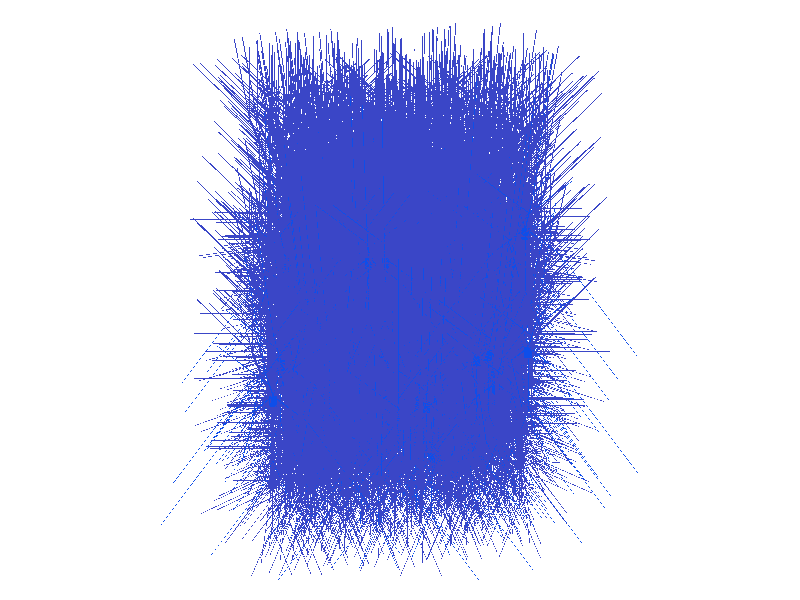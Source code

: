 
/*
POV-Ray file generated from NeuroML network
*/
#version 3.6;

#include "colors.inc"

background {rgbt <1,1,1,0.55>}


    
#declare cell_L23PyrRS = 
union {
    cone {
        <0.000000, 7.500000, 0.000000>, 8.000000 
        <0.000000, 0.000000, 0.000000>, 8.000000 
        //CELL_GROUP_NAME_0.0
    }
    cone {
        <-0.000000, 15.000000, 0.000000>, 8.000000 
        <0.000000, 7.500000, 0.000000>, 8.000000 
        //CELL_GROUP_NAME_0.1
    }
    cone {
        <-0.000000, -12.500000, 0.000000>, 0.900000 
        <0.000000, 0.000000, 0.000000>, 0.900000 
        //CELL_GROUP_NAME_0.136
    }
    cone {
        <-0.000000, -25.000000, 0.000000>, 0.900000 
        <-0.000000, -12.500000, 0.000000>, 0.900000 
        //CELL_GROUP_NAME_0.137
    }
    cone {
        <-0.000000, 40.000000, 0.000000>, 4.000000 
        <-0.000000, 15.000000, 0.000000>, 4.000000 
        //CELL_GROUP_NAME_0.74
    }
    cone {
        <-0.000000, 65.000000, 0.000000>, 4.000000 
        <-0.000000, 40.000000, 0.000000>, 4.000000 
        //CELL_GROUP_NAME_0.75
    }
    cone {
        <-0.000000, -5.000000, -15.000000>, 0.500000 
        <-0.000000, 15.000000, 0.000000>, 0.500000 
        //CELL_GROUP_NAME_0.16
    }
    cone {
        <0.000000, -25.000000, -30.000000>, 0.500000 
        <-0.000000, -5.000000, -15.000000>, 0.500000 
        //CELL_GROUP_NAME_0.17
    }
    cone {
        <15.000000, -5.000000, 0.000000>, 0.500000 
        <-0.000000, 15.000000, 0.000000>, 0.500000 
        //CELL_GROUP_NAME_0.14
    }
    cone {
        <30.000000, -25.000000, 0.000000>, 0.500000 
        <15.000000, -5.000000, 0.000000>, 0.500000 
        //CELL_GROUP_NAME_0.15
    }
    cone {
        <-0.000000, -5.000000, 15.000000>, 0.500000 
        <-0.000000, 15.000000, 0.000000>, 0.500000 
        //CELL_GROUP_NAME_0.12
    }
    cone {
        <0.000000, -25.000000, 30.000000>, 0.500000 
        <-0.000000, -5.000000, 15.000000>, 0.500000 
        //CELL_GROUP_NAME_0.13
    }
    cone {
        <-15.000000, -5.000000, 0.000000>, 0.500000 
        <-0.000000, 15.000000, 0.000000>, 0.500000 
        //CELL_GROUP_NAME_0.10
    }
    cone {
        <-30.000000, -25.000000, 0.000000>, 0.500000 
        <-15.000000, -5.000000, 0.000000>, 0.500000 
        //CELL_GROUP_NAME_0.11
    }
    cone {
        <17.320509, 10.000000, -17.320509>, 0.500000 
        <-0.000000, 15.000000, 0.000000>, 0.500000 
        //CELL_GROUP_NAME_0.8
    }
    cone {
        <34.641018, 5.000000, -34.641010>, 0.500000 
        <17.320509, 10.000000, -17.320509>, 0.500000 
        //CELL_GROUP_NAME_0.9
    }
    cone {
        <17.320509, 10.000000, 17.320509>, 0.500000 
        <-0.000000, 15.000000, 0.000000>, 0.500000 
        //CELL_GROUP_NAME_0.6
    }
    cone {
        <34.640957, 5.000000, 34.640995>, 0.500000 
        <17.320509, 10.000000, 17.320509>, 0.500000 
        //CELL_GROUP_NAME_0.7
    }
    cone {
        <-17.320509, 10.000000, -17.320509>, 0.500000 
        <-0.000000, 15.000000, 0.000000>, 0.500000 
        //CELL_GROUP_NAME_0.4
    }
    cone {
        <-34.641000, 5.000000, -34.641014>, 0.500000 
        <-17.320509, 10.000000, -17.320509>, 0.500000 
        //CELL_GROUP_NAME_0.5
    }
    cone {
        <-17.320509, 10.000000, 17.320509>, 0.500000 
        <-0.000000, 15.000000, 0.000000>, 0.500000 
        //CELL_GROUP_NAME_0.2
    }
    cone {
        <-34.641030, 5.000000, 34.641070>, 0.500000 
        <-17.320509, 10.000000, 17.320509>, 0.500000 
        //CELL_GROUP_NAME_0.3
    }
    cone {
        <-0.000000, -50.000000, 0.000000>, 0.700000 
        <-0.000000, -25.000000, 0.000000>, 0.700000 
        //CELL_GROUP_NAME_0.138
    }
    cone {
        <-0.000000, -75.000000, 0.000000>, 0.700000 
        <-0.000000, -50.000000, 0.000000>, 0.700000 
        //CELL_GROUP_NAME_0.139
    }
    cone {
        <-0.000000, 90.000000, 0.000000>, 3.600000 
        <-0.000000, 65.000000, 0.000000>, 3.600000 
        //CELL_GROUP_NAME_0.76
    }
    cone {
        <-0.000000, 115.000000, 0.000000>, 3.600000 
        <-0.000000, 90.000000, 0.000000>, 3.600000 
        //CELL_GROUP_NAME_0.77
    }
    cone {
        <-0.000000, 65.000000, -25.000000>, 0.500000 
        <-0.000000, 65.000000, 0.000000>, 0.500000 
        //CELL_GROUP_NAME_0.24
    }
    cone {
        <-0.000000, 65.000000, -50.000000>, 0.500000 
        <-0.000000, 65.000000, -25.000000>, 0.500000 
        //CELL_GROUP_NAME_0.25
    }
    cone {
        <25.000000, 65.000000, 0.000000>, 0.500000 
        <-0.000000, 65.000000, 0.000000>, 0.500000 
        //CELL_GROUP_NAME_0.22
    }
    cone {
        <50.000000, 65.000000, 0.000000>, 0.500000 
        <25.000000, 65.000000, 0.000000>, 0.500000 
        //CELL_GROUP_NAME_0.23
    }
    cone {
        <-0.000000, 65.000000, 25.000000>, 0.500000 
        <-0.000000, 65.000000, 0.000000>, 0.500000 
        //CELL_GROUP_NAME_0.20
    }
    cone {
        <0.000000, 65.000000, 50.000000>, 0.500000 
        <-0.000000, 65.000000, 25.000000>, 0.500000 
        //CELL_GROUP_NAME_0.21
    }
    cone {
        <-25.000000, 65.000000, 0.000000>, 0.500000 
        <-0.000000, 65.000000, 0.000000>, 0.500000 
        //CELL_GROUP_NAME_0.18
    }
    cone {
        <-50.000000, 65.000000, 0.000000>, 0.500000 
        <-25.000000, 65.000000, 0.000000>, 0.500000 
        //CELL_GROUP_NAME_0.19
    }
    cone {
        <0.000000, -45.000000, -45.000000>, 0.500000 
        <0.000000, -25.000000, -30.000000>, 0.500000 
        //CELL_GROUP_NAME_0.40
    }
    cone {
        <0.000000, -65.000000, -60.000000>, 0.500000 
        <0.000000, -45.000000, -45.000000>, 0.500000 
        //CELL_GROUP_NAME_0.41
    }
    cone {
        <45.000000, -45.000000, 0.000000>, 0.500000 
        <30.000000, -25.000000, 0.000000>, 0.500000 
        //CELL_GROUP_NAME_0.38
    }
    cone {
        <60.000000, -65.000000, 0.000000>, 0.500000 
        <45.000000, -45.000000, 0.000000>, 0.500000 
        //CELL_GROUP_NAME_0.39
    }
    cone {
        <0.000000, -45.000000, 45.000000>, 0.500000 
        <0.000000, -25.000000, 30.000000>, 0.500000 
        //CELL_GROUP_NAME_0.36
    }
    cone {
        <0.000000, -65.000000, 60.000000>, 0.500000 
        <0.000000, -45.000000, 45.000000>, 0.500000 
        //CELL_GROUP_NAME_0.37
    }
    cone {
        <-45.000000, -45.000000, 0.000000>, 0.500000 
        <-30.000000, -25.000000, 0.000000>, 0.500000 
        //CELL_GROUP_NAME_0.34
    }
    cone {
        <-60.000000, -65.000000, 0.000000>, 0.500000 
        <-45.000000, -45.000000, 0.000000>, 0.500000 
        //CELL_GROUP_NAME_0.35
    }
    cone {
        <51.961525, 0.000000, -51.961517>, 0.500000 
        <34.641018, 5.000000, -34.641010>, 0.500000 
        //CELL_GROUP_NAME_0.32
    }
    cone {
        <69.281740, -5.000000, -69.281770>, 0.500000 
        <51.961525, 0.000000, -51.961517>, 0.500000 
        //CELL_GROUP_NAME_0.33
    }
    cone {
        <51.961487, 0.000000, 51.961525>, 0.500000 
        <34.640957, 5.000000, 34.640995>, 0.500000 
        //CELL_GROUP_NAME_0.30
    }
    cone {
        <69.282270, -5.000000, 69.282200>, 0.500000 
        <51.961487, 0.000000, 51.961525>, 0.500000 
        //CELL_GROUP_NAME_0.31
    }
    cone {
        <-51.961494, 0.000000, -51.961517>, 0.500000 
        <-34.641000, 5.000000, -34.641014>, 0.500000 
        //CELL_GROUP_NAME_0.28
    }
    cone {
        <-69.282200, -5.000000, -69.282326>, 0.500000 
        <-51.961494, 0.000000, -51.961517>, 0.500000 
        //CELL_GROUP_NAME_0.29
    }
    cone {
        <-51.961548, 0.000000, 51.961563>, 0.500000 
        <-34.641030, 5.000000, 34.641070>, 0.500000 
        //CELL_GROUP_NAME_0.26
    }
    cone {
        <-69.281975, -5.000000, 69.282005>, 0.500000 
        <-51.961548, 0.000000, 51.961563>, 0.500000 
        //CELL_GROUP_NAME_0.27
    }
    cone {
        <-9.735465, -98.026500, 0.000000>, 0.500000 
        <-0.000000, -75.000000, 0.000000>, 0.500000 
        //CELL_GROUP_NAME_0.144
    }
    cone {
        <-19.470894, -121.053010, 0.000000>, 0.500000 
        <-9.735465, -98.026500, 0.000000>, 0.500000 
        //CELL_GROUP_NAME_0.145
    }
    cone {
        <9.735455, -98.026500, 0.000000>, 0.500000 
        <-0.000000, -75.000000, 0.000000>, 0.500000 
        //CELL_GROUP_NAME_0.140
    }
    cone {
        <19.470905, -121.053010, 0.000000>, 0.500000 
        <9.735455, -98.026500, 0.000000>, 0.500000 
        //CELL_GROUP_NAME_0.141
    }
    cone {
        <0.000000, 140.000000, 0.000000>, 3.200000 
        <-0.000000, 115.000000, 0.000000>, 3.200000 
        //CELL_GROUP_NAME_0.78
    }
    cone {
        <-0.000000, 165.000000, 0.000000>, 3.200000 
        <0.000000, 140.000000, 0.000000>, 3.200000 
        //CELL_GROUP_NAME_0.79
    }
    cone {
        <0.000000, 65.000000, -75.000000>, 0.500000 
        <-0.000000, 65.000000, -50.000000>, 0.500000 
        //CELL_GROUP_NAME_0.48
    }
    cone {
        <-0.000000, 65.000000, -100.000000>, 0.500000 
        <0.000000, 65.000000, -75.000000>, 0.500000 
        //CELL_GROUP_NAME_0.49
    }
    cone {
        <75.000000, 65.000000, 0.000000>, 0.500000 
        <50.000000, 65.000000, 0.000000>, 0.500000 
        //CELL_GROUP_NAME_0.46
    }
    cone {
        <100.000000, 65.000000, 0.000000>, 0.500000 
        <75.000000, 65.000000, 0.000000>, 0.500000 
        //CELL_GROUP_NAME_0.47
    }
    cone {
        <0.000000, 65.000000, 75.000000>, 0.500000 
        <0.000000, 65.000000, 50.000000>, 0.500000 
        //CELL_GROUP_NAME_0.44
    }
    cone {
        <0.000000, 65.000000, 100.000000>, 0.500000 
        <0.000000, 65.000000, 75.000000>, 0.500000 
        //CELL_GROUP_NAME_0.45
    }
    cone {
        <-75.000000, 65.000000, 0.000000>, 0.500000 
        <-50.000000, 65.000000, 0.000000>, 0.500000 
        //CELL_GROUP_NAME_0.42
    }
    cone {
        <-100.000000, 65.000000, 0.000000>, 0.500000 
        <-75.000000, 65.000000, 0.000000>, 0.500000 
        //CELL_GROUP_NAME_0.43
    }
    cone {
        <0.000000, -85.000000, -75.000000>, 0.500000 
        <0.000000, -65.000000, -60.000000>, 0.500000 
        //CELL_GROUP_NAME_0.64
    }
    cone {
        <0.000000, -105.000000, -90.000000>, 0.500000 
        <0.000000, -85.000000, -75.000000>, 0.500000 
        //CELL_GROUP_NAME_0.65
    }
    cone {
        <75.000000, -85.000000, 0.000000>, 0.500000 
        <60.000000, -65.000000, 0.000000>, 0.500000 
        //CELL_GROUP_NAME_0.62
    }
    cone {
        <90.000000, -105.000000, 0.000000>, 0.500000 
        <75.000000, -85.000000, 0.000000>, 0.500000 
        //CELL_GROUP_NAME_0.63
    }
    cone {
        <0.000000, -85.000000, 75.000000>, 0.500000 
        <0.000000, -65.000000, 60.000000>, 0.500000 
        //CELL_GROUP_NAME_0.60
    }
    cone {
        <0.000000, -105.000000, 90.000000>, 0.500000 
        <0.000000, -85.000000, 75.000000>, 0.500000 
        //CELL_GROUP_NAME_0.61
    }
    cone {
        <-75.000000, -85.000000, 0.000000>, 0.500000 
        <-60.000000, -65.000000, 0.000000>, 0.500000 
        //CELL_GROUP_NAME_0.58
    }
    cone {
        <-90.000000, -105.000000, 0.000000>, 0.500000 
        <-75.000000, -85.000000, 0.000000>, 0.500000 
        //CELL_GROUP_NAME_0.59
    }
    cone {
        <86.602905, -10.000000, -86.602860>, 0.500000 
        <69.281740, -5.000000, -69.281770>, 0.500000 
        //CELL_GROUP_NAME_0.56
    }
    cone {
        <103.923355, -15.000000, -103.923260>, 0.500000 
        <86.602905, -10.000000, -86.602860>, 0.500000 
        //CELL_GROUP_NAME_0.57
    }
    cone {
        <86.602220, -10.000000, 86.602390>, 0.500000 
        <69.282270, -5.000000, 69.282200>, 0.500000 
        //CELL_GROUP_NAME_0.54
    }
    cone {
        <103.923000, -15.000000, 103.923070>, 0.500000 
        <86.602220, -10.000000, 86.602390>, 0.500000 
        //CELL_GROUP_NAME_0.55
    }
    cone {
        <-86.602486, -10.000000, -86.602530>, 0.500000 
        <-69.282200, -5.000000, -69.282326>, 0.500000 
        //CELL_GROUP_NAME_0.52
    }
    cone {
        <-103.922760, -15.000000, -103.922714>, 0.500000 
        <-86.602486, -10.000000, -86.602530>, 0.500000 
        //CELL_GROUP_NAME_0.53
    }
    cone {
        <-86.602660, -10.000000, 86.602800>, 0.500000 
        <-69.281975, -5.000000, 69.282005>, 0.500000 
        //CELL_GROUP_NAME_0.50
    }
    cone {
        <-103.923020, -15.000000, 103.922990>, 0.500000 
        <-86.602660, -10.000000, 86.602800>, 0.500000 
        //CELL_GROUP_NAME_0.51
    }
    cone {
        <-29.206394, -144.080000, 0.000000>, 0.500000 
        <-19.470894, -121.053010, 0.000000>, 0.500000 
        //CELL_GROUP_NAME_0.146
    }
    cone {
        <-38.941890, -167.106000, 0.000000>, 0.500000 
        <-29.206394, -144.080000, 0.000000>, 0.500000 
        //CELL_GROUP_NAME_0.147
    }
    cone {
        <29.206406, -144.080000, 0.000000>, 0.500000 
        <19.470905, -121.053010, 0.000000>, 0.500000 
        //CELL_GROUP_NAME_0.142
    }
    cone {
        <38.941807, -167.106000, 0.000000>, 0.500000 
        <29.206406, -144.080000, 0.000000>, 0.500000 
        //CELL_GROUP_NAME_0.143
    }
    cone {
        <9.734937, 188.026410, 0.000000>, 2.000000 
        <-0.000000, 165.000000, 0.000000>, 2.000000 
        //CELL_GROUP_NAME_0.82
    }
    cone {
        <19.470385, 211.052980, 0.000000>, 2.000000 
        <9.734937, 188.026410, 0.000000>, 2.000000 
        //CELL_GROUP_NAME_0.83
    }
    cone {
        <-9.735199, 188.026400, 0.000000>, 2.000000 
        <-0.000000, 165.000000, 0.000000>, 2.000000 
        //CELL_GROUP_NAME_0.80
    }
    cone {
        <-19.471302, 211.052920, 0.000000>, 2.000000 
        <-9.735199, 188.026400, 0.000000>, 2.000000 
        //CELL_GROUP_NAME_0.81
    }
    cone {
        <-0.000000, 65.000000, -125.000000>, 0.500000 
        <-0.000000, 65.000000, -100.000000>, 0.500000 
        //CELL_GROUP_NAME_0.72
    }
    cone {
        <-0.000000, 65.000000, -150.000000>, 0.500000 
        <-0.000000, 65.000000, -125.000000>, 0.500000 
        //CELL_GROUP_NAME_0.73
    }
    cone {
        <125.000000, 65.000000, 0.000000>, 0.500000 
        <100.000000, 65.000000, 0.000000>, 0.500000 
        //CELL_GROUP_NAME_0.70
    }
    cone {
        <150.000000, 65.000000, 0.000000>, 0.500000 
        <125.000000, 65.000000, 0.000000>, 0.500000 
        //CELL_GROUP_NAME_0.71
    }
    cone {
        <0.000000, 65.000000, 125.000000>, 0.500000 
        <0.000000, 65.000000, 100.000000>, 0.500000 
        //CELL_GROUP_NAME_0.68
    }
    cone {
        <0.000000, 65.000000, 150.000000>, 0.500000 
        <0.000000, 65.000000, 125.000000>, 0.500000 
        //CELL_GROUP_NAME_0.69
    }
    cone {
        <-125.000000, 65.000000, 0.000000>, 0.500000 
        <-100.000000, 65.000000, 0.000000>, 0.500000 
        //CELL_GROUP_NAME_0.66
    }
    cone {
        <-150.000000, 65.000000, 0.000000>, 0.500000 
        <-125.000000, 65.000000, 0.000000>, 0.500000 
        //CELL_GROUP_NAME_0.67
    }
    cone {
        <29.205830, 234.079560, 0.000000>, 2.000000 
        <19.470385, 211.052980, 0.000000>, 2.000000 
        //CELL_GROUP_NAME_0.86
    }
    cone {
        <38.941280, 257.106140, 0.000000>, 2.000000 
        <29.205830, 234.079560, 0.000000>, 2.000000 
        //CELL_GROUP_NAME_0.87
    }
    cone {
        <-29.205990, 234.079480, 0.000000>, 2.000000 
        <-19.471302, 211.052920, 0.000000>, 2.000000 
        //CELL_GROUP_NAME_0.84
    }
    cone {
        <-38.942097, 257.106000, 0.000000>, 2.000000 
        <-29.205990, 234.079480, 0.000000>, 2.000000 
        //CELL_GROUP_NAME_0.85
    }
    cone {
        <56.875668, 274.524230, 0.000000>, 0.800000 
        <38.941280, 257.106140, 0.000000>, 0.800000 
        //CELL_GROUP_NAME_0.102
    }
    cone {
        <74.809364, 291.941650, 0.000000>, 0.800000 
        <56.875668, 274.524230, 0.000000>, 0.800000 
        //CELL_GROUP_NAME_0.103
    }
    cone {
        <38.941280, 274.524230, -17.934387>, 0.800000 
        <38.941280, 257.106140, 0.000000>, 0.800000 
        //CELL_GROUP_NAME_0.100
    }
    cone {
        <38.940094, 291.941770, -35.867820>, 0.800000 
        <38.941280, 274.524230, -17.934387>, 0.800000 
        //CELL_GROUP_NAME_0.101
    }
    cone {
        <38.941280, 274.524230, 17.934387>, 0.800000 
        <38.941280, 257.106140, 0.000000>, 0.800000 
        //CELL_GROUP_NAME_0.98
    }
    cone {
        <38.941246, 291.941930, 35.868366>, 0.800000 
        <38.941280, 274.524230, 17.934387>, 0.800000 
        //CELL_GROUP_NAME_0.99
    }
    cone {
        <38.941850, 282.105700, 0.000000>, 0.800000 
        <38.941280, 257.106140, 0.000000>, 0.800000 
        //CELL_GROUP_NAME_0.96
    }
    cone {
        <38.941700, 307.106050, 0.000000>, 0.800000 
        <38.941850, 282.105700, 0.000000>, 0.800000 
        //CELL_GROUP_NAME_0.97
    }
    cone {
        <-38.941532, 282.105620, 0.000000>, 0.800000 
        <-38.942097, 257.106000, 0.000000>, 0.800000 
        //CELL_GROUP_NAME_0.94
    }
    cone {
        <-38.941692, 307.105930, 0.000000>, 0.800000 
        <-38.941532, 282.105620, 0.000000>, 0.800000 
        //CELL_GROUP_NAME_0.95
    }
    cone {
        <-38.941280, 274.524230, 17.934387>, 0.800000 
        <-38.942097, 257.106000, 0.000000>, 0.800000 
        //CELL_GROUP_NAME_0.92
    }
    cone {
        <-38.941307, 291.941860, 35.868286>, 0.800000 
        <-38.941280, 274.524230, 17.934387>, 0.800000 
        //CELL_GROUP_NAME_0.93
    }
    cone {
        <-38.941280, 274.524230, -17.934387>, 0.800000 
        <-38.942097, 257.106000, 0.000000>, 0.800000 
        //CELL_GROUP_NAME_0.90
    }
    cone {
        <-38.940710, 291.942350, -35.868736>, 0.800000 
        <-38.941280, 274.524230, -17.934387>, 0.800000 
        //CELL_GROUP_NAME_0.91
    }
    cone {
        <-56.876000, 274.523680, 0.000000>, 0.800000 
        <-38.942097, 257.106000, 0.000000>, 0.800000 
        //CELL_GROUP_NAME_0.88
    }
    cone {
        <-74.809875, 291.941350, 0.000000>, 0.800000 
        <-56.876000, 274.523680, 0.000000>, 0.800000 
        //CELL_GROUP_NAME_0.89
    }
    cone {
        <92.743034, 309.359070, 0.000000>, 0.800000 
        <74.809364, 291.941650, 0.000000>, 0.800000 
        //CELL_GROUP_NAME_0.118
    }
    cone {
        <110.677420, 326.777160, 0.000000>, 0.800000 
        <92.743034, 309.359070, 0.000000>, 0.800000 
        //CELL_GROUP_NAME_0.119
    }
    cone {
        <38.939140, 309.360000, -53.801983>, 0.800000 
        <38.940094, 291.941770, -35.867820>, 0.800000 
        //CELL_GROUP_NAME_0.116
    }
    cone {
        <38.937958, 326.777500, -71.735400>, 0.800000 
        <38.939140, 309.360000, -53.801983>, 0.800000 
        //CELL_GROUP_NAME_0.117
    }
    cone {
        <38.941235, 309.359600, 53.802303>, 0.800000 
        <38.941246, 291.941930, 35.868366>, 0.800000 
        //CELL_GROUP_NAME_0.114
    }
    cone {
        <38.941220, 326.777250, 71.736244>, 0.800000 
        <38.941235, 309.359600, 53.802303>, 0.800000 
        //CELL_GROUP_NAME_0.115
    }
    cone {
        <38.942265, 332.105650, 0.000000>, 0.800000 
        <38.941700, 307.106050, 0.000000>, 0.800000 
        //CELL_GROUP_NAME_0.112
    }
    cone {
        <38.942110, 357.105960, 0.000000>, 0.800000 
        <38.942265, 332.105650, 0.000000>, 0.800000 
        //CELL_GROUP_NAME_0.113
    }
    cone {
        <-38.941853, 332.106200, 0.000000>, 0.800000 
        <-38.941692, 307.105930, 0.000000>, 0.800000 
        //CELL_GROUP_NAME_0.110
    }
    cone {
        <-38.941270, 357.105800, 0.000000>, 0.800000 
        <-38.941853, 332.106200, 0.000000>, 0.800000 
        //CELL_GROUP_NAME_0.111
    }
    cone {
        <-38.941360, 309.359500, 53.802190>, 0.800000 
        <-38.941307, 291.941860, 35.868286>, 0.800000 
        //CELL_GROUP_NAME_0.108
    }
    cone {
        <-38.941402, 326.777130, 71.736090>, 0.800000 
        <-38.941360, 309.359500, 53.802190>, 0.800000 
        //CELL_GROUP_NAME_0.109
    }
    cone {
        <-38.939907, 309.359830, -53.802338>, 0.800000 
        <-38.940710, 291.942350, -35.868736>, 0.800000 
        //CELL_GROUP_NAME_0.106
    }
    cone {
        <-38.939095, 326.777340, -71.735980>, 0.800000 
        <-38.939907, 309.359830, -53.802338>, 0.800000 
        //CELL_GROUP_NAME_0.107
    }
    cone {
        <-92.743780, 309.359070, 0.000000>, 0.800000 
        <-74.809875, 291.941350, 0.000000>, 0.800000 
        //CELL_GROUP_NAME_0.104
    }
    cone {
        <-110.677670, 326.776730, 0.000000>, 0.800000 
        <-92.743780, 309.359070, 0.000000>, 0.800000 
        //CELL_GROUP_NAME_0.105
    }
    cone {
        <128.611100, 344.194580, 0.000000>, 0.800000 
        <110.677420, 326.777160, 0.000000>, 0.800000 
        //CELL_GROUP_NAME_0.134
    }
    cone {
        <146.544800, 361.611970, 0.000000>, 0.800000 
        <128.611100, 344.194580, 0.000000>, 0.800000 
        //CELL_GROUP_NAME_0.135
    }
    cone {
        <38.936993, 344.195700, -89.669570>, 0.800000 
        <38.937958, 326.777500, -71.735400>, 0.800000 
        //CELL_GROUP_NAME_0.132
    }
    cone {
        <38.935814, 361.613220, -107.602990>, 0.800000 
        <38.936993, 344.195700, -89.669570>, 0.800000 
        //CELL_GROUP_NAME_0.133
    }
    cone {
        <38.941196, 344.194920, 89.670180>, 0.800000 
        <38.941220, 326.777250, 71.736244>, 0.800000 
        //CELL_GROUP_NAME_0.130
    }
    cone {
        <38.941177, 361.612600, 107.604164>, 0.800000 
        <38.941196, 344.194920, 89.670180>, 0.800000 
        //CELL_GROUP_NAME_0.131
    }
    cone {
        <38.941936, 382.106230, 0.000000>, 0.800000 
        <38.942110, 357.105960, 0.000000>, 0.800000 
        //CELL_GROUP_NAME_0.128
    }
    cone {
        <38.942516, 407.105830, 0.000000>, 0.800000 
        <38.941936, 382.106230, 0.000000>, 0.800000 
        //CELL_GROUP_NAME_0.129
    }
    cone {
        <-38.941452, 382.106140, 0.000000>, 0.800000 
        <-38.941270, 357.105800, 0.000000>, 0.800000 
        //CELL_GROUP_NAME_0.126
    }
    cone {
        <-38.941593, 407.106400, 0.000000>, 0.800000 
        <-38.941452, 382.106140, 0.000000>, 0.800000 
        //CELL_GROUP_NAME_0.127
    }
    cone {
        <-38.940933, 344.194240, 89.669360>, 0.800000 
        <-38.941402, 326.777130, 71.736090>, 0.800000 
        //CELL_GROUP_NAME_0.124
    }
    cone {
        <-38.940980, 361.611850, 107.603230>, 0.800000 
        <-38.940933, 344.194240, 89.669360>, 0.800000 
        //CELL_GROUP_NAME_0.125
    }
    cone {
        <-38.938526, 344.195470, -89.670310>, 0.800000 
        <-38.939095, 326.777340, -71.735980>, 0.800000 
        //CELL_GROUP_NAME_0.122
    }
    cone {
        <-38.937725, 361.612900, -107.603910>, 0.800000 
        <-38.938526, 344.195470, -89.670310>, 0.800000 
        //CELL_GROUP_NAME_0.123
    }
    cone {
        <-128.611560, 344.194400, 0.000000>, 0.800000 
        <-110.677670, 326.776730, 0.000000>, 0.800000 
        //CELL_GROUP_NAME_0.120
    }
    cone {
        <-146.545460, 361.612100, 0.000000>, 0.800000 
        <-128.611560, 344.194400, 0.000000>, 0.800000 
        //CELL_GROUP_NAME_0.121
    }
    pigment { color rgb <0.323260,0.436023,0.367939> }
}

#declare cell_SupBasket = 
union {
    cone {
        <0.000000, 10.000000, 0.000000>, 7.500000 
        <0.000000, 0.000000, 0.000000>, 7.500000 
        //CELL_GROUP_NAME_0.0
    }
    cone {
        <-0.000000, 20.000000, 0.000000>, 7.500000 
        <0.000000, 10.000000, 0.000000>, 7.500000 
        //CELL_GROUP_NAME_0.1
    }
    cone {
        <-0.000000, -25.000000, 0.000000>, 0.700000 
        <0.000000, 0.000000, 0.000000>, 0.700000 
        //CELL_GROUP_NAME_0.106
    }
    cone {
        <-0.000001, -50.000000, 0.000000>, 0.700000 
        <-0.000000, -25.000000, 0.000000>, 0.700000 
        //CELL_GROUP_NAME_0.107
    }
    cone {
        <-16.000000, 8.000000, 0.000000>, 1.060000 
        <0.000000, 20.000000, 0.000000>, 1.060000 
        //CELL_GROUP_NAME_0.80
    }
    cone {
        <-32.000000, -4.000000, 0.000000>, 1.060000 
        <-16.000000, 8.000000, 0.000000>, 1.060000 
        //CELL_GROUP_NAME_0.81
    }
    cone {
        <16.000000, 8.000000, 0.000000>, 1.060000 
        <0.000000, 20.000000, 0.000000>, 1.060000 
        //CELL_GROUP_NAME_0.54
    }
    cone {
        <32.000000, -4.000000, 0.000000>, 1.060000 
        <16.000000, 8.000000, 0.000000>, 1.060000 
        //CELL_GROUP_NAME_0.55
    }
    cone {
        <0.000000, 32.000000, -16.000000>, 1.060000 
        <0.000000, 20.000000, 0.000000>, 1.060000 
        //CELL_GROUP_NAME_0.28
    }
    cone {
        <0.000000, 44.000000, -32.000000>, 1.060000 
        <0.000000, 32.000000, -16.000000>, 1.060000 
        //CELL_GROUP_NAME_0.29
    }
    cone {
        <0.000000, 32.000000, 16.000000>, 1.060000 
        <0.000000, 20.000000, 0.000000>, 1.060000 
        //CELL_GROUP_NAME_0.2
    }
    cone {
        <0.000000, 44.000000, 32.000000>, 1.060000 
        <0.000000, 32.000000, 16.000000>, 1.060000 
        //CELL_GROUP_NAME_0.3
    }
    cone {
        <-0.000004, -75.000000, 0.000000>, 0.600000 
        <-0.000001, -50.000000, 0.000000>, 0.600000 
        //CELL_GROUP_NAME_0.108
    }
    cone {
        <-0.000007, -100.000000, 0.000000>, 0.600000 
        <-0.000004, -75.000000, 0.000000>, 0.600000 
        //CELL_GROUP_NAME_0.109
    }
    cone {
        <-32.000000, -16.000000, -16.000000>, 0.666665 
        <-32.000000, -4.000000, 0.000000>, 0.666665 
        //CELL_GROUP_NAME_0.84
    }
    cone {
        <-32.000004, -27.999973, -31.999964>, 0.666665 
        <-32.000000, -16.000000, -16.000000>, 0.666665 
        //CELL_GROUP_NAME_0.85
    }
    cone {
        <-48.000000, -16.000000, 0.000000>, 0.666665 
        <-32.000000, -4.000000, 0.000000>, 0.666665 
        //CELL_GROUP_NAME_0.82
    }
    cone {
        <-64.000000, -28.000000, 0.000000>, 0.666665 
        <-48.000000, -16.000000, 0.000000>, 0.666665 
        //CELL_GROUP_NAME_0.83
    }
    cone {
        <32.000000, -16.000000, 16.000000>, 0.666665 
        <32.000000, -4.000000, 0.000000>, 0.666665 
        //CELL_GROUP_NAME_0.58
    }
    cone {
        <32.000084, -28.000000, 32.000040>, 0.666665 
        <32.000000, -16.000000, 16.000000>, 0.666665 
        //CELL_GROUP_NAME_0.59
    }
    cone {
        <48.000000, -16.000000, 0.000000>, 0.666665 
        <32.000000, -4.000000, 0.000000>, 0.666665 
        //CELL_GROUP_NAME_0.56
    }
    cone {
        <64.000000, -28.000000, 0.000000>, 0.666665 
        <48.000000, -16.000000, 0.000000>, 0.666665 
        //CELL_GROUP_NAME_0.57
    }
    cone {
        <-16.000000, 56.000000, -32.000000>, 0.666665 
        <0.000000, 44.000000, -32.000000>, 0.666665 
        //CELL_GROUP_NAME_0.32
    }
    cone {
        <-32.000008, 68.000000, -32.000004>, 0.666665 
        <-16.000000, 56.000000, -32.000000>, 0.666665 
        //CELL_GROUP_NAME_0.33
    }
    cone {
        <0.000000, 56.000000, -48.000000>, 0.666665 
        <0.000000, 44.000000, -32.000000>, 0.666665 
        //CELL_GROUP_NAME_0.30
    }
    cone {
        <0.000000, 68.000000, -64.000000>, 0.666665 
        <0.000000, 56.000000, -48.000000>, 0.666665 
        //CELL_GROUP_NAME_0.31
    }
    cone {
        <16.000000, 56.000000, 32.000000>, 0.666665 
        <0.000000, 44.000000, 32.000000>, 0.666665 
        //CELL_GROUP_NAME_0.6
    }
    cone {
        <31.999998, 68.000000, 32.000000>, 0.666665 
        <16.000000, 56.000000, 32.000000>, 0.666665 
        //CELL_GROUP_NAME_0.7
    }
    cone {
        <0.000000, 56.000000, 48.000000>, 0.666665 
        <0.000000, 44.000000, 32.000000>, 0.666665 
        //CELL_GROUP_NAME_0.4
    }
    cone {
        <0.000000, 68.000000, 64.000000>, 0.666665 
        <0.000000, 56.000000, 48.000000>, 0.666665 
        //CELL_GROUP_NAME_0.5
    }
    cone {
        <-9.735475, -123.027010, 0.000000>, 0.500000 
        <-0.000007, -100.000000, 0.000000>, 0.500000 
        //CELL_GROUP_NAME_0.114
    }
    cone {
        <-19.470892, -146.053000, 0.000000>, 0.500000 
        <-9.735475, -123.027010, 0.000000>, 0.500000 
        //CELL_GROUP_NAME_0.115
    }
    cone {
        <9.735456, -123.027010, 0.000000>, 0.500000 
        <-0.000007, -100.000000, 0.000000>, 0.500000 
        //CELL_GROUP_NAME_0.110
    }
    cone {
        <19.470910, -146.053000, 0.000000>, 0.500000 
        <9.735456, -123.027010, 0.000000>, 0.500000 
        //CELL_GROUP_NAME_0.111
    }
    cone {
        <-31.999994, -39.999960, -47.999930>, 0.666665 
        <-32.000004, -27.999973, -31.999964>, 0.666665 
        //CELL_GROUP_NAME_0.90
    }
    cone {
        <-32.000057, -51.999940, -63.999985>, 0.666665 
        <-31.999994, -39.999960, -47.999930>, 0.666665 
        //CELL_GROUP_NAME_0.91
    }
    cone {
        <-64.000000, -40.000000, 16.000000>, 0.418973 
        <-64.000000, -28.000000, 0.000000>, 0.418973 
        //CELL_GROUP_NAME_0.88
    }
    cone {
        <-63.999840, -51.999750, 31.999928>, 0.418973 
        <-64.000000, -40.000000, 16.000000>, 0.418973 
        //CELL_GROUP_NAME_0.89
    }
    cone {
        <-76.000000, -44.000000, 0.000000>, 0.418973 
        <-64.000000, -28.000000, 0.000000>, 0.418973 
        //CELL_GROUP_NAME_0.86
    }
    cone {
        <-88.000050, -59.999695, -0.000166>, 0.418973 
        <-76.000000, -44.000000, 0.000000>, 0.418973 
        //CELL_GROUP_NAME_0.87
    }
    cone {
        <32.000126, -39.999954, 47.999992>, 0.666665 
        <32.000084, -28.000000, 32.000040>, 0.666665 
        //CELL_GROUP_NAME_0.64
    }
    cone {
        <31.999937, -51.999847, 63.999756>, 0.666665 
        <32.000126, -39.999954, 47.999992>, 0.666665 
        //CELL_GROUP_NAME_0.65
    }
    cone {
        <64.000000, -40.000000, -16.000000>, 0.418973 
        <64.000000, -28.000000, 0.000000>, 0.418973 
        //CELL_GROUP_NAME_0.62
    }
    cone {
        <63.999870, -51.999680, -31.999638>, 0.418973 
        <64.000000, -40.000000, -16.000000>, 0.418973 
        //CELL_GROUP_NAME_0.63
    }
    cone {
        <76.000000, -44.000000, 0.000000>, 0.418973 
        <64.000000, -28.000000, 0.000000>, 0.418973 
        //CELL_GROUP_NAME_0.60
    }
    cone {
        <88.000046, -60.000230, 0.000000>, 0.418973 
        <76.000000, -44.000000, 0.000000>, 0.418973 
        //CELL_GROUP_NAME_0.61
    }
    cone {
        <-47.999744, 79.999890, -32.000023>, 0.666665 
        <-32.000008, 68.000000, -32.000004>, 0.666665 
        //CELL_GROUP_NAME_0.38
    }
    cone {
        <-63.999680, 91.999820, -32.000020>, 0.666665 
        <-47.999744, 79.999890, -32.000023>, 0.666665 
        //CELL_GROUP_NAME_0.39
    }
    cone {
        <12.000000, 84.000000, -64.000000>, 0.418973 
        <0.000000, 68.000000, -64.000000>, 0.418973 
        //CELL_GROUP_NAME_0.36
    }
    cone {
        <24.000370, 100.000370, -63.999958>, 0.418973 
        <12.000000, 84.000000, -64.000000>, 0.418973 
        //CELL_GROUP_NAME_0.37
    }
    cone {
        <0.000000, 84.000000, -76.000000>, 0.418973 
        <0.000000, 68.000000, -64.000000>, 0.418973 
        //CELL_GROUP_NAME_0.34
    }
    cone {
        <-0.000175, 99.999880, -87.999920>, 0.418973 
        <0.000000, 84.000000, -76.000000>, 0.418973 
        //CELL_GROUP_NAME_0.35
    }
    cone {
        <47.999680, 79.999770, 31.999996>, 0.666665 
        <31.999998, 68.000000, 32.000000>, 0.666665 
        //CELL_GROUP_NAME_0.12
    }
    cone {
        <63.999664, 91.999770, 31.999992>, 0.666665 
        <47.999680, 79.999770, 31.999996>, 0.666665 
        //CELL_GROUP_NAME_0.13
    }
    cone {
        <-12.000000, 84.000000, 64.000000>, 0.418973 
        <0.000000, 68.000000, 64.000000>, 0.418973 
        //CELL_GROUP_NAME_0.10
    }
    cone {
        <-24.000050, 99.999725, 64.000020>, 0.418973 
        <-12.000000, 84.000000, 64.000000>, 0.418973 
        //CELL_GROUP_NAME_0.11
    }
    cone {
        <0.000000, 84.000000, 76.000000>, 0.418973 
        <0.000000, 68.000000, 64.000000>, 0.418973 
        //CELL_GROUP_NAME_0.8
    }
    cone {
        <-0.000052, 99.999916, 87.999954>, 0.418973 
        <0.000000, 84.000000, 76.000000>, 0.418973 
        //CELL_GROUP_NAME_0.9
    }
    cone {
        <-29.206392, -169.080000, 0.000000>, 0.500000 
        <-19.470892, -146.053000, 0.000000>, 0.500000 
        //CELL_GROUP_NAME_0.116
    }
    cone {
        <-38.941890, -192.106000, 0.000000>, 0.500000 
        <-29.206392, -169.080000, 0.000000>, 0.500000 
        //CELL_GROUP_NAME_0.117
    }
    cone {
        <29.206406, -169.080000, 0.000000>, 0.500000 
        <19.470910, -146.053000, 0.000000>, 0.500000 
        //CELL_GROUP_NAME_0.112
    }
    cone {
        <38.941807, -192.106000, 0.000000>, 0.500000 
        <29.206406, -169.080000, 0.000000>, 0.500000 
        //CELL_GROUP_NAME_0.113
    }
    cone {
        <-31.999996, -63.999910, -79.999860>, 0.666665 
        <-32.000057, -51.999940, -63.999985>, 0.666665 
        //CELL_GROUP_NAME_0.96
    }
    cone {
        <-32.000145, -75.999560, -95.999620>, 0.666665 
        <-31.999996, -63.999910, -79.999860>, 0.666665 
        //CELL_GROUP_NAME_0.97
    }
    cone {
        <-63.999740, -63.999542, 47.999810>, 0.418973 
        <-63.999840, -51.999750, 31.999928>, 0.418973 
        //CELL_GROUP_NAME_0.94
    }
    cone {
        <-63.999584, -75.999310, 63.999760>, 0.418973 
        <-63.999740, -63.999542, 47.999810>, 0.418973 
        //CELL_GROUP_NAME_0.95
    }
    cone {
        <-100.000120, -75.999410, -0.000322>, 0.418973 
        <-88.000050, -59.999695, -0.000166>, 0.418973 
        //CELL_GROUP_NAME_0.92
    }
    cone {
        <-112.000145, -91.999115, -0.000466>, 0.418973 
        <-100.000120, -75.999410, -0.000322>, 0.418973 
        //CELL_GROUP_NAME_0.93
    }
    cone {
        <32.000328, -64.000090, 80.000270>, 0.666665 
        <31.999937, -51.999847, 63.999756>, 0.666665 
        //CELL_GROUP_NAME_0.70
    }
    cone {
        <32.000214, -75.999940, 96.000010>, 0.666665 
        <32.000328, -64.000090, 80.000270>, 0.666665 
        //CELL_GROUP_NAME_0.71
    }
    cone {
        <63.999880, -63.999992, -48.000046>, 0.418973 
        <63.999870, -51.999680, -31.999638>, 0.418973 
        //CELL_GROUP_NAME_0.68
    }
    cone {
        <63.999767, -75.999664, -63.999664>, 0.418973 
        <63.999880, -63.999992, -48.000046>, 0.418973 
        //CELL_GROUP_NAME_0.69
    }
    cone {
        <100.000140, -75.999460, 0.000000>, 0.418973 
        <88.000046, -60.000230, 0.000000>, 0.418973 
        //CELL_GROUP_NAME_0.66
    }
    cone {
        <112.000180, -91.999660, 0.000000>, 0.418973 
        <100.000140, -75.999460, 0.000000>, 0.418973 
        //CELL_GROUP_NAME_0.67
    }
    cone {
        <-79.999570, 103.999820, -32.000046>, 0.666665 
        <-63.999680, 91.999820, -32.000020>, 0.666665 
        //CELL_GROUP_NAME_0.44
    }
    cone {
        <-96.000435, 116.000120, -31.999968>, 0.666665 
        <-79.999570, 103.999820, -32.000046>, 0.666665 
        //CELL_GROUP_NAME_0.45
    }
    cone {
        <36.000114, 115.999940, -63.999935>, 0.418973 
        <24.000370, 100.000370, -63.999958>, 0.418973 
        //CELL_GROUP_NAME_0.42
    }
    cone {
        <48.000484, 132.000300, -63.999893>, 0.418973 
        <36.000114, 115.999940, -63.999935>, 0.418973 
        //CELL_GROUP_NAME_0.43
    }
    cone {
        <-0.000419, 115.999810, -99.999890>, 0.418973 
        <-0.000175, 99.999880, -87.999920>, 0.418973 
        //CELL_GROUP_NAME_0.40
    }
    cone {
        <-0.000657, 131.999740, -111.999850>, 0.418973 
        <-0.000419, 115.999810, -99.999890>, 0.418973 
        //CELL_GROUP_NAME_0.41
    }
    cone {
        <79.999650, 103.999770, 31.999992>, 0.666665 
        <63.999664, 91.999770, 31.999992>, 0.666665 
        //CELL_GROUP_NAME_0.18
    }
    cone {
        <95.999664, 115.999770, 31.999996>, 0.666665 
        <79.999650, 103.999770, 31.999992>, 0.666665 
        //CELL_GROUP_NAME_0.19
    }
    cone {
        <-36.000110, 115.999435, 64.000030>, 0.418973 
        <-24.000050, 99.999725, 64.000020>, 0.418973 
        //CELL_GROUP_NAME_0.16
    }
    cone {
        <-48.000313, 132.000150, 64.000010>, 0.418973 
        <-36.000110, 115.999435, 64.000030>, 0.418973 
        //CELL_GROUP_NAME_0.17
    }
    cone {
        <-0.000142, 115.999650, 99.999780>, 0.418973 
        <-0.000052, 99.999916, 87.999954>, 0.418973 
        //CELL_GROUP_NAME_0.14
    }
    cone {
        <-0.000395, 131.999730, 111.999910>, 0.418973 
        <-0.000142, 115.999650, 99.999780>, 0.418973 
        //CELL_GROUP_NAME_0.15
    }
    cone {
        <-124.000550, -107.999760, -0.000409>, 0.418973 
        <-112.000145, -91.999115, -0.000466>, 0.418973 
        //CELL_GROUP_NAME_0.98
    }
    cone {
        <-136.000610, -123.999450, -0.000592>, 0.418973 
        <-124.000550, -107.999760, -0.000409>, 0.418973 
        //CELL_GROUP_NAME_0.99
    }
    cone {
        <124.000220, -107.999860, 0.000000>, 0.418973 
        <112.000180, -91.999660, 0.000000>, 0.418973 
        //CELL_GROUP_NAME_0.72
    }
    cone {
        <136.000270, -124.000090, 0.000000>, 0.418973 
        <124.000220, -107.999860, 0.000000>, 0.418973 
        //CELL_GROUP_NAME_0.73
    }
    cone {
        <-0.001070, 147.999880, -123.999970>, 0.418973 
        <-0.000657, 131.999740, -111.999850>, 0.418973 
        //CELL_GROUP_NAME_0.46
    }
    cone {
        <-0.000376, 164.000180, -136.000200>, 0.418973 
        <-0.001070, 147.999880, -123.999970>, 0.418973 
        //CELL_GROUP_NAME_0.47
    }
    cone {
        <-0.000628, 147.999820, 124.000030>, 0.418973 
        <-0.000395, 131.999730, 111.999910>, 0.418973 
        //CELL_GROUP_NAME_0.20
    }
    cone {
        <0.000037, 164.000290, 136.000230>, 0.418973 
        <-0.000628, 147.999820, 124.000030>, 0.418973 
        //CELL_GROUP_NAME_0.21
    }
    cone {
        <-148.000610, -139.999150, -0.000720>, 0.418973 
        <-136.000610, -123.999450, -0.000592>, 0.418973 
        //CELL_GROUP_NAME_0.100
    }
    cone {
        <-160.000700, -155.998860, -0.000892>, 0.418973 
        <-148.000610, -139.999150, -0.000720>, 0.418973 
        //CELL_GROUP_NAME_0.101
    }
    cone {
        <148.000350, -139.999300, 0.000000>, 0.418973 
        <136.000270, -124.000090, 0.000000>, 0.418973 
        //CELL_GROUP_NAME_0.74
    }
    cone {
        <160.000120, -155.999530, 0.000000>, 0.418973 
        <148.000350, -139.999300, 0.000000>, 0.418973 
        //CELL_GROUP_NAME_0.75
    }
    cone {
        <-0.000496, 179.999970, -148.000050>, 0.418973 
        <-0.000376, 164.000180, -136.000200>, 0.418973 
        //CELL_GROUP_NAME_0.48
    }
    cone {
        <-0.000619, 195.999800, -159.999910>, 0.418973 
        <-0.000496, 179.999970, -148.000050>, 0.418973 
        //CELL_GROUP_NAME_0.49
    }
    cone {
        <0.000143, 179.999680, 147.999760>, 0.418973 
        <0.000037, 164.000290, 136.000230>, 0.418973 
        //CELL_GROUP_NAME_0.22
    }
    cone {
        <-0.000116, 195.999760, 159.999880>, 0.418973 
        <0.000143, 179.999680, 147.999760>, 0.418973 
        //CELL_GROUP_NAME_0.23
    }
    cone {
        <-172.000800, -171.998570, -0.001071>, 0.418973 
        <-160.000700, -155.998860, -0.000892>, 0.418973 
        //CELL_GROUP_NAME_0.102
    }
    cone {
        <-184.001070, -187.999180, -0.000968>, 0.418973 
        <-172.000800, -171.998570, -0.001071>, 0.418973 
        //CELL_GROUP_NAME_0.103
    }
    cone {
        <172.000760, -171.999730, 0.000000>, 0.418973 
        <160.000120, -155.999530, 0.000000>, 0.418973 
        //CELL_GROUP_NAME_0.76
    }
    cone {
        <184.000400, -187.999920, 0.000000>, 0.418973 
        <172.000760, -171.999730, 0.000000>, 0.418973 
        //CELL_GROUP_NAME_0.77
    }
    cone {
        <-0.000745, 211.999590, -171.999770>, 0.418973 
        <-0.000619, 195.999800, -159.999910>, 0.418973 
        //CELL_GROUP_NAME_0.50
    }
    cone {
        <-0.000892, 227.999370, -183.999630>, 0.418973 
        <-0.000745, 211.999590, -171.999770>, 0.418973 
        //CELL_GROUP_NAME_0.51
    }
    cone {
        <-0.000368, 211.999850, 172.000000>, 0.418973 
        <-0.000116, 195.999760, 159.999880>, 0.418973 
        //CELL_GROUP_NAME_0.24
    }
    cone {
        <-0.000612, 227.999920, 184.000150>, 0.418973 
        <-0.000368, 211.999850, 172.000000>, 0.418973 
        //CELL_GROUP_NAME_0.25
    }
    cone {
        <-196.001170, -203.998890, -0.001144>, 0.418973 
        <-184.001070, -187.999180, -0.000968>, 0.418973 
        //CELL_GROUP_NAME_0.104
    }
    cone {
        <-208.001250, -219.998610, -0.001321>, 0.418973 
        <-196.001170, -203.998890, -0.001144>, 0.418973 
        //CELL_GROUP_NAME_0.105
    }
    cone {
        <196.001100, -203.999180, 0.000000>, 0.418973 
        <184.000400, -187.999920, 0.000000>, 0.418973 
        //CELL_GROUP_NAME_0.78
    }
    cone {
        <208.000760, -219.999390, 0.000000>, 0.418973 
        <196.001100, -203.999180, 0.000000>, 0.418973 
        //CELL_GROUP_NAME_0.79
    }
    cone {
        <-0.000805, 244.000300, -196.000340>, 0.418973 
        <-0.000892, 227.999370, -183.999630>, 0.418973 
        //CELL_GROUP_NAME_0.52
    }
    cone {
        <-0.000923, 260.000120, -208.000210>, 0.418973 
        <-0.000805, 244.000300, -196.000340>, 0.418973 
        //CELL_GROUP_NAME_0.53
    }
    cone {
        <-0.000870, 244.000030, 196.000260>, 0.418973 
        <-0.000612, 227.999920, 184.000150>, 0.418973 
        //CELL_GROUP_NAME_0.26
    }
    cone {
        <0.000151, 259.999800, 207.999850>, 0.418973 
        <-0.000870, 244.000030, 196.000260>, 0.418973 
        //CELL_GROUP_NAME_0.27
    }
    pigment { color rgb <0.907575,0.506869,0.206888> }
}


/*
  Defining a dummy cell to use when cell in population is not found in NeuroML file...
*/
#declare DUMMY_CELL = 
union {
    sphere {
        <0.000000, 0.000000, 0.000000>, 5.000000 
    }
    pigment { color rgb <1,0,0> }
}


/* Population: SupBasket_L23 has 90 positioned cells of type: SupBasket */

object {
    cell_SupBasket
    translate <483.226767846, -220.366299588, 3.74573502929>
    pigment { color rgb <0.053510,0.304527,0.912749> }
    //SupBasket_L23_0
}
object {
    cell_SupBasket
    translate <455.487981225, -469.634498682, 291.113786529>
    pigment { color rgb <0.053510,0.304527,0.912749> }
    //SupBasket_L23_1
}
object {
    cell_SupBasket
    translate <335.781740744, -41.9691134185, 383.240466396>
    pigment { color rgb <0.053510,0.304527,0.912749> }
    //SupBasket_L23_2
}
object {
    cell_SupBasket
    translate <118.404887682, -15.4070108633, 394.386358618>
    pigment { color rgb <0.053510,0.304527,0.912749> }
    //SupBasket_L23_3
}
object {
    cell_SupBasket
    translate <173.044482799, -311.64073752, 307.907847552>
    pigment { color rgb <0.053510,0.304527,0.912749> }
    //SupBasket_L23_4
}
object {
    cell_SupBasket
    translate <74.2773193541, -91.545323705, 57.2064848443>
    pigment { color rgb <0.053510,0.304527,0.912749> }
    //SupBasket_L23_5
}
object {
    cell_SupBasket
    translate <7.30939024345, -243.375770302, 482.450780458>
    pigment { color rgb <0.053510,0.304527,0.912749> }
    //SupBasket_L23_6
}
object {
    cell_SupBasket
    translate <32.2811404886, -270.544092776, 232.949279504>
    pigment { color rgb <0.053510,0.304527,0.912749> }
    //SupBasket_L23_7
}
object {
    cell_SupBasket
    translate <300.731724781, -44.4644149953, 289.501343094>
    pigment { color rgb <0.053510,0.304527,0.912749> }
    //SupBasket_L23_8
}
object {
    cell_SupBasket
    translate <134.79275191, -278.216280278, 322.317117089>
    pigment { color rgb <0.053510,0.304527,0.912749> }
    //SupBasket_L23_9
}
object {
    cell_SupBasket
    translate <240.518185683, -177.619573721, 124.576060681>
    pigment { color rgb <0.053510,0.304527,0.912749> }
    //SupBasket_L23_10
}
object {
    cell_SupBasket
    translate <466.757749021, -226.694009738, 265.080603456>
    pigment { color rgb <0.053510,0.304527,0.912749> }
    //SupBasket_L23_11
}
object {
    cell_SupBasket
    translate <9.64978315486, -254.05096289, 2.89011870887>
    pigment { color rgb <0.053510,0.304527,0.912749> }
    //SupBasket_L23_12
}
object {
    cell_SupBasket
    translate <71.8842137978, -236.413462674, 188.673720386>
    pigment { color rgb <0.053510,0.304527,0.912749> }
    //SupBasket_L23_13
}
object {
    cell_SupBasket
    translate <27.0875993231, -293.764254066, 82.001611871>
    pigment { color rgb <0.053510,0.304527,0.912749> }
    //SupBasket_L23_14
}
object {
    cell_SupBasket
    translate <278.665118721, -72.122860801, 468.653542348>
    pigment { color rgb <0.053510,0.304527,0.912749> }
    //SupBasket_L23_15
}
object {
    cell_SupBasket
    translate <385.48998576, -478.466561175, 70.6138822082>
    pigment { color rgb <0.053510,0.304527,0.912749> }
    //SupBasket_L23_16
}
object {
    cell_SupBasket
    translate <152.696354144, -19.794812114, 138.391847396>
    pigment { color rgb <0.053510,0.304527,0.912749> }
    //SupBasket_L23_17
}
object {
    cell_SupBasket
    translate <403.256252558, -88.6715176391, 77.2852573554>
    pigment { color rgb <0.053510,0.304527,0.912749> }
    //SupBasket_L23_18
}
object {
    cell_SupBasket
    translate <477.359327851, -77.2757000445, 416.944647076>
    pigment { color rgb <0.053510,0.304527,0.912749> }
    //SupBasket_L23_19
}
object {
    cell_SupBasket
    translate <20.5314031359, -193.091764168, 174.796150982>
    pigment { color rgb <0.053510,0.304527,0.912749> }
    //SupBasket_L23_20
}
object {
    cell_SupBasket
    translate <170.853896375, -408.231528357, 237.967454066>
    pigment { color rgb <0.053510,0.304527,0.912749> }
    //SupBasket_L23_21
}
object {
    cell_SupBasket
    translate <391.445144761, -235.420062654, 408.672003429>
    pigment { color rgb <0.053510,0.304527,0.912749> }
    //SupBasket_L23_22
}
object {
    cell_SupBasket
    translate <440.783799328, -219.79819884, 390.531798896>
    pigment { color rgb <0.053510,0.304527,0.912749> }
    //SupBasket_L23_23
}
object {
    cell_SupBasket
    translate <407.370580129, -147.839457821, 61.9383371535>
    pigment { color rgb <0.053510,0.304527,0.912749> }
    //SupBasket_L23_24
}
object {
    cell_SupBasket
    translate <92.8109303725, -218.0298968, 59.7337035056>
    pigment { color rgb <0.053510,0.304527,0.912749> }
    //SupBasket_L23_25
}
object {
    cell_SupBasket
    translate <264.899570879, -414.710580709, 242.600576493>
    pigment { color rgb <0.053510,0.304527,0.912749> }
    //SupBasket_L23_26
}
object {
    cell_SupBasket
    translate <408.867000851, -328.19581127, 320.521515576>
    pigment { color rgb <0.053510,0.304527,0.912749> }
    //SupBasket_L23_27
}
object {
    cell_SupBasket
    translate <172.674462602, -351.329474524, 404.970291866>
    pigment { color rgb <0.053510,0.304527,0.912749> }
    //SupBasket_L23_28
}
object {
    cell_SupBasket
    translate <78.584792392, -453.995309558, 134.665183618>
    pigment { color rgb <0.053510,0.304527,0.912749> }
    //SupBasket_L23_29
}
object {
    cell_SupBasket
    translate <77.4232478735, -420.239582597, 360.063989921>
    pigment { color rgb <0.053510,0.304527,0.912749> }
    //SupBasket_L23_30
}
object {
    cell_SupBasket
    translate <396.781197887, -223.335332128, 35.3869426194>
    pigment { color rgb <0.053510,0.304527,0.912749> }
    //SupBasket_L23_31
}
object {
    cell_SupBasket
    translate <197.621525132, -23.867647702, 143.06675197>
    pigment { color rgb <0.053510,0.304527,0.912749> }
    //SupBasket_L23_32
}
object {
    cell_SupBasket
    translate <18.9972975082, -253.357420972, 43.8338994711>
    pigment { color rgb <0.053510,0.304527,0.912749> }
    //SupBasket_L23_33
}
object {
    cell_SupBasket
    translate <466.41282342, -349.693644786, 158.493013328>
    pigment { color rgb <0.053510,0.304527,0.912749> }
    //SupBasket_L23_34
}
object {
    cell_SupBasket
    translate <472.525535005, -33.1138021684, 128.714445444>
    pigment { color rgb <0.053510,0.304527,0.912749> }
    //SupBasket_L23_35
}
object {
    cell_SupBasket
    translate <36.4998232157, -213.152129015, 100.948386272>
    pigment { color rgb <0.053510,0.304527,0.912749> }
    //SupBasket_L23_36
}
object {
    cell_SupBasket
    translate <198.323317597, -352.429955775, 443.676670863>
    pigment { color rgb <0.053510,0.304527,0.912749> }
    //SupBasket_L23_37
}
object {
    cell_SupBasket
    translate <250.25889738, -409.265774479, 180.627256375>
    pigment { color rgb <0.053510,0.304527,0.912749> }
    //SupBasket_L23_38
}
object {
    cell_SupBasket
    translate <429.3430865, -257.517087794, 351.207738449>
    pigment { color rgb <0.053510,0.304527,0.912749> }
    //SupBasket_L23_39
}
object {
    cell_SupBasket
    translate <87.3449592015, -292.255905283, 150.8885289>
    pigment { color rgb <0.053510,0.304527,0.912749> }
    //SupBasket_L23_40
}
object {
    cell_SupBasket
    translate <406.425697179, -267.170373921, 249.793652097>
    pigment { color rgb <0.053510,0.304527,0.912749> }
    //SupBasket_L23_41
}
object {
    cell_SupBasket
    translate <386.662602242, -274.515336277, 166.879006247>
    pigment { color rgb <0.053510,0.304527,0.912749> }
    //SupBasket_L23_42
}
object {
    cell_SupBasket
    translate <65.4664302173, -312.252995242, 462.673109565>
    pigment { color rgb <0.053510,0.304527,0.912749> }
    //SupBasket_L23_43
}
object {
    cell_SupBasket
    translate <421.169428326, -34.8748926587, 162.642602515>
    pigment { color rgb <0.053510,0.304527,0.912749> }
    //SupBasket_L23_44
}
object {
    cell_SupBasket
    translate <0.853187099993, -337.348599213, 319.140058337>
    pigment { color rgb <0.053510,0.304527,0.912749> }
    //SupBasket_L23_45
}
object {
    cell_SupBasket
    translate <378.954387427, -74.1369646621, 108.516846001>
    pigment { color rgb <0.053510,0.304527,0.912749> }
    //SupBasket_L23_46
}
object {
    cell_SupBasket
    translate <216.38618928, -368.362427966, 103.559501364>
    pigment { color rgb <0.053510,0.304527,0.912749> }
    //SupBasket_L23_47
}
object {
    cell_SupBasket
    translate <411.418462823, -190.600543977, 437.142889631>
    pigment { color rgb <0.053510,0.304527,0.912749> }
    //SupBasket_L23_48
}
object {
    cell_SupBasket
    translate <480.012332201, -268.743860095, 460.533679666>
    pigment { color rgb <0.053510,0.304527,0.912749> }
    //SupBasket_L23_49
}
object {
    cell_SupBasket
    translate <211.01843312, -342.635045118, 423.454423068>
    pigment { color rgb <0.053510,0.304527,0.912749> }
    //SupBasket_L23_50
}
object {
    cell_SupBasket
    translate <419.383892911, -46.4344127638, 130.157881521>
    pigment { color rgb <0.053510,0.304527,0.912749> }
    //SupBasket_L23_51
}
object {
    cell_SupBasket
    translate <205.129010231, -428.912179786, 138.371264658>
    pigment { color rgb <0.053510,0.304527,0.912749> }
    //SupBasket_L23_52
}
object {
    cell_SupBasket
    translate <56.8694572958, -187.674225398, 106.942911809>
    pigment { color rgb <0.053510,0.304527,0.912749> }
    //SupBasket_L23_53
}
object {
    cell_SupBasket
    translate <358.118317415, -293.754757935, 26.2494770792>
    pigment { color rgb <0.053510,0.304527,0.912749> }
    //SupBasket_L23_54
}
object {
    cell_SupBasket
    translate <438.715189079, -220.277544977, 388.443520257>
    pigment { color rgb <0.053510,0.304527,0.912749> }
    //SupBasket_L23_55
}
object {
    cell_SupBasket
    translate <82.6603523662, -153.958581397, 36.6631466158>
    pigment { color rgb <0.053510,0.304527,0.912749> }
    //SupBasket_L23_56
}
object {
    cell_SupBasket
    translate <197.495361039, -214.455183006, 341.398145361>
    pigment { color rgb <0.053510,0.304527,0.912749> }
    //SupBasket_L23_57
}
object {
    cell_SupBasket
    translate <239.793927169, -200.255932765, 238.980990489>
    pigment { color rgb <0.053510,0.304527,0.912749> }
    //SupBasket_L23_58
}
object {
    cell_SupBasket
    translate <140.630202709, -184.762718734, 300.246873299>
    pigment { color rgb <0.053510,0.304527,0.912749> }
    //SupBasket_L23_59
}
object {
    cell_SupBasket
    translate <103.033990297, -259.432163075, 464.836342514>
    pigment { color rgb <0.053510,0.304527,0.912749> }
    //SupBasket_L23_60
}
object {
    cell_SupBasket
    translate <228.708728417, -334.155255833, 329.921595858>
    pigment { color rgb <0.053510,0.304527,0.912749> }
    //SupBasket_L23_61
}
object {
    cell_SupBasket
    translate <400.672584011, -362.775189682, 330.353516338>
    pigment { color rgb <0.053510,0.304527,0.912749> }
    //SupBasket_L23_62
}
object {
    cell_SupBasket
    translate <51.8554114808, -183.316875134, 397.030195131>
    pigment { color rgb <0.053510,0.304527,0.912749> }
    //SupBasket_L23_63
}
object {
    cell_SupBasket
    translate <32.59636803, -70.0088288197, 452.680084465>
    pigment { color rgb <0.053510,0.304527,0.912749> }
    //SupBasket_L23_64
}
object {
    cell_SupBasket
    translate <294.008733078, -490.084381211, 376.790131453>
    pigment { color rgb <0.053510,0.304527,0.912749> }
    //SupBasket_L23_65
}
object {
    cell_SupBasket
    translate <497.838975078, -149.30974946, 343.028256979>
    pigment { color rgb <0.053510,0.304527,0.912749> }
    //SupBasket_L23_66
}
object {
    cell_SupBasket
    translate <165.293371539, -472.985051392, 146.890664706>
    pigment { color rgb <0.053510,0.304527,0.912749> }
    //SupBasket_L23_67
}
object {
    cell_SupBasket
    translate <97.2831640734, -407.142180017, 139.517329903>
    pigment { color rgb <0.053510,0.304527,0.912749> }
    //SupBasket_L23_68
}
object {
    cell_SupBasket
    translate <267.016830644, -301.101856694, 169.817121738>
    pigment { color rgb <0.053510,0.304527,0.912749> }
    //SupBasket_L23_69
}
object {
    cell_SupBasket
    translate <167.117431439, -160.530591227, 133.75189932>
    pigment { color rgb <0.053510,0.304527,0.912749> }
    //SupBasket_L23_70
}
object {
    cell_SupBasket
    translate <379.83617383, -294.614868546, 274.122529177>
    pigment { color rgb <0.053510,0.304527,0.912749> }
    //SupBasket_L23_71
}
object {
    cell_SupBasket
    translate <412.069258262, -128.575304046, 68.5416529722>
    pigment { color rgb <0.053510,0.304527,0.912749> }
    //SupBasket_L23_72
}
object {
    cell_SupBasket
    translate <14.1895353591, -18.6769763553, 495.33811228>
    pigment { color rgb <0.053510,0.304527,0.912749> }
    //SupBasket_L23_73
}
object {
    cell_SupBasket
    translate <486.907345089, -333.299879561, 495.330211941>
    pigment { color rgb <0.053510,0.304527,0.912749> }
    //SupBasket_L23_74
}
object {
    cell_SupBasket
    translate <257.826251371, -217.277697879, 257.642116053>
    pigment { color rgb <0.053510,0.304527,0.912749> }
    //SupBasket_L23_75
}
object {
    cell_SupBasket
    translate <34.498422757, -379.79039534, 152.580761393>
    pigment { color rgb <0.053510,0.304527,0.912749> }
    //SupBasket_L23_76
}
object {
    cell_SupBasket
    translate <349.040223232, -454.75134842, 109.799546554>
    pigment { color rgb <0.053510,0.304527,0.912749> }
    //SupBasket_L23_77
}
object {
    cell_SupBasket
    translate <252.188138972, -326.570901686, 405.479162999>
    pigment { color rgb <0.053510,0.304527,0.912749> }
    //SupBasket_L23_78
}
object {
    cell_SupBasket
    translate <341.375710759, -165.545686567, 282.089915982>
    pigment { color rgb <0.053510,0.304527,0.912749> }
    //SupBasket_L23_79
}
object {
    cell_SupBasket
    translate <81.2671463116, -249.708014298, 470.024036898>
    pigment { color rgb <0.053510,0.304527,0.912749> }
    //SupBasket_L23_80
}
object {
    cell_SupBasket
    translate <475.091349303, -69.9693407038, 266.156891818>
    pigment { color rgb <0.053510,0.304527,0.912749> }
    //SupBasket_L23_81
}
object {
    cell_SupBasket
    translate <309.930905954, -72.7659520931, 474.495481101>
    pigment { color rgb <0.053510,0.304527,0.912749> }
    //SupBasket_L23_82
}
object {
    cell_SupBasket
    translate <121.642867806, -82.1250524894, 253.215814957>
    pigment { color rgb <0.053510,0.304527,0.912749> }
    //SupBasket_L23_83
}
object {
    cell_SupBasket
    translate <252.501803232, -386.724186663, 426.588657643>
    pigment { color rgb <0.053510,0.304527,0.912749> }
    //SupBasket_L23_84
}
object {
    cell_SupBasket
    translate <163.251583013, -354.113653302, 280.861208462>
    pigment { color rgb <0.053510,0.304527,0.912749> }
    //SupBasket_L23_85
}
object {
    cell_SupBasket
    translate <267.5406136, -299.599579887, 223.1688799>
    pigment { color rgb <0.053510,0.304527,0.912749> }
    //SupBasket_L23_86
}
object {
    cell_SupBasket
    translate <185.851864773, -464.86159179, 381.449527444>
    pigment { color rgb <0.053510,0.304527,0.912749> }
    //SupBasket_L23_87
}
object {
    cell_SupBasket
    translate <337.934760036, -443.155549633, 302.021125749>
    pigment { color rgb <0.053510,0.304527,0.912749> }
    //SupBasket_L23_88
}
object {
    cell_SupBasket
    translate <35.4510296664, -113.961505231, 401.510142528>
    pigment { color rgb <0.053510,0.304527,0.912749> }
    //SupBasket_L23_89
}


/* Population: L23PyrRS_L23 has 1000 positioned cells of type: L23PyrRS */

object {
    cell_L23PyrRS
    translate <173.093162253, -469.809921538, 344.526148472>
    pigment { color rgb <0.227849,0.274555,0.781596> }
    //L23PyrRS_L23_0
}
object {
    cell_L23PyrRS
    translate <189.893374554, -246.392961507, 26.2237825611>
    pigment { color rgb <0.227849,0.274555,0.781596> }
    //L23PyrRS_L23_1
}
object {
    cell_L23PyrRS
    translate <224.037821613, -40.0889583988, 146.582023898>
    pigment { color rgb <0.227849,0.274555,0.781596> }
    //L23PyrRS_L23_2
}
object {
    cell_L23PyrRS
    translate <464.645755814, -73.9469993344, 338.458674979>
    pigment { color rgb <0.227849,0.274555,0.781596> }
    //L23PyrRS_L23_3
}
object {
    cell_L23PyrRS
    translate <325.394456245, -346.533864678, 397.235039733>
    pigment { color rgb <0.227849,0.274555,0.781596> }
    //L23PyrRS_L23_4
}
object {
    cell_L23PyrRS
    translate <432.128070808, -178.304346619, 185.705778804>
    pigment { color rgb <0.227849,0.274555,0.781596> }
    //L23PyrRS_L23_5
}
object {
    cell_L23PyrRS
    translate <87.0247150759, -319.712244041, 106.13536006>
    pigment { color rgb <0.227849,0.274555,0.781596> }
    //L23PyrRS_L23_6
}
object {
    cell_L23PyrRS
    translate <98.2247584869, -495.046155919, 310.210837229>
    pigment { color rgb <0.227849,0.274555,0.781596> }
    //L23PyrRS_L23_7
}
object {
    cell_L23PyrRS
    translate <365.323521724, -250.927790889, 66.2502112771>
    pigment { color rgb <0.227849,0.274555,0.781596> }
    //L23PyrRS_L23_8
}
object {
    cell_L23PyrRS
    translate <455.091048981, -325.623202112, 24.7546581122>
    pigment { color rgb <0.227849,0.274555,0.781596> }
    //L23PyrRS_L23_9
}
object {
    cell_L23PyrRS
    translate <456.994085013, -234.023862934, 298.879868273>
    pigment { color rgb <0.227849,0.274555,0.781596> }
    //L23PyrRS_L23_10
}
object {
    cell_L23PyrRS
    translate <185.896155567, -198.327110738, 389.203754693>
    pigment { color rgb <0.227849,0.274555,0.781596> }
    //L23PyrRS_L23_11
}
object {
    cell_L23PyrRS
    translate <117.085059305, -4.37255538719, 156.374680188>
    pigment { color rgb <0.227849,0.274555,0.781596> }
    //L23PyrRS_L23_12
}
object {
    cell_L23PyrRS
    translate <492.686298735, -60.2367652365, 299.952790273>
    pigment { color rgb <0.227849,0.274555,0.781596> }
    //L23PyrRS_L23_13
}
object {
    cell_L23PyrRS
    translate <432.538502733, -266.994344335, 296.782614177>
    pigment { color rgb <0.227849,0.274555,0.781596> }
    //L23PyrRS_L23_14
}
object {
    cell_L23PyrRS
    translate <268.598177224, -161.118407894, 181.427586221>
    pigment { color rgb <0.227849,0.274555,0.781596> }
    //L23PyrRS_L23_15
}
object {
    cell_L23PyrRS
    translate <463.303485039, -356.071534361, 321.341802092>
    pigment { color rgb <0.227849,0.274555,0.781596> }
    //L23PyrRS_L23_16
}
object {
    cell_L23PyrRS
    translate <228.433959155, -455.48606727, 438.4180233>
    pigment { color rgb <0.227849,0.274555,0.781596> }
    //L23PyrRS_L23_17
}
object {
    cell_L23PyrRS
    translate <483.574442464, -271.77912256, 204.304964241>
    pigment { color rgb <0.227849,0.274555,0.781596> }
    //L23PyrRS_L23_18
}
object {
    cell_L23PyrRS
    translate <95.8607474109, -136.701642848, 433.851080861>
    pigment { color rgb <0.227849,0.274555,0.781596> }
    //L23PyrRS_L23_19
}
object {
    cell_L23PyrRS
    translate <87.123309649, -472.97965639, 293.179056844>
    pigment { color rgb <0.227849,0.274555,0.781596> }
    //L23PyrRS_L23_20
}
object {
    cell_L23PyrRS
    translate <423.529317265, -265.060460143, 377.380470182>
    pigment { color rgb <0.227849,0.274555,0.781596> }
    //L23PyrRS_L23_21
}
object {
    cell_L23PyrRS
    translate <293.603686545, -414.036804736, 257.167136093>
    pigment { color rgb <0.227849,0.274555,0.781596> }
    //L23PyrRS_L23_22
}
object {
    cell_L23PyrRS
    translate <362.103949228, -401.752992481, 186.514771053>
    pigment { color rgb <0.227849,0.274555,0.781596> }
    //L23PyrRS_L23_23
}
object {
    cell_L23PyrRS
    translate <51.2919117269, -337.501241003, 425.139622396>
    pigment { color rgb <0.227849,0.274555,0.781596> }
    //L23PyrRS_L23_24
}
object {
    cell_L23PyrRS
    translate <417.026626244, -63.5212663788, 392.207754662>
    pigment { color rgb <0.227849,0.274555,0.781596> }
    //L23PyrRS_L23_25
}
object {
    cell_L23PyrRS
    translate <244.052686158, -273.177555046, 65.9193352152>
    pigment { color rgb <0.227849,0.274555,0.781596> }
    //L23PyrRS_L23_26
}
object {
    cell_L23PyrRS
    translate <384.825748413, -119.486361712, 349.251181151>
    pigment { color rgb <0.227849,0.274555,0.781596> }
    //L23PyrRS_L23_27
}
object {
    cell_L23PyrRS
    translate <167.653964431, -478.305948129, 355.751177379>
    pigment { color rgb <0.227849,0.274555,0.781596> }
    //L23PyrRS_L23_28
}
object {
    cell_L23PyrRS
    translate <177.488544604, -274.024288557, 94.1733516959>
    pigment { color rgb <0.227849,0.274555,0.781596> }
    //L23PyrRS_L23_29
}
object {
    cell_L23PyrRS
    translate <236.462234243, -465.5670139, 464.510785288>
    pigment { color rgb <0.227849,0.274555,0.781596> }
    //L23PyrRS_L23_30
}
object {
    cell_L23PyrRS
    translate <159.771524168, -220.790471577, 262.435246661>
    pigment { color rgb <0.227849,0.274555,0.781596> }
    //L23PyrRS_L23_31
}
object {
    cell_L23PyrRS
    translate <269.584804075, -494.796020773, 42.9361465426>
    pigment { color rgb <0.227849,0.274555,0.781596> }
    //L23PyrRS_L23_32
}
object {
    cell_L23PyrRS
    translate <98.7300506823, -303.852285807, 167.946417528>
    pigment { color rgb <0.227849,0.274555,0.781596> }
    //L23PyrRS_L23_33
}
object {
    cell_L23PyrRS
    translate <188.877680419, -347.45657417, 99.7974770687>
    pigment { color rgb <0.227849,0.274555,0.781596> }
    //L23PyrRS_L23_34
}
object {
    cell_L23PyrRS
    translate <14.6909660032, -485.415289781, 158.01835657>
    pigment { color rgb <0.227849,0.274555,0.781596> }
    //L23PyrRS_L23_35
}
object {
    cell_L23PyrRS
    translate <49.8751850622, -27.8449610127, 339.82289307>
    pigment { color rgb <0.227849,0.274555,0.781596> }
    //L23PyrRS_L23_36
}
object {
    cell_L23PyrRS
    translate <211.996772599, -169.97786726, 489.842011006>
    pigment { color rgb <0.227849,0.274555,0.781596> }
    //L23PyrRS_L23_37
}
object {
    cell_L23PyrRS
    translate <464.798142887, -357.385689679, 451.266820283>
    pigment { color rgb <0.227849,0.274555,0.781596> }
    //L23PyrRS_L23_38
}
object {
    cell_L23PyrRS
    translate <83.1317319563, -486.214359829, 4.4258880954>
    pigment { color rgb <0.227849,0.274555,0.781596> }
    //L23PyrRS_L23_39
}
object {
    cell_L23PyrRS
    translate <298.299795368, -460.737367286, 454.937476031>
    pigment { color rgb <0.227849,0.274555,0.781596> }
    //L23PyrRS_L23_40
}
object {
    cell_L23PyrRS
    translate <351.91136344, -463.007542702, 304.689944717>
    pigment { color rgb <0.227849,0.274555,0.781596> }
    //L23PyrRS_L23_41
}
object {
    cell_L23PyrRS
    translate <78.0420185664, -460.381116189, 97.1489571411>
    pigment { color rgb <0.227849,0.274555,0.781596> }
    //L23PyrRS_L23_42
}
object {
    cell_L23PyrRS
    translate <226.4741421, -222.514824634, 250.921192966>
    pigment { color rgb <0.227849,0.274555,0.781596> }
    //L23PyrRS_L23_43
}
object {
    cell_L23PyrRS
    translate <168.198330414, -134.379173852, 444.455833864>
    pigment { color rgb <0.227849,0.274555,0.781596> }
    //L23PyrRS_L23_44
}
object {
    cell_L23PyrRS
    translate <195.888672991, -342.779254818, 246.774708164>
    pigment { color rgb <0.227849,0.274555,0.781596> }
    //L23PyrRS_L23_45
}
object {
    cell_L23PyrRS
    translate <123.845531914, -143.101581029, 485.097654774>
    pigment { color rgb <0.227849,0.274555,0.781596> }
    //L23PyrRS_L23_46
}
object {
    cell_L23PyrRS
    translate <451.951557438, -78.8148158582, 116.278978349>
    pigment { color rgb <0.227849,0.274555,0.781596> }
    //L23PyrRS_L23_47
}
object {
    cell_L23PyrRS
    translate <479.476021771, -460.748407923, 176.923839853>
    pigment { color rgb <0.227849,0.274555,0.781596> }
    //L23PyrRS_L23_48
}
object {
    cell_L23PyrRS
    translate <271.925014281, -215.048797123, 222.134552986>
    pigment { color rgb <0.227849,0.274555,0.781596> }
    //L23PyrRS_L23_49
}
object {
    cell_L23PyrRS
    translate <274.939322488, -389.952518304, 359.101231712>
    pigment { color rgb <0.227849,0.274555,0.781596> }
    //L23PyrRS_L23_50
}
object {
    cell_L23PyrRS
    translate <358.720802006, -35.4074679926, 122.199799219>
    pigment { color rgb <0.227849,0.274555,0.781596> }
    //L23PyrRS_L23_51
}
object {
    cell_L23PyrRS
    translate <323.229739, -356.859873553, 242.725723906>
    pigment { color rgb <0.227849,0.274555,0.781596> }
    //L23PyrRS_L23_52
}
object {
    cell_L23PyrRS
    translate <389.754935289, -478.328187903, 346.246575202>
    pigment { color rgb <0.227849,0.274555,0.781596> }
    //L23PyrRS_L23_53
}
object {
    cell_L23PyrRS
    translate <416.199272547, -163.63742562, 408.732229916>
    pigment { color rgb <0.227849,0.274555,0.781596> }
    //L23PyrRS_L23_54
}
object {
    cell_L23PyrRS
    translate <259.186265811, -402.824128641, 341.136746348>
    pigment { color rgb <0.227849,0.274555,0.781596> }
    //L23PyrRS_L23_55
}
object {
    cell_L23PyrRS
    translate <151.369258044, -385.045204409, 399.84120743>
    pigment { color rgb <0.227849,0.274555,0.781596> }
    //L23PyrRS_L23_56
}
object {
    cell_L23PyrRS
    translate <250.532542097, -71.4017344522, 187.723969773>
    pigment { color rgb <0.227849,0.274555,0.781596> }
    //L23PyrRS_L23_57
}
object {
    cell_L23PyrRS
    translate <88.5319431407, -68.4739907299, 150.690459064>
    pigment { color rgb <0.227849,0.274555,0.781596> }
    //L23PyrRS_L23_58
}
object {
    cell_L23PyrRS
    translate <244.246965426, -400.607512652, 300.543740889>
    pigment { color rgb <0.227849,0.274555,0.781596> }
    //L23PyrRS_L23_59
}
object {
    cell_L23PyrRS
    translate <133.513397977, -458.438835219, 474.634838965>
    pigment { color rgb <0.227849,0.274555,0.781596> }
    //L23PyrRS_L23_60
}
object {
    cell_L23PyrRS
    translate <429.908926572, -236.000803406, 435.941149725>
    pigment { color rgb <0.227849,0.274555,0.781596> }
    //L23PyrRS_L23_61
}
object {
    cell_L23PyrRS
    translate <83.7541858328, -395.994288621, 115.142529616>
    pigment { color rgb <0.227849,0.274555,0.781596> }
    //L23PyrRS_L23_62
}
object {
    cell_L23PyrRS
    translate <124.875306167, -33.4081324438, 412.778489873>
    pigment { color rgb <0.227849,0.274555,0.781596> }
    //L23PyrRS_L23_63
}
object {
    cell_L23PyrRS
    translate <407.900890818, -415.254216548, 280.694403776>
    pigment { color rgb <0.227849,0.274555,0.781596> }
    //L23PyrRS_L23_64
}
object {
    cell_L23PyrRS
    translate <72.4356173687, -197.033092316, 108.933904026>
    pigment { color rgb <0.227849,0.274555,0.781596> }
    //L23PyrRS_L23_65
}
object {
    cell_L23PyrRS
    translate <280.218800613, -73.0883029142, 106.029251004>
    pigment { color rgb <0.227849,0.274555,0.781596> }
    //L23PyrRS_L23_66
}
object {
    cell_L23PyrRS
    translate <362.181021565, -309.055251677, 339.79637549>
    pigment { color rgb <0.227849,0.274555,0.781596> }
    //L23PyrRS_L23_67
}
object {
    cell_L23PyrRS
    translate <259.218085388, -173.141769626, 95.6541472716>
    pigment { color rgb <0.227849,0.274555,0.781596> }
    //L23PyrRS_L23_68
}
object {
    cell_L23PyrRS
    translate <111.823707234, -276.680182727, 8.82811798609>
    pigment { color rgb <0.227849,0.274555,0.781596> }
    //L23PyrRS_L23_69
}
object {
    cell_L23PyrRS
    translate <181.585504922, -220.133886622, 341.24946506>
    pigment { color rgb <0.227849,0.274555,0.781596> }
    //L23PyrRS_L23_70
}
object {
    cell_L23PyrRS
    translate <5.5352874635, -211.17483637, 210.860212638>
    pigment { color rgb <0.227849,0.274555,0.781596> }
    //L23PyrRS_L23_71
}
object {
    cell_L23PyrRS
    translate <471.522092501, -324.242187973, 259.268202816>
    pigment { color rgb <0.227849,0.274555,0.781596> }
    //L23PyrRS_L23_72
}
object {
    cell_L23PyrRS
    translate <378.523996423, -385.842738957, 390.192008465>
    pigment { color rgb <0.227849,0.274555,0.781596> }
    //L23PyrRS_L23_73
}
object {
    cell_L23PyrRS
    translate <281.811786759, -152.738341946, 295.402180467>
    pigment { color rgb <0.227849,0.274555,0.781596> }
    //L23PyrRS_L23_74
}
object {
    cell_L23PyrRS
    translate <10.0948746953, -349.10234275, 61.7076975246>
    pigment { color rgb <0.227849,0.274555,0.781596> }
    //L23PyrRS_L23_75
}
object {
    cell_L23PyrRS
    translate <484.744993792, -285.990561755, 379.621424693>
    pigment { color rgb <0.227849,0.274555,0.781596> }
    //L23PyrRS_L23_76
}
object {
    cell_L23PyrRS
    translate <197.61221267, -104.690000572, 215.656866847>
    pigment { color rgb <0.227849,0.274555,0.781596> }
    //L23PyrRS_L23_77
}
object {
    cell_L23PyrRS
    translate <55.7615382885, -206.309248425, 428.370446615>
    pigment { color rgb <0.227849,0.274555,0.781596> }
    //L23PyrRS_L23_78
}
object {
    cell_L23PyrRS
    translate <304.788705231, -456.256750173, 360.472624631>
    pigment { color rgb <0.227849,0.274555,0.781596> }
    //L23PyrRS_L23_79
}
object {
    cell_L23PyrRS
    translate <393.426865975, -373.868907832, 114.783602967>
    pigment { color rgb <0.227849,0.274555,0.781596> }
    //L23PyrRS_L23_80
}
object {
    cell_L23PyrRS
    translate <31.6346828366, -189.964812372, 63.5053748944>
    pigment { color rgb <0.227849,0.274555,0.781596> }
    //L23PyrRS_L23_81
}
object {
    cell_L23PyrRS
    translate <337.421057753, -14.3841592412, 254.2071978>
    pigment { color rgb <0.227849,0.274555,0.781596> }
    //L23PyrRS_L23_82
}
object {
    cell_L23PyrRS
    translate <400.290121416, -365.002216837, 8.84233755498>
    pigment { color rgb <0.227849,0.274555,0.781596> }
    //L23PyrRS_L23_83
}
object {
    cell_L23PyrRS
    translate <22.5919016136, -473.445987259, 15.2104374301>
    pigment { color rgb <0.227849,0.274555,0.781596> }
    //L23PyrRS_L23_84
}
object {
    cell_L23PyrRS
    translate <377.085966201, -441.537172282, 115.349862173>
    pigment { color rgb <0.227849,0.274555,0.781596> }
    //L23PyrRS_L23_85
}
object {
    cell_L23PyrRS
    translate <311.323685534, -288.04846131, 446.499501521>
    pigment { color rgb <0.227849,0.274555,0.781596> }
    //L23PyrRS_L23_86
}
object {
    cell_L23PyrRS
    translate <121.697420052, -229.48619416, 131.674107765>
    pigment { color rgb <0.227849,0.274555,0.781596> }
    //L23PyrRS_L23_87
}
object {
    cell_L23PyrRS
    translate <208.715649857, -370.774713575, 261.118616513>
    pigment { color rgb <0.227849,0.274555,0.781596> }
    //L23PyrRS_L23_88
}
object {
    cell_L23PyrRS
    translate <4.7676746204, -146.066340931, 327.246041321>
    pigment { color rgb <0.227849,0.274555,0.781596> }
    //L23PyrRS_L23_89
}
object {
    cell_L23PyrRS
    translate <477.344500379, -297.375538219, 456.389066523>
    pigment { color rgb <0.227849,0.274555,0.781596> }
    //L23PyrRS_L23_90
}
object {
    cell_L23PyrRS
    translate <350.255888077, -326.259226752, 314.469813327>
    pigment { color rgb <0.227849,0.274555,0.781596> }
    //L23PyrRS_L23_91
}
object {
    cell_L23PyrRS
    translate <303.05164866, -460.248261757, 212.393031129>
    pigment { color rgb <0.227849,0.274555,0.781596> }
    //L23PyrRS_L23_92
}
object {
    cell_L23PyrRS
    translate <217.3758285, -169.527011438, 143.412541112>
    pigment { color rgb <0.227849,0.274555,0.781596> }
    //L23PyrRS_L23_93
}
object {
    cell_L23PyrRS
    translate <47.0216496105, -444.332480729, 416.650442693>
    pigment { color rgb <0.227849,0.274555,0.781596> }
    //L23PyrRS_L23_94
}
object {
    cell_L23PyrRS
    translate <367.034936022, -284.926186861, 167.70395258>
    pigment { color rgb <0.227849,0.274555,0.781596> }
    //L23PyrRS_L23_95
}
object {
    cell_L23PyrRS
    translate <263.735650883, -300.791278623, 329.202457522>
    pigment { color rgb <0.227849,0.274555,0.781596> }
    //L23PyrRS_L23_96
}
object {
    cell_L23PyrRS
    translate <204.157810457, -221.109422014, 91.3393922368>
    pigment { color rgb <0.227849,0.274555,0.781596> }
    //L23PyrRS_L23_97
}
object {
    cell_L23PyrRS
    translate <53.3237142692, -450.472271135, 165.606732114>
    pigment { color rgb <0.227849,0.274555,0.781596> }
    //L23PyrRS_L23_98
}
object {
    cell_L23PyrRS
    translate <293.81967529, -486.817991495, 95.0593115961>
    pigment { color rgb <0.227849,0.274555,0.781596> }
    //L23PyrRS_L23_99
}
object {
    cell_L23PyrRS
    translate <258.856576309, -198.196959085, 158.971755563>
    pigment { color rgb <0.227849,0.274555,0.781596> }
    //L23PyrRS_L23_100
}
object {
    cell_L23PyrRS
    translate <256.435484161, -318.785152791, 473.207455398>
    pigment { color rgb <0.227849,0.274555,0.781596> }
    //L23PyrRS_L23_101
}
object {
    cell_L23PyrRS
    translate <320.788005904, -165.175460136, 363.054457434>
    pigment { color rgb <0.227849,0.274555,0.781596> }
    //L23PyrRS_L23_102
}
object {
    cell_L23PyrRS
    translate <306.94661469, -131.040769995, 435.149087646>
    pigment { color rgb <0.227849,0.274555,0.781596> }
    //L23PyrRS_L23_103
}
object {
    cell_L23PyrRS
    translate <38.1736310711, -456.059554974, 225.329752193>
    pigment { color rgb <0.227849,0.274555,0.781596> }
    //L23PyrRS_L23_104
}
object {
    cell_L23PyrRS
    translate <305.628679252, -5.2556483185, 18.1700646605>
    pigment { color rgb <0.227849,0.274555,0.781596> }
    //L23PyrRS_L23_105
}
object {
    cell_L23PyrRS
    translate <305.094067813, -53.958433889, 332.092141531>
    pigment { color rgb <0.227849,0.274555,0.781596> }
    //L23PyrRS_L23_106
}
object {
    cell_L23PyrRS
    translate <350.466760067, -89.5500813469, 286.69912756>
    pigment { color rgb <0.227849,0.274555,0.781596> }
    //L23PyrRS_L23_107
}
object {
    cell_L23PyrRS
    translate <133.421214306, -415.289344912, 377.128979488>
    pigment { color rgb <0.227849,0.274555,0.781596> }
    //L23PyrRS_L23_108
}
object {
    cell_L23PyrRS
    translate <410.150160641, -155.214978673, 468.760954667>
    pigment { color rgb <0.227849,0.274555,0.781596> }
    //L23PyrRS_L23_109
}
object {
    cell_L23PyrRS
    translate <16.1444234193, -286.410173937, 168.703294788>
    pigment { color rgb <0.227849,0.274555,0.781596> }
    //L23PyrRS_L23_110
}
object {
    cell_L23PyrRS
    translate <271.25767001, -369.440284418, 43.9414699323>
    pigment { color rgb <0.227849,0.274555,0.781596> }
    //L23PyrRS_L23_111
}
object {
    cell_L23PyrRS
    translate <385.277518048, -467.84810386, 387.982269003>
    pigment { color rgb <0.227849,0.274555,0.781596> }
    //L23PyrRS_L23_112
}
object {
    cell_L23PyrRS
    translate <8.4099697631, -42.064730182, 421.177943414>
    pigment { color rgb <0.227849,0.274555,0.781596> }
    //L23PyrRS_L23_113
}
object {
    cell_L23PyrRS
    translate <278.789280396, -172.723724019, 340.289051198>
    pigment { color rgb <0.227849,0.274555,0.781596> }
    //L23PyrRS_L23_114
}
object {
    cell_L23PyrRS
    translate <407.986310986, -304.844017231, 9.02516540466>
    pigment { color rgb <0.227849,0.274555,0.781596> }
    //L23PyrRS_L23_115
}
object {
    cell_L23PyrRS
    translate <227.856222866, -109.049570109, 174.214134543>
    pigment { color rgb <0.227849,0.274555,0.781596> }
    //L23PyrRS_L23_116
}
object {
    cell_L23PyrRS
    translate <167.342682752, -194.127799403, 347.726174053>
    pigment { color rgb <0.227849,0.274555,0.781596> }
    //L23PyrRS_L23_117
}
object {
    cell_L23PyrRS
    translate <15.6196397888, -66.8255629061, 179.161800837>
    pigment { color rgb <0.227849,0.274555,0.781596> }
    //L23PyrRS_L23_118
}
object {
    cell_L23PyrRS
    translate <372.327153109, -48.2150616561, 133.123314264>
    pigment { color rgb <0.227849,0.274555,0.781596> }
    //L23PyrRS_L23_119
}
object {
    cell_L23PyrRS
    translate <79.2668611989, -309.279875233, 280.11358758>
    pigment { color rgb <0.227849,0.274555,0.781596> }
    //L23PyrRS_L23_120
}
object {
    cell_L23PyrRS
    translate <246.869730198, -41.1078278092, 394.632544176>
    pigment { color rgb <0.227849,0.274555,0.781596> }
    //L23PyrRS_L23_121
}
object {
    cell_L23PyrRS
    translate <375.481983406, -337.07779035, 419.399660147>
    pigment { color rgb <0.227849,0.274555,0.781596> }
    //L23PyrRS_L23_122
}
object {
    cell_L23PyrRS
    translate <210.237148831, -157.436215103, 270.856083058>
    pigment { color rgb <0.227849,0.274555,0.781596> }
    //L23PyrRS_L23_123
}
object {
    cell_L23PyrRS
    translate <312.250907939, -287.241586407, 354.315152106>
    pigment { color rgb <0.227849,0.274555,0.781596> }
    //L23PyrRS_L23_124
}
object {
    cell_L23PyrRS
    translate <85.6141992845, -216.268631447, 249.776920882>
    pigment { color rgb <0.227849,0.274555,0.781596> }
    //L23PyrRS_L23_125
}
object {
    cell_L23PyrRS
    translate <69.8259859508, -250.440395125, 238.034105735>
    pigment { color rgb <0.227849,0.274555,0.781596> }
    //L23PyrRS_L23_126
}
object {
    cell_L23PyrRS
    translate <287.857641971, -152.590623386, 138.434880449>
    pigment { color rgb <0.227849,0.274555,0.781596> }
    //L23PyrRS_L23_127
}
object {
    cell_L23PyrRS
    translate <71.4552155054, -65.7198837167, 496.666787921>
    pigment { color rgb <0.227849,0.274555,0.781596> }
    //L23PyrRS_L23_128
}
object {
    cell_L23PyrRS
    translate <331.571466737, -496.264017404, 130.613407555>
    pigment { color rgb <0.227849,0.274555,0.781596> }
    //L23PyrRS_L23_129
}
object {
    cell_L23PyrRS
    translate <155.742147002, -147.644349067, 77.4910658727>
    pigment { color rgb <0.227849,0.274555,0.781596> }
    //L23PyrRS_L23_130
}
object {
    cell_L23PyrRS
    translate <316.313816536, -482.193521187, 227.72816963>
    pigment { color rgb <0.227849,0.274555,0.781596> }
    //L23PyrRS_L23_131
}
object {
    cell_L23PyrRS
    translate <130.697762294, -184.351223955, 24.892005724>
    pigment { color rgb <0.227849,0.274555,0.781596> }
    //L23PyrRS_L23_132
}
object {
    cell_L23PyrRS
    translate <173.893301329, -394.027254658, 351.912169857>
    pigment { color rgb <0.227849,0.274555,0.781596> }
    //L23PyrRS_L23_133
}
object {
    cell_L23PyrRS
    translate <4.38627789499, -18.7236450511, 306.923379401>
    pigment { color rgb <0.227849,0.274555,0.781596> }
    //L23PyrRS_L23_134
}
object {
    cell_L23PyrRS
    translate <94.7551447, -412.516376667, 486.868684694>
    pigment { color rgb <0.227849,0.274555,0.781596> }
    //L23PyrRS_L23_135
}
object {
    cell_L23PyrRS
    translate <326.093386422, -338.170862492, 401.203491845>
    pigment { color rgb <0.227849,0.274555,0.781596> }
    //L23PyrRS_L23_136
}
object {
    cell_L23PyrRS
    translate <158.113174128, -462.635217462, 454.102543684>
    pigment { color rgb <0.227849,0.274555,0.781596> }
    //L23PyrRS_L23_137
}
object {
    cell_L23PyrRS
    translate <207.829353485, -467.903036389, 222.797098195>
    pigment { color rgb <0.227849,0.274555,0.781596> }
    //L23PyrRS_L23_138
}
object {
    cell_L23PyrRS
    translate <259.497519792, -478.836959614, 315.865582288>
    pigment { color rgb <0.227849,0.274555,0.781596> }
    //L23PyrRS_L23_139
}
object {
    cell_L23PyrRS
    translate <167.259105507, -97.488734086, 474.219564229>
    pigment { color rgb <0.227849,0.274555,0.781596> }
    //L23PyrRS_L23_140
}
object {
    cell_L23PyrRS
    translate <157.65423363, -201.490981961, 182.547060268>
    pigment { color rgb <0.227849,0.274555,0.781596> }
    //L23PyrRS_L23_141
}
object {
    cell_L23PyrRS
    translate <213.540212424, -194.398000179, 470.775087955>
    pigment { color rgb <0.227849,0.274555,0.781596> }
    //L23PyrRS_L23_142
}
object {
    cell_L23PyrRS
    translate <337.402687527, -128.468784366, 466.15805461>
    pigment { color rgb <0.227849,0.274555,0.781596> }
    //L23PyrRS_L23_143
}
object {
    cell_L23PyrRS
    translate <303.782031572, -227.146396668, 179.47558761>
    pigment { color rgb <0.227849,0.274555,0.781596> }
    //L23PyrRS_L23_144
}
object {
    cell_L23PyrRS
    translate <254.213566661, -468.266915022, 91.5350059502>
    pigment { color rgb <0.227849,0.274555,0.781596> }
    //L23PyrRS_L23_145
}
object {
    cell_L23PyrRS
    translate <188.535014421, -227.115718968, 459.199419738>
    pigment { color rgb <0.227849,0.274555,0.781596> }
    //L23PyrRS_L23_146
}
object {
    cell_L23PyrRS
    translate <416.983730556, -389.721478904, 66.3145528624>
    pigment { color rgb <0.227849,0.274555,0.781596> }
    //L23PyrRS_L23_147
}
object {
    cell_L23PyrRS
    translate <187.774931284, -462.631901249, 205.523926505>
    pigment { color rgb <0.227849,0.274555,0.781596> }
    //L23PyrRS_L23_148
}
object {
    cell_L23PyrRS
    translate <304.565339974, -127.041359333, 163.255272639>
    pigment { color rgb <0.227849,0.274555,0.781596> }
    //L23PyrRS_L23_149
}
object {
    cell_L23PyrRS
    translate <221.002440485, -156.889020992, 331.289899066>
    pigment { color rgb <0.227849,0.274555,0.781596> }
    //L23PyrRS_L23_150
}
object {
    cell_L23PyrRS
    translate <312.700374967, -405.215170852, 360.186490504>
    pigment { color rgb <0.227849,0.274555,0.781596> }
    //L23PyrRS_L23_151
}
object {
    cell_L23PyrRS
    translate <280.066230338, -88.1439425215, 224.764761554>
    pigment { color rgb <0.227849,0.274555,0.781596> }
    //L23PyrRS_L23_152
}
object {
    cell_L23PyrRS
    translate <379.793194222, -225.327667188, 82.0452404126>
    pigment { color rgb <0.227849,0.274555,0.781596> }
    //L23PyrRS_L23_153
}
object {
    cell_L23PyrRS
    translate <227.846148828, -245.131264907, 332.662309301>
    pigment { color rgb <0.227849,0.274555,0.781596> }
    //L23PyrRS_L23_154
}
object {
    cell_L23PyrRS
    translate <422.608230441, -29.0018492919, 150.487548676>
    pigment { color rgb <0.227849,0.274555,0.781596> }
    //L23PyrRS_L23_155
}
object {
    cell_L23PyrRS
    translate <105.945636999, -66.3237289011, 468.892584067>
    pigment { color rgb <0.227849,0.274555,0.781596> }
    //L23PyrRS_L23_156
}
object {
    cell_L23PyrRS
    translate <289.630748597, -94.6666119721, 488.429467552>
    pigment { color rgb <0.227849,0.274555,0.781596> }
    //L23PyrRS_L23_157
}
object {
    cell_L23PyrRS
    translate <435.110283232, -186.445395927, 145.745490419>
    pigment { color rgb <0.227849,0.274555,0.781596> }
    //L23PyrRS_L23_158
}
object {
    cell_L23PyrRS
    translate <289.703002343, -217.875319624, 234.806630955>
    pigment { color rgb <0.227849,0.274555,0.781596> }
    //L23PyrRS_L23_159
}
object {
    cell_L23PyrRS
    translate <472.024985558, -287.901340346, 382.917577317>
    pigment { color rgb <0.227849,0.274555,0.781596> }
    //L23PyrRS_L23_160
}
object {
    cell_L23PyrRS
    translate <479.914171215, -47.9925677602, 497.643627818>
    pigment { color rgb <0.227849,0.274555,0.781596> }
    //L23PyrRS_L23_161
}
object {
    cell_L23PyrRS
    translate <486.345613776, -429.046198927, 57.4413653368>
    pigment { color rgb <0.227849,0.274555,0.781596> }
    //L23PyrRS_L23_162
}
object {
    cell_L23PyrRS
    translate <73.2865332952, -64.8289662751, 235.592392722>
    pigment { color rgb <0.227849,0.274555,0.781596> }
    //L23PyrRS_L23_163
}
object {
    cell_L23PyrRS
    translate <433.122251575, -438.771626213, 10.5132351864>
    pigment { color rgb <0.227849,0.274555,0.781596> }
    //L23PyrRS_L23_164
}
object {
    cell_L23PyrRS
    translate <389.685563717, -103.003059085, 156.802156488>
    pigment { color rgb <0.227849,0.274555,0.781596> }
    //L23PyrRS_L23_165
}
object {
    cell_L23PyrRS
    translate <128.190199334, -453.377312903, 211.895788781>
    pigment { color rgb <0.227849,0.274555,0.781596> }
    //L23PyrRS_L23_166
}
object {
    cell_L23PyrRS
    translate <490.467979756, -147.295227774, 179.821906422>
    pigment { color rgb <0.227849,0.274555,0.781596> }
    //L23PyrRS_L23_167
}
object {
    cell_L23PyrRS
    translate <115.199741214, -156.835809529, 102.536435029>
    pigment { color rgb <0.227849,0.274555,0.781596> }
    //L23PyrRS_L23_168
}
object {
    cell_L23PyrRS
    translate <150.34603935, -370.951773232, 264.283446129>
    pigment { color rgb <0.227849,0.274555,0.781596> }
    //L23PyrRS_L23_169
}
object {
    cell_L23PyrRS
    translate <492.189678046, -262.852543942, 366.288346444>
    pigment { color rgb <0.227849,0.274555,0.781596> }
    //L23PyrRS_L23_170
}
object {
    cell_L23PyrRS
    translate <128.385893798, -478.137708487, 342.328064763>
    pigment { color rgb <0.227849,0.274555,0.781596> }
    //L23PyrRS_L23_171
}
object {
    cell_L23PyrRS
    translate <92.5421093304, -304.272539991, 19.7303697931>
    pigment { color rgb <0.227849,0.274555,0.781596> }
    //L23PyrRS_L23_172
}
object {
    cell_L23PyrRS
    translate <171.427219279, -256.562826516, 305.586566631>
    pigment { color rgb <0.227849,0.274555,0.781596> }
    //L23PyrRS_L23_173
}
object {
    cell_L23PyrRS
    translate <227.335239799, -61.5044401487, 40.5098041811>
    pigment { color rgb <0.227849,0.274555,0.781596> }
    //L23PyrRS_L23_174
}
object {
    cell_L23PyrRS
    translate <330.751118417, -317.618349259, 259.731388893>
    pigment { color rgb <0.227849,0.274555,0.781596> }
    //L23PyrRS_L23_175
}
object {
    cell_L23PyrRS
    translate <52.8669458278, -161.843173714, 462.123537039>
    pigment { color rgb <0.227849,0.274555,0.781596> }
    //L23PyrRS_L23_176
}
object {
    cell_L23PyrRS
    translate <134.189164198, -485.971614878, 188.297662909>
    pigment { color rgb <0.227849,0.274555,0.781596> }
    //L23PyrRS_L23_177
}
object {
    cell_L23PyrRS
    translate <203.234735333, -13.7016833799, 110.976814079>
    pigment { color rgb <0.227849,0.274555,0.781596> }
    //L23PyrRS_L23_178
}
object {
    cell_L23PyrRS
    translate <323.740998394, -282.080492211, 392.005730013>
    pigment { color rgb <0.227849,0.274555,0.781596> }
    //L23PyrRS_L23_179
}
object {
    cell_L23PyrRS
    translate <31.7432492322, -31.6115711595, 186.175235972>
    pigment { color rgb <0.227849,0.274555,0.781596> }
    //L23PyrRS_L23_180
}
object {
    cell_L23PyrRS
    translate <358.581617021, -244.681645337, 324.554510638>
    pigment { color rgb <0.227849,0.274555,0.781596> }
    //L23PyrRS_L23_181
}
object {
    cell_L23PyrRS
    translate <0.12192012038, -411.410193962, 309.653727474>
    pigment { color rgb <0.227849,0.274555,0.781596> }
    //L23PyrRS_L23_182
}
object {
    cell_L23PyrRS
    translate <336.770762578, -432.293048461, 403.08232888>
    pigment { color rgb <0.227849,0.274555,0.781596> }
    //L23PyrRS_L23_183
}
object {
    cell_L23PyrRS
    translate <60.1874343488, -138.944545784, 277.682337023>
    pigment { color rgb <0.227849,0.274555,0.781596> }
    //L23PyrRS_L23_184
}
object {
    cell_L23PyrRS
    translate <472.898100436, -127.540994413, 149.075309408>
    pigment { color rgb <0.227849,0.274555,0.781596> }
    //L23PyrRS_L23_185
}
object {
    cell_L23PyrRS
    translate <394.767320289, -31.5754490929, 372.349230989>
    pigment { color rgb <0.227849,0.274555,0.781596> }
    //L23PyrRS_L23_186
}
object {
    cell_L23PyrRS
    translate <145.564609516, -335.554602965, 170.954705865>
    pigment { color rgb <0.227849,0.274555,0.781596> }
    //L23PyrRS_L23_187
}
object {
    cell_L23PyrRS
    translate <237.584501482, -319.14345913, 18.7258141351>
    pigment { color rgb <0.227849,0.274555,0.781596> }
    //L23PyrRS_L23_188
}
object {
    cell_L23PyrRS
    translate <208.403738366, -442.440671197, 372.721351183>
    pigment { color rgb <0.227849,0.274555,0.781596> }
    //L23PyrRS_L23_189
}
object {
    cell_L23PyrRS
    translate <105.875198573, -362.902671843, 392.70509881>
    pigment { color rgb <0.227849,0.274555,0.781596> }
    //L23PyrRS_L23_190
}
object {
    cell_L23PyrRS
    translate <6.12577294395, -449.792587799, 265.302669062>
    pigment { color rgb <0.227849,0.274555,0.781596> }
    //L23PyrRS_L23_191
}
object {
    cell_L23PyrRS
    translate <320.335380847, -234.370756923, 136.232780044>
    pigment { color rgb <0.227849,0.274555,0.781596> }
    //L23PyrRS_L23_192
}
object {
    cell_L23PyrRS
    translate <366.791114266, -499.986663, 292.626074965>
    pigment { color rgb <0.227849,0.274555,0.781596> }
    //L23PyrRS_L23_193
}
object {
    cell_L23PyrRS
    translate <27.1001256872, -301.701808003, 211.073574304>
    pigment { color rgb <0.227849,0.274555,0.781596> }
    //L23PyrRS_L23_194
}
object {
    cell_L23PyrRS
    translate <475.353867145, -223.547402343, 494.590395075>
    pigment { color rgb <0.227849,0.274555,0.781596> }
    //L23PyrRS_L23_195
}
object {
    cell_L23PyrRS
    translate <450.595086744, -19.4021285571, 313.745312748>
    pigment { color rgb <0.227849,0.274555,0.781596> }
    //L23PyrRS_L23_196
}
object {
    cell_L23PyrRS
    translate <131.216365876, -104.888769378, 303.126116841>
    pigment { color rgb <0.227849,0.274555,0.781596> }
    //L23PyrRS_L23_197
}
object {
    cell_L23PyrRS
    translate <454.699260681, -402.259281081, 12.9424862136>
    pigment { color rgb <0.227849,0.274555,0.781596> }
    //L23PyrRS_L23_198
}
object {
    cell_L23PyrRS
    translate <323.820420142, -366.258640204, 169.047586999>
    pigment { color rgb <0.227849,0.274555,0.781596> }
    //L23PyrRS_L23_199
}
object {
    cell_L23PyrRS
    translate <462.82674199, -488.834656304, 40.2485545435>
    pigment { color rgb <0.227849,0.274555,0.781596> }
    //L23PyrRS_L23_200
}
object {
    cell_L23PyrRS
    translate <58.1668797518, -226.025871412, 15.8218637178>
    pigment { color rgb <0.227849,0.274555,0.781596> }
    //L23PyrRS_L23_201
}
object {
    cell_L23PyrRS
    translate <201.632908153, -198.537404666, 410.997278675>
    pigment { color rgb <0.227849,0.274555,0.781596> }
    //L23PyrRS_L23_202
}
object {
    cell_L23PyrRS
    translate <376.539126786, -367.186256979, 331.130573854>
    pigment { color rgb <0.227849,0.274555,0.781596> }
    //L23PyrRS_L23_203
}
object {
    cell_L23PyrRS
    translate <411.198634365, -168.818544812, 30.7652014982>
    pigment { color rgb <0.227849,0.274555,0.781596> }
    //L23PyrRS_L23_204
}
object {
    cell_L23PyrRS
    translate <209.09606123, -204.655593051, 331.123047413>
    pigment { color rgb <0.227849,0.274555,0.781596> }
    //L23PyrRS_L23_205
}
object {
    cell_L23PyrRS
    translate <222.307613412, -484.838131525, 335.983598427>
    pigment { color rgb <0.227849,0.274555,0.781596> }
    //L23PyrRS_L23_206
}
object {
    cell_L23PyrRS
    translate <255.595135387, -181.470732607, 252.979318176>
    pigment { color rgb <0.227849,0.274555,0.781596> }
    //L23PyrRS_L23_207
}
object {
    cell_L23PyrRS
    translate <475.12281989, -286.601639028, 163.437916668>
    pigment { color rgb <0.227849,0.274555,0.781596> }
    //L23PyrRS_L23_208
}
object {
    cell_L23PyrRS
    translate <481.149360532, -283.073646152, 243.777953502>
    pigment { color rgb <0.227849,0.274555,0.781596> }
    //L23PyrRS_L23_209
}
object {
    cell_L23PyrRS
    translate <430.327976166, -134.226566145, 179.731327837>
    pigment { color rgb <0.227849,0.274555,0.781596> }
    //L23PyrRS_L23_210
}
object {
    cell_L23PyrRS
    translate <233.953380304, -485.779546594, 72.3649158533>
    pigment { color rgb <0.227849,0.274555,0.781596> }
    //L23PyrRS_L23_211
}
object {
    cell_L23PyrRS
    translate <479.99210205, -434.576087097, 137.10437868>
    pigment { color rgb <0.227849,0.274555,0.781596> }
    //L23PyrRS_L23_212
}
object {
    cell_L23PyrRS
    translate <427.653358471, -454.199402983, 442.186753957>
    pigment { color rgb <0.227849,0.274555,0.781596> }
    //L23PyrRS_L23_213
}
object {
    cell_L23PyrRS
    translate <227.707145747, -289.55465402, 134.312179954>
    pigment { color rgb <0.227849,0.274555,0.781596> }
    //L23PyrRS_L23_214
}
object {
    cell_L23PyrRS
    translate <44.6000194482, -289.271226344, 418.200705374>
    pigment { color rgb <0.227849,0.274555,0.781596> }
    //L23PyrRS_L23_215
}
object {
    cell_L23PyrRS
    translate <239.213592367, -161.276852505, 265.41982508>
    pigment { color rgb <0.227849,0.274555,0.781596> }
    //L23PyrRS_L23_216
}
object {
    cell_L23PyrRS
    translate <50.5702568124, -269.722316619, 123.583875713>
    pigment { color rgb <0.227849,0.274555,0.781596> }
    //L23PyrRS_L23_217
}
object {
    cell_L23PyrRS
    translate <104.370747097, -47.9924730908, 405.321107795>
    pigment { color rgb <0.227849,0.274555,0.781596> }
    //L23PyrRS_L23_218
}
object {
    cell_L23PyrRS
    translate <385.184192532, -358.603828886, 427.471042035>
    pigment { color rgb <0.227849,0.274555,0.781596> }
    //L23PyrRS_L23_219
}
object {
    cell_L23PyrRS
    translate <402.070463717, -351.74230752, 98.3673207247>
    pigment { color rgb <0.227849,0.274555,0.781596> }
    //L23PyrRS_L23_220
}
object {
    cell_L23PyrRS
    translate <417.416598371, -493.592204687, 440.440856442>
    pigment { color rgb <0.227849,0.274555,0.781596> }
    //L23PyrRS_L23_221
}
object {
    cell_L23PyrRS
    translate <381.87384563, -325.258292102, 174.390529705>
    pigment { color rgb <0.227849,0.274555,0.781596> }
    //L23PyrRS_L23_222
}
object {
    cell_L23PyrRS
    translate <139.463349754, -256.973761636, 325.562665175>
    pigment { color rgb <0.227849,0.274555,0.781596> }
    //L23PyrRS_L23_223
}
object {
    cell_L23PyrRS
    translate <20.3622375699, -233.116607869, 20.6489727843>
    pigment { color rgb <0.227849,0.274555,0.781596> }
    //L23PyrRS_L23_224
}
object {
    cell_L23PyrRS
    translate <13.6053122432, -55.6238839463, 447.647159167>
    pigment { color rgb <0.227849,0.274555,0.781596> }
    //L23PyrRS_L23_225
}
object {
    cell_L23PyrRS
    translate <89.8723425853, -259.963589595, 214.542816598>
    pigment { color rgb <0.227849,0.274555,0.781596> }
    //L23PyrRS_L23_226
}
object {
    cell_L23PyrRS
    translate <299.037176939, -409.06481375, 79.812397402>
    pigment { color rgb <0.227849,0.274555,0.781596> }
    //L23PyrRS_L23_227
}
object {
    cell_L23PyrRS
    translate <246.337163334, -35.0719634572, 486.189960873>
    pigment { color rgb <0.227849,0.274555,0.781596> }
    //L23PyrRS_L23_228
}
object {
    cell_L23PyrRS
    translate <38.5104299437, -97.8685071404, 228.088669837>
    pigment { color rgb <0.227849,0.274555,0.781596> }
    //L23PyrRS_L23_229
}
object {
    cell_L23PyrRS
    translate <230.592662801, -56.607166263, 334.384789682>
    pigment { color rgb <0.227849,0.274555,0.781596> }
    //L23PyrRS_L23_230
}
object {
    cell_L23PyrRS
    translate <195.561944291, -461.009501671, 140.661147576>
    pigment { color rgb <0.227849,0.274555,0.781596> }
    //L23PyrRS_L23_231
}
object {
    cell_L23PyrRS
    translate <36.661544515, -480.35465637, 17.21701592>
    pigment { color rgb <0.227849,0.274555,0.781596> }
    //L23PyrRS_L23_232
}
object {
    cell_L23PyrRS
    translate <261.804146733, -153.984206339, 437.598197842>
    pigment { color rgb <0.227849,0.274555,0.781596> }
    //L23PyrRS_L23_233
}
object {
    cell_L23PyrRS
    translate <75.9693141931, -129.277845838, 344.696424638>
    pigment { color rgb <0.227849,0.274555,0.781596> }
    //L23PyrRS_L23_234
}
object {
    cell_L23PyrRS
    translate <265.411168057, -162.336904455, 121.060037046>
    pigment { color rgb <0.227849,0.274555,0.781596> }
    //L23PyrRS_L23_235
}
object {
    cell_L23PyrRS
    translate <223.091959889, -264.593718724, 467.303570743>
    pigment { color rgb <0.227849,0.274555,0.781596> }
    //L23PyrRS_L23_236
}
object {
    cell_L23PyrRS
    translate <199.549100653, -59.0461979932, 456.275361698>
    pigment { color rgb <0.227849,0.274555,0.781596> }
    //L23PyrRS_L23_237
}
object {
    cell_L23PyrRS
    translate <405.515983359, -354.258463543, 30.4331952994>
    pigment { color rgb <0.227849,0.274555,0.781596> }
    //L23PyrRS_L23_238
}
object {
    cell_L23PyrRS
    translate <289.372863989, -193.694235027, 122.666140637>
    pigment { color rgb <0.227849,0.274555,0.781596> }
    //L23PyrRS_L23_239
}
object {
    cell_L23PyrRS
    translate <449.146336947, -376.079269441, 404.599758695>
    pigment { color rgb <0.227849,0.274555,0.781596> }
    //L23PyrRS_L23_240
}
object {
    cell_L23PyrRS
    translate <94.9056491059, -67.4751037614, 467.3305978>
    pigment { color rgb <0.227849,0.274555,0.781596> }
    //L23PyrRS_L23_241
}
object {
    cell_L23PyrRS
    translate <345.809749787, -6.98023573026, 150.839624093>
    pigment { color rgb <0.227849,0.274555,0.781596> }
    //L23PyrRS_L23_242
}
object {
    cell_L23PyrRS
    translate <261.287093927, -65.0136361331, 284.258479709>
    pigment { color rgb <0.227849,0.274555,0.781596> }
    //L23PyrRS_L23_243
}
object {
    cell_L23PyrRS
    translate <147.843444307, -157.733148821, 224.781817314>
    pigment { color rgb <0.227849,0.274555,0.781596> }
    //L23PyrRS_L23_244
}
object {
    cell_L23PyrRS
    translate <118.940994773, -380.391032048, 272.598981418>
    pigment { color rgb <0.227849,0.274555,0.781596> }
    //L23PyrRS_L23_245
}
object {
    cell_L23PyrRS
    translate <217.712139686, -66.9560791186, 158.991672728>
    pigment { color rgb <0.227849,0.274555,0.781596> }
    //L23PyrRS_L23_246
}
object {
    cell_L23PyrRS
    translate <69.2331287778, -402.634450988, 165.456892341>
    pigment { color rgb <0.227849,0.274555,0.781596> }
    //L23PyrRS_L23_247
}
object {
    cell_L23PyrRS
    translate <87.0403357901, -104.623768895, 129.876600673>
    pigment { color rgb <0.227849,0.274555,0.781596> }
    //L23PyrRS_L23_248
}
object {
    cell_L23PyrRS
    translate <180.408711269, -402.75018469, 318.736843298>
    pigment { color rgb <0.227849,0.274555,0.781596> }
    //L23PyrRS_L23_249
}
object {
    cell_L23PyrRS
    translate <142.21056628, -489.665368994, 266.936776754>
    pigment { color rgb <0.227849,0.274555,0.781596> }
    //L23PyrRS_L23_250
}
object {
    cell_L23PyrRS
    translate <40.3186617868, -197.752344083, 198.751372802>
    pigment { color rgb <0.227849,0.274555,0.781596> }
    //L23PyrRS_L23_251
}
object {
    cell_L23PyrRS
    translate <112.604350569, -419.836431591, 179.361514177>
    pigment { color rgb <0.227849,0.274555,0.781596> }
    //L23PyrRS_L23_252
}
object {
    cell_L23PyrRS
    translate <127.824947851, -68.0798388362, 68.3879980266>
    pigment { color rgb <0.227849,0.274555,0.781596> }
    //L23PyrRS_L23_253
}
object {
    cell_L23PyrRS
    translate <482.742135416, -429.711653091, 228.489392523>
    pigment { color rgb <0.227849,0.274555,0.781596> }
    //L23PyrRS_L23_254
}
object {
    cell_L23PyrRS
    translate <217.78833586, -196.716267463, 195.926759684>
    pigment { color rgb <0.227849,0.274555,0.781596> }
    //L23PyrRS_L23_255
}
object {
    cell_L23PyrRS
    translate <34.894501099, -153.806417145, 301.532092141>
    pigment { color rgb <0.227849,0.274555,0.781596> }
    //L23PyrRS_L23_256
}
object {
    cell_L23PyrRS
    translate <27.3116080493, -23.0238180384, 349.154815162>
    pigment { color rgb <0.227849,0.274555,0.781596> }
    //L23PyrRS_L23_257
}
object {
    cell_L23PyrRS
    translate <34.0024660679, -358.904958736, 115.115140587>
    pigment { color rgb <0.227849,0.274555,0.781596> }
    //L23PyrRS_L23_258
}
object {
    cell_L23PyrRS
    translate <93.1439738614, -348.23580319, 38.2647518478>
    pigment { color rgb <0.227849,0.274555,0.781596> }
    //L23PyrRS_L23_259
}
object {
    cell_L23PyrRS
    translate <375.656924228, -376.776353794, 291.710335875>
    pigment { color rgb <0.227849,0.274555,0.781596> }
    //L23PyrRS_L23_260
}
object {
    cell_L23PyrRS
    translate <183.390536548, -70.0669305991, 223.191065973>
    pigment { color rgb <0.227849,0.274555,0.781596> }
    //L23PyrRS_L23_261
}
object {
    cell_L23PyrRS
    translate <49.21078294, -383.299777004, 220.626559521>
    pigment { color rgb <0.227849,0.274555,0.781596> }
    //L23PyrRS_L23_262
}
object {
    cell_L23PyrRS
    translate <238.543186951, -223.353675525, 258.707362043>
    pigment { color rgb <0.227849,0.274555,0.781596> }
    //L23PyrRS_L23_263
}
object {
    cell_L23PyrRS
    translate <69.4015784192, -261.527924097, 486.976269718>
    pigment { color rgb <0.227849,0.274555,0.781596> }
    //L23PyrRS_L23_264
}
object {
    cell_L23PyrRS
    translate <400.932095697, -103.183015757, 476.174793001>
    pigment { color rgb <0.227849,0.274555,0.781596> }
    //L23PyrRS_L23_265
}
object {
    cell_L23PyrRS
    translate <250.322098929, -118.135562592, 442.578487191>
    pigment { color rgb <0.227849,0.274555,0.781596> }
    //L23PyrRS_L23_266
}
object {
    cell_L23PyrRS
    translate <63.8341395029, -177.850898961, 0.762302379534>
    pigment { color rgb <0.227849,0.274555,0.781596> }
    //L23PyrRS_L23_267
}
object {
    cell_L23PyrRS
    translate <428.175517302, -22.741854083, 74.3463250119>
    pigment { color rgb <0.227849,0.274555,0.781596> }
    //L23PyrRS_L23_268
}
object {
    cell_L23PyrRS
    translate <413.072943243, -460.719938186, 379.646993677>
    pigment { color rgb <0.227849,0.274555,0.781596> }
    //L23PyrRS_L23_269
}
object {
    cell_L23PyrRS
    translate <107.222749982, -378.54011387, 156.093790571>
    pigment { color rgb <0.227849,0.274555,0.781596> }
    //L23PyrRS_L23_270
}
object {
    cell_L23PyrRS
    translate <169.132146001, -318.43654749, 196.028297248>
    pigment { color rgb <0.227849,0.274555,0.781596> }
    //L23PyrRS_L23_271
}
object {
    cell_L23PyrRS
    translate <32.6545583309, -137.281785479, 312.928255176>
    pigment { color rgb <0.227849,0.274555,0.781596> }
    //L23PyrRS_L23_272
}
object {
    cell_L23PyrRS
    translate <447.839347114, -194.508916907, 65.6204375721>
    pigment { color rgb <0.227849,0.274555,0.781596> }
    //L23PyrRS_L23_273
}
object {
    cell_L23PyrRS
    translate <15.8913889726, -416.984622366, 266.387443662>
    pigment { color rgb <0.227849,0.274555,0.781596> }
    //L23PyrRS_L23_274
}
object {
    cell_L23PyrRS
    translate <18.4055924765, -76.1185180239, 213.770217354>
    pigment { color rgb <0.227849,0.274555,0.781596> }
    //L23PyrRS_L23_275
}
object {
    cell_L23PyrRS
    translate <322.420926642, -261.231466053, 450.033848564>
    pigment { color rgb <0.227849,0.274555,0.781596> }
    //L23PyrRS_L23_276
}
object {
    cell_L23PyrRS
    translate <289.445930478, -420.235926522, 414.72031324>
    pigment { color rgb <0.227849,0.274555,0.781596> }
    //L23PyrRS_L23_277
}
object {
    cell_L23PyrRS
    translate <294.891629554, -218.098152335, 150.609526749>
    pigment { color rgb <0.227849,0.274555,0.781596> }
    //L23PyrRS_L23_278
}
object {
    cell_L23PyrRS
    translate <156.417666696, -306.145340081, 366.48165702>
    pigment { color rgb <0.227849,0.274555,0.781596> }
    //L23PyrRS_L23_279
}
object {
    cell_L23PyrRS
    translate <362.307397954, -89.1324694467, 279.813474925>
    pigment { color rgb <0.227849,0.274555,0.781596> }
    //L23PyrRS_L23_280
}
object {
    cell_L23PyrRS
    translate <179.003486771, -223.812751818, 474.985897071>
    pigment { color rgb <0.227849,0.274555,0.781596> }
    //L23PyrRS_L23_281
}
object {
    cell_L23PyrRS
    translate <498.247732525, -261.893715217, 460.077987713>
    pigment { color rgb <0.227849,0.274555,0.781596> }
    //L23PyrRS_L23_282
}
object {
    cell_L23PyrRS
    translate <223.732042783, -303.649908056, 382.208130061>
    pigment { color rgb <0.227849,0.274555,0.781596> }
    //L23PyrRS_L23_283
}
object {
    cell_L23PyrRS
    translate <123.869779484, -58.8139846983, 262.073233626>
    pigment { color rgb <0.227849,0.274555,0.781596> }
    //L23PyrRS_L23_284
}
object {
    cell_L23PyrRS
    translate <107.069408118, -496.667576777, 300.259574572>
    pigment { color rgb <0.227849,0.274555,0.781596> }
    //L23PyrRS_L23_285
}
object {
    cell_L23PyrRS
    translate <330.693417318, -131.963416739, 56.1008166594>
    pigment { color rgb <0.227849,0.274555,0.781596> }
    //L23PyrRS_L23_286
}
object {
    cell_L23PyrRS
    translate <410.113121871, -467.594770383, 185.996755556>
    pigment { color rgb <0.227849,0.274555,0.781596> }
    //L23PyrRS_L23_287
}
object {
    cell_L23PyrRS
    translate <49.288199294, -445.592967619, 185.982394614>
    pigment { color rgb <0.227849,0.274555,0.781596> }
    //L23PyrRS_L23_288
}
object {
    cell_L23PyrRS
    translate <151.774472895, -368.949771277, 222.467570467>
    pigment { color rgb <0.227849,0.274555,0.781596> }
    //L23PyrRS_L23_289
}
object {
    cell_L23PyrRS
    translate <57.0943490218, -143.694816552, 320.021538721>
    pigment { color rgb <0.227849,0.274555,0.781596> }
    //L23PyrRS_L23_290
}
object {
    cell_L23PyrRS
    translate <309.739769839, -249.81459666, 379.658255056>
    pigment { color rgb <0.227849,0.274555,0.781596> }
    //L23PyrRS_L23_291
}
object {
    cell_L23PyrRS
    translate <467.683621456, -470.57705967, 428.504942197>
    pigment { color rgb <0.227849,0.274555,0.781596> }
    //L23PyrRS_L23_292
}
object {
    cell_L23PyrRS
    translate <26.8682404589, -350.123403053, 421.987728542>
    pigment { color rgb <0.227849,0.274555,0.781596> }
    //L23PyrRS_L23_293
}
object {
    cell_L23PyrRS
    translate <473.967049177, -20.4956917176, 423.042649705>
    pigment { color rgb <0.227849,0.274555,0.781596> }
    //L23PyrRS_L23_294
}
object {
    cell_L23PyrRS
    translate <362.521187495, -318.174998115, 427.826186504>
    pigment { color rgb <0.227849,0.274555,0.781596> }
    //L23PyrRS_L23_295
}
object {
    cell_L23PyrRS
    translate <112.975695929, -443.754620925, 351.761259077>
    pigment { color rgb <0.227849,0.274555,0.781596> }
    //L23PyrRS_L23_296
}
object {
    cell_L23PyrRS
    translate <394.745655482, -249.585368125, 441.116142744>
    pigment { color rgb <0.227849,0.274555,0.781596> }
    //L23PyrRS_L23_297
}
object {
    cell_L23PyrRS
    translate <294.97496158, -60.435286466, 105.616153252>
    pigment { color rgb <0.227849,0.274555,0.781596> }
    //L23PyrRS_L23_298
}
object {
    cell_L23PyrRS
    translate <172.09807991, -214.312397651, 15.9284498296>
    pigment { color rgb <0.227849,0.274555,0.781596> }
    //L23PyrRS_L23_299
}
object {
    cell_L23PyrRS
    translate <270.895083651, -374.756662529, 389.950686136>
    pigment { color rgb <0.227849,0.274555,0.781596> }
    //L23PyrRS_L23_300
}
object {
    cell_L23PyrRS
    translate <184.712832876, -199.157643574, 425.103021589>
    pigment { color rgb <0.227849,0.274555,0.781596> }
    //L23PyrRS_L23_301
}
object {
    cell_L23PyrRS
    translate <159.538232682, -90.9928974884, 210.264734149>
    pigment { color rgb <0.227849,0.274555,0.781596> }
    //L23PyrRS_L23_302
}
object {
    cell_L23PyrRS
    translate <7.46888766472, -238.406718838, 258.613859517>
    pigment { color rgb <0.227849,0.274555,0.781596> }
    //L23PyrRS_L23_303
}
object {
    cell_L23PyrRS
    translate <287.771670462, -171.190952894, 475.431635047>
    pigment { color rgb <0.227849,0.274555,0.781596> }
    //L23PyrRS_L23_304
}
object {
    cell_L23PyrRS
    translate <325.763379339, -271.043188374, 181.168576724>
    pigment { color rgb <0.227849,0.274555,0.781596> }
    //L23PyrRS_L23_305
}
object {
    cell_L23PyrRS
    translate <362.0982446, -91.7653663347, 386.067950354>
    pigment { color rgb <0.227849,0.274555,0.781596> }
    //L23PyrRS_L23_306
}
object {
    cell_L23PyrRS
    translate <470.504740577, -344.772288689, 80.4703491236>
    pigment { color rgb <0.227849,0.274555,0.781596> }
    //L23PyrRS_L23_307
}
object {
    cell_L23PyrRS
    translate <349.633090562, -480.538704015, 441.748388212>
    pigment { color rgb <0.227849,0.274555,0.781596> }
    //L23PyrRS_L23_308
}
object {
    cell_L23PyrRS
    translate <468.576493751, -411.826107911, 171.841786486>
    pigment { color rgb <0.227849,0.274555,0.781596> }
    //L23PyrRS_L23_309
}
object {
    cell_L23PyrRS
    translate <296.029383384, -265.232808998, 52.4643968565>
    pigment { color rgb <0.227849,0.274555,0.781596> }
    //L23PyrRS_L23_310
}
object {
    cell_L23PyrRS
    translate <457.573170275, -246.309248901, 317.830604802>
    pigment { color rgb <0.227849,0.274555,0.781596> }
    //L23PyrRS_L23_311
}
object {
    cell_L23PyrRS
    translate <410.501198761, -212.290492787, 394.433405209>
    pigment { color rgb <0.227849,0.274555,0.781596> }
    //L23PyrRS_L23_312
}
object {
    cell_L23PyrRS
    translate <30.4787200997, -205.720098328, 490.9238584>
    pigment { color rgb <0.227849,0.274555,0.781596> }
    //L23PyrRS_L23_313
}
object {
    cell_L23PyrRS
    translate <487.547143633, -418.654589139, 207.033272216>
    pigment { color rgb <0.227849,0.274555,0.781596> }
    //L23PyrRS_L23_314
}
object {
    cell_L23PyrRS
    translate <350.068376438, -472.093455131, 329.91786977>
    pigment { color rgb <0.227849,0.274555,0.781596> }
    //L23PyrRS_L23_315
}
object {
    cell_L23PyrRS
    translate <301.460544839, -164.527929701, 264.610953205>
    pigment { color rgb <0.227849,0.274555,0.781596> }
    //L23PyrRS_L23_316
}
object {
    cell_L23PyrRS
    translate <55.8264457649, -92.4973488579, 401.849262049>
    pigment { color rgb <0.227849,0.274555,0.781596> }
    //L23PyrRS_L23_317
}
object {
    cell_L23PyrRS
    translate <143.331067281, -388.463851101, 423.257324503>
    pigment { color rgb <0.227849,0.274555,0.781596> }
    //L23PyrRS_L23_318
}
object {
    cell_L23PyrRS
    translate <349.771836958, -400.56294061, 361.004646679>
    pigment { color rgb <0.227849,0.274555,0.781596> }
    //L23PyrRS_L23_319
}
object {
    cell_L23PyrRS
    translate <429.799551075, -38.459166438, 136.952109466>
    pigment { color rgb <0.227849,0.274555,0.781596> }
    //L23PyrRS_L23_320
}
object {
    cell_L23PyrRS
    translate <474.444951473, -84.1643845745, 249.974371037>
    pigment { color rgb <0.227849,0.274555,0.781596> }
    //L23PyrRS_L23_321
}
object {
    cell_L23PyrRS
    translate <432.331061705, -320.037543471, 86.0510534409>
    pigment { color rgb <0.227849,0.274555,0.781596> }
    //L23PyrRS_L23_322
}
object {
    cell_L23PyrRS
    translate <24.9809466037, -493.909972369, 323.137688333>
    pigment { color rgb <0.227849,0.274555,0.781596> }
    //L23PyrRS_L23_323
}
object {
    cell_L23PyrRS
    translate <190.51509497, -326.110485116, 30.9955740218>
    pigment { color rgb <0.227849,0.274555,0.781596> }
    //L23PyrRS_L23_324
}
object {
    cell_L23PyrRS
    translate <316.846597841, -422.017624011, 159.622743923>
    pigment { color rgb <0.227849,0.274555,0.781596> }
    //L23PyrRS_L23_325
}
object {
    cell_L23PyrRS
    translate <148.057437415, -176.561732662, 58.195696762>
    pigment { color rgb <0.227849,0.274555,0.781596> }
    //L23PyrRS_L23_326
}
object {
    cell_L23PyrRS
    translate <293.612407523, -310.283564555, 297.60449159>
    pigment { color rgb <0.227849,0.274555,0.781596> }
    //L23PyrRS_L23_327
}
object {
    cell_L23PyrRS
    translate <320.947096488, -211.382696826, 243.350629752>
    pigment { color rgb <0.227849,0.274555,0.781596> }
    //L23PyrRS_L23_328
}
object {
    cell_L23PyrRS
    translate <21.0003944426, -229.273139767, 293.578714783>
    pigment { color rgb <0.227849,0.274555,0.781596> }
    //L23PyrRS_L23_329
}
object {
    cell_L23PyrRS
    translate <17.0617751712, -405.041191156, 35.4285675632>
    pigment { color rgb <0.227849,0.274555,0.781596> }
    //L23PyrRS_L23_330
}
object {
    cell_L23PyrRS
    translate <220.374517097, -480.356507547, 36.5324901766>
    pigment { color rgb <0.227849,0.274555,0.781596> }
    //L23PyrRS_L23_331
}
object {
    cell_L23PyrRS
    translate <128.223058673, -325.972543643, 450.094981438>
    pigment { color rgb <0.227849,0.274555,0.781596> }
    //L23PyrRS_L23_332
}
object {
    cell_L23PyrRS
    translate <438.794092234, -218.29410763, 15.0630622282>
    pigment { color rgb <0.227849,0.274555,0.781596> }
    //L23PyrRS_L23_333
}
object {
    cell_L23PyrRS
    translate <269.71513856, -385.696862378, 99.8840977787>
    pigment { color rgb <0.227849,0.274555,0.781596> }
    //L23PyrRS_L23_334
}
object {
    cell_L23PyrRS
    translate <427.190335584, -147.501091153, 416.017295223>
    pigment { color rgb <0.227849,0.274555,0.781596> }
    //L23PyrRS_L23_335
}
object {
    cell_L23PyrRS
    translate <331.79702004, -120.785778612, 312.161020046>
    pigment { color rgb <0.227849,0.274555,0.781596> }
    //L23PyrRS_L23_336
}
object {
    cell_L23PyrRS
    translate <273.681284926, -78.5437709447, 343.662352327>
    pigment { color rgb <0.227849,0.274555,0.781596> }
    //L23PyrRS_L23_337
}
object {
    cell_L23PyrRS
    translate <24.4763589226, -398.626157368, 49.0542846726>
    pigment { color rgb <0.227849,0.274555,0.781596> }
    //L23PyrRS_L23_338
}
object {
    cell_L23PyrRS
    translate <286.136666918, -440.539945439, 49.9968865146>
    pigment { color rgb <0.227849,0.274555,0.781596> }
    //L23PyrRS_L23_339
}
object {
    cell_L23PyrRS
    translate <23.1538539636, -113.212064422, 13.9001906804>
    pigment { color rgb <0.227849,0.274555,0.781596> }
    //L23PyrRS_L23_340
}
object {
    cell_L23PyrRS
    translate <204.126387267, -338.644323837, 164.666576873>
    pigment { color rgb <0.227849,0.274555,0.781596> }
    //L23PyrRS_L23_341
}
object {
    cell_L23PyrRS
    translate <172.605831754, -410.876670829, 75.8716862207>
    pigment { color rgb <0.227849,0.274555,0.781596> }
    //L23PyrRS_L23_342
}
object {
    cell_L23PyrRS
    translate <231.608216656, -174.413992237, 176.134863861>
    pigment { color rgb <0.227849,0.274555,0.781596> }
    //L23PyrRS_L23_343
}
object {
    cell_L23PyrRS
    translate <353.563326166, -390.740846393, 61.0808466443>
    pigment { color rgb <0.227849,0.274555,0.781596> }
    //L23PyrRS_L23_344
}
object {
    cell_L23PyrRS
    translate <231.217740694, -133.292492405, 8.52807320322>
    pigment { color rgb <0.227849,0.274555,0.781596> }
    //L23PyrRS_L23_345
}
object {
    cell_L23PyrRS
    translate <231.974001809, -257.424455088, 219.927364085>
    pigment { color rgb <0.227849,0.274555,0.781596> }
    //L23PyrRS_L23_346
}
object {
    cell_L23PyrRS
    translate <480.406500629, -489.215337879, 277.359318967>
    pigment { color rgb <0.227849,0.274555,0.781596> }
    //L23PyrRS_L23_347
}
object {
    cell_L23PyrRS
    translate <370.365078076, -117.633199255, 488.248055341>
    pigment { color rgb <0.227849,0.274555,0.781596> }
    //L23PyrRS_L23_348
}
object {
    cell_L23PyrRS
    translate <137.95730027, -155.373657322, 250.351108782>
    pigment { color rgb <0.227849,0.274555,0.781596> }
    //L23PyrRS_L23_349
}
object {
    cell_L23PyrRS
    translate <292.040727494, -255.423910081, 78.3415161228>
    pigment { color rgb <0.227849,0.274555,0.781596> }
    //L23PyrRS_L23_350
}
object {
    cell_L23PyrRS
    translate <29.8385424099, -44.8535423961, 429.772080173>
    pigment { color rgb <0.227849,0.274555,0.781596> }
    //L23PyrRS_L23_351
}
object {
    cell_L23PyrRS
    translate <407.360332244, -20.907956059, 191.153748289>
    pigment { color rgb <0.227849,0.274555,0.781596> }
    //L23PyrRS_L23_352
}
object {
    cell_L23PyrRS
    translate <389.563559354, -173.516751317, 249.933390441>
    pigment { color rgb <0.227849,0.274555,0.781596> }
    //L23PyrRS_L23_353
}
object {
    cell_L23PyrRS
    translate <357.715748171, -128.352865338, 102.721041163>
    pigment { color rgb <0.227849,0.274555,0.781596> }
    //L23PyrRS_L23_354
}
object {
    cell_L23PyrRS
    translate <388.53943932, -393.465140426, 269.90142776>
    pigment { color rgb <0.227849,0.274555,0.781596> }
    //L23PyrRS_L23_355
}
object {
    cell_L23PyrRS
    translate <415.137578033, -249.197663217, 270.346074017>
    pigment { color rgb <0.227849,0.274555,0.781596> }
    //L23PyrRS_L23_356
}
object {
    cell_L23PyrRS
    translate <252.430869366, -60.340807451, 338.959562451>
    pigment { color rgb <0.227849,0.274555,0.781596> }
    //L23PyrRS_L23_357
}
object {
    cell_L23PyrRS
    translate <210.571036968, -486.75900252, 480.619155387>
    pigment { color rgb <0.227849,0.274555,0.781596> }
    //L23PyrRS_L23_358
}
object {
    cell_L23PyrRS
    translate <38.9395377006, -333.866166449, 35.3653099163>
    pigment { color rgb <0.227849,0.274555,0.781596> }
    //L23PyrRS_L23_359
}
object {
    cell_L23PyrRS
    translate <387.584319712, -274.673382039, 337.907491067>
    pigment { color rgb <0.227849,0.274555,0.781596> }
    //L23PyrRS_L23_360
}
object {
    cell_L23PyrRS
    translate <172.733804204, -375.663321987, 457.622235773>
    pigment { color rgb <0.227849,0.274555,0.781596> }
    //L23PyrRS_L23_361
}
object {
    cell_L23PyrRS
    translate <101.366486443, -143.593538171, 426.317766028>
    pigment { color rgb <0.227849,0.274555,0.781596> }
    //L23PyrRS_L23_362
}
object {
    cell_L23PyrRS
    translate <129.084923232, -78.5759282743, 68.3355430126>
    pigment { color rgb <0.227849,0.274555,0.781596> }
    //L23PyrRS_L23_363
}
object {
    cell_L23PyrRS
    translate <254.112798289, -31.9747535547, 367.129277503>
    pigment { color rgb <0.227849,0.274555,0.781596> }
    //L23PyrRS_L23_364
}
object {
    cell_L23PyrRS
    translate <248.474299295, -216.619512798, 123.49747426>
    pigment { color rgb <0.227849,0.274555,0.781596> }
    //L23PyrRS_L23_365
}
object {
    cell_L23PyrRS
    translate <81.7121155205, -125.674450485, 206.930112362>
    pigment { color rgb <0.227849,0.274555,0.781596> }
    //L23PyrRS_L23_366
}
object {
    cell_L23PyrRS
    translate <259.546418304, -176.775614441, 254.03134279>
    pigment { color rgb <0.227849,0.274555,0.781596> }
    //L23PyrRS_L23_367
}
object {
    cell_L23PyrRS
    translate <131.934224698, -266.168665719, 180.585173623>
    pigment { color rgb <0.227849,0.274555,0.781596> }
    //L23PyrRS_L23_368
}
object {
    cell_L23PyrRS
    translate <24.5912137871, -399.78822057, 426.315924161>
    pigment { color rgb <0.227849,0.274555,0.781596> }
    //L23PyrRS_L23_369
}
object {
    cell_L23PyrRS
    translate <266.357216717, -45.7631890576, 13.8886558272>
    pigment { color rgb <0.227849,0.274555,0.781596> }
    //L23PyrRS_L23_370
}
object {
    cell_L23PyrRS
    translate <492.445500762, -395.42354698, 337.105592449>
    pigment { color rgb <0.227849,0.274555,0.781596> }
    //L23PyrRS_L23_371
}
object {
    cell_L23PyrRS
    translate <99.207763751, -189.8767791, 70.3531638263>
    pigment { color rgb <0.227849,0.274555,0.781596> }
    //L23PyrRS_L23_372
}
object {
    cell_L23PyrRS
    translate <416.339688406, -223.836901118, 492.877618312>
    pigment { color rgb <0.227849,0.274555,0.781596> }
    //L23PyrRS_L23_373
}
object {
    cell_L23PyrRS
    translate <248.625595574, -210.122228061, 139.138104684>
    pigment { color rgb <0.227849,0.274555,0.781596> }
    //L23PyrRS_L23_374
}
object {
    cell_L23PyrRS
    translate <381.17020852, -311.638478116, 397.074163466>
    pigment { color rgb <0.227849,0.274555,0.781596> }
    //L23PyrRS_L23_375
}
object {
    cell_L23PyrRS
    translate <59.681846482, -69.5579081182, 251.515242337>
    pigment { color rgb <0.227849,0.274555,0.781596> }
    //L23PyrRS_L23_376
}
object {
    cell_L23PyrRS
    translate <263.950739999, -194.970777882, 167.94359875>
    pigment { color rgb <0.227849,0.274555,0.781596> }
    //L23PyrRS_L23_377
}
object {
    cell_L23PyrRS
    translate <97.766665303, -17.3306841078, 411.061391383>
    pigment { color rgb <0.227849,0.274555,0.781596> }
    //L23PyrRS_L23_378
}
object {
    cell_L23PyrRS
    translate <320.999879133, -46.8051786154, 438.758721153>
    pigment { color rgb <0.227849,0.274555,0.781596> }
    //L23PyrRS_L23_379
}
object {
    cell_L23PyrRS
    translate <218.709078718, -209.685552548, 133.121880815>
    pigment { color rgb <0.227849,0.274555,0.781596> }
    //L23PyrRS_L23_380
}
object {
    cell_L23PyrRS
    translate <290.021402005, -88.9880961248, 145.456702676>
    pigment { color rgb <0.227849,0.274555,0.781596> }
    //L23PyrRS_L23_381
}
object {
    cell_L23PyrRS
    translate <424.551476597, -263.207146944, 455.367214143>
    pigment { color rgb <0.227849,0.274555,0.781596> }
    //L23PyrRS_L23_382
}
object {
    cell_L23PyrRS
    translate <389.558960676, -306.083449509, 51.6370241093>
    pigment { color rgb <0.227849,0.274555,0.781596> }
    //L23PyrRS_L23_383
}
object {
    cell_L23PyrRS
    translate <287.873462788, -231.135747812, 162.823749314>
    pigment { color rgb <0.227849,0.274555,0.781596> }
    //L23PyrRS_L23_384
}
object {
    cell_L23PyrRS
    translate <152.484835777, -390.179779581, 393.440024326>
    pigment { color rgb <0.227849,0.274555,0.781596> }
    //L23PyrRS_L23_385
}
object {
    cell_L23PyrRS
    translate <146.469405796, -390.547485141, 73.2704238829>
    pigment { color rgb <0.227849,0.274555,0.781596> }
    //L23PyrRS_L23_386
}
object {
    cell_L23PyrRS
    translate <90.7196021333, -19.789955416, 320.133246674>
    pigment { color rgb <0.227849,0.274555,0.781596> }
    //L23PyrRS_L23_387
}
object {
    cell_L23PyrRS
    translate <410.747172641, -17.7921094725, 464.218185344>
    pigment { color rgb <0.227849,0.274555,0.781596> }
    //L23PyrRS_L23_388
}
object {
    cell_L23PyrRS
    translate <171.964665831, -93.0395992749, 176.489820219>
    pigment { color rgb <0.227849,0.274555,0.781596> }
    //L23PyrRS_L23_389
}
object {
    cell_L23PyrRS
    translate <405.051339112, -49.9204773709, 423.490207769>
    pigment { color rgb <0.227849,0.274555,0.781596> }
    //L23PyrRS_L23_390
}
object {
    cell_L23PyrRS
    translate <282.406295901, -480.614315329, 375.003114027>
    pigment { color rgb <0.227849,0.274555,0.781596> }
    //L23PyrRS_L23_391
}
object {
    cell_L23PyrRS
    translate <432.684196777, -224.265762871, 148.244032388>
    pigment { color rgb <0.227849,0.274555,0.781596> }
    //L23PyrRS_L23_392
}
object {
    cell_L23PyrRS
    translate <289.331140811, -302.97517353, 292.691930609>
    pigment { color rgb <0.227849,0.274555,0.781596> }
    //L23PyrRS_L23_393
}
object {
    cell_L23PyrRS
    translate <106.774713018, -304.783641072, 7.9757161419>
    pigment { color rgb <0.227849,0.274555,0.781596> }
    //L23PyrRS_L23_394
}
object {
    cell_L23PyrRS
    translate <66.795658836, -250.263474371, 216.681924744>
    pigment { color rgb <0.227849,0.274555,0.781596> }
    //L23PyrRS_L23_395
}
object {
    cell_L23PyrRS
    translate <0.110702609234, -296.536555548, 473.110820924>
    pigment { color rgb <0.227849,0.274555,0.781596> }
    //L23PyrRS_L23_396
}
object {
    cell_L23PyrRS
    translate <103.945780947, -326.355680071, 167.358411232>
    pigment { color rgb <0.227849,0.274555,0.781596> }
    //L23PyrRS_L23_397
}
object {
    cell_L23PyrRS
    translate <320.380353342, -428.559957202, 430.772865982>
    pigment { color rgb <0.227849,0.274555,0.781596> }
    //L23PyrRS_L23_398
}
object {
    cell_L23PyrRS
    translate <319.093851954, -206.888478153, 230.374174083>
    pigment { color rgb <0.227849,0.274555,0.781596> }
    //L23PyrRS_L23_399
}
object {
    cell_L23PyrRS
    translate <384.356893774, -32.078842429, 320.321313806>
    pigment { color rgb <0.227849,0.274555,0.781596> }
    //L23PyrRS_L23_400
}
object {
    cell_L23PyrRS
    translate <315.873437031, -56.5097828748, 354.67576444>
    pigment { color rgb <0.227849,0.274555,0.781596> }
    //L23PyrRS_L23_401
}
object {
    cell_L23PyrRS
    translate <131.278349515, -451.460176236, 417.489573144>
    pigment { color rgb <0.227849,0.274555,0.781596> }
    //L23PyrRS_L23_402
}
object {
    cell_L23PyrRS
    translate <230.203202861, -360.187448839, 268.052985149>
    pigment { color rgb <0.227849,0.274555,0.781596> }
    //L23PyrRS_L23_403
}
object {
    cell_L23PyrRS
    translate <326.431013222, -325.190174293, 341.333832842>
    pigment { color rgb <0.227849,0.274555,0.781596> }
    //L23PyrRS_L23_404
}
object {
    cell_L23PyrRS
    translate <433.679801459, -475.896590012, 498.885856404>
    pigment { color rgb <0.227849,0.274555,0.781596> }
    //L23PyrRS_L23_405
}
object {
    cell_L23PyrRS
    translate <251.192039674, -12.7844617385, 185.783926641>
    pigment { color rgb <0.227849,0.274555,0.781596> }
    //L23PyrRS_L23_406
}
object {
    cell_L23PyrRS
    translate <21.9513178609, -231.875551959, 253.623222194>
    pigment { color rgb <0.227849,0.274555,0.781596> }
    //L23PyrRS_L23_407
}
object {
    cell_L23PyrRS
    translate <6.28532770149, -21.9761026086, 379.204509732>
    pigment { color rgb <0.227849,0.274555,0.781596> }
    //L23PyrRS_L23_408
}
object {
    cell_L23PyrRS
    translate <185.963033527, -104.689911693, 469.698045307>
    pigment { color rgb <0.227849,0.274555,0.781596> }
    //L23PyrRS_L23_409
}
object {
    cell_L23PyrRS
    translate <156.251917246, -74.3036159963, 29.4398571561>
    pigment { color rgb <0.227849,0.274555,0.781596> }
    //L23PyrRS_L23_410
}
object {
    cell_L23PyrRS
    translate <47.2957549234, -113.84176882, 138.895225858>
    pigment { color rgb <0.227849,0.274555,0.781596> }
    //L23PyrRS_L23_411
}
object {
    cell_L23PyrRS
    translate <492.371074109, -84.1920145175, 141.859024831>
    pigment { color rgb <0.227849,0.274555,0.781596> }
    //L23PyrRS_L23_412
}
object {
    cell_L23PyrRS
    translate <9.42888281065, -450.156743449, 421.41946804>
    pigment { color rgb <0.227849,0.274555,0.781596> }
    //L23PyrRS_L23_413
}
object {
    cell_L23PyrRS
    translate <64.3881269313, -345.701806511, 244.073051079>
    pigment { color rgb <0.227849,0.274555,0.781596> }
    //L23PyrRS_L23_414
}
object {
    cell_L23PyrRS
    translate <425.919272098, -400.632301305, 473.376630451>
    pigment { color rgb <0.227849,0.274555,0.781596> }
    //L23PyrRS_L23_415
}
object {
    cell_L23PyrRS
    translate <231.538163154, -166.472472999, 285.463283709>
    pigment { color rgb <0.227849,0.274555,0.781596> }
    //L23PyrRS_L23_416
}
object {
    cell_L23PyrRS
    translate <323.225819209, -98.3655738074, 163.396528301>
    pigment { color rgb <0.227849,0.274555,0.781596> }
    //L23PyrRS_L23_417
}
object {
    cell_L23PyrRS
    translate <321.282405724, -76.0823089681, 355.495465383>
    pigment { color rgb <0.227849,0.274555,0.781596> }
    //L23PyrRS_L23_418
}
object {
    cell_L23PyrRS
    translate <236.944740328, -261.580483239, 145.275290901>
    pigment { color rgb <0.227849,0.274555,0.781596> }
    //L23PyrRS_L23_419
}
object {
    cell_L23PyrRS
    translate <199.199125467, -76.0524358502, 284.44887537>
    pigment { color rgb <0.227849,0.274555,0.781596> }
    //L23PyrRS_L23_420
}
object {
    cell_L23PyrRS
    translate <464.553321891, -141.739761986, 290.719456742>
    pigment { color rgb <0.227849,0.274555,0.781596> }
    //L23PyrRS_L23_421
}
object {
    cell_L23PyrRS
    translate <205.247149581, -332.537185016, 359.471471043>
    pigment { color rgb <0.227849,0.274555,0.781596> }
    //L23PyrRS_L23_422
}
object {
    cell_L23PyrRS
    translate <208.897467681, -291.693483335, 136.32826703>
    pigment { color rgb <0.227849,0.274555,0.781596> }
    //L23PyrRS_L23_423
}
object {
    cell_L23PyrRS
    translate <170.498562495, -339.771233324, 118.77536084>
    pigment { color rgb <0.227849,0.274555,0.781596> }
    //L23PyrRS_L23_424
}
object {
    cell_L23PyrRS
    translate <168.630027306, -98.3691681297, 101.540831048>
    pigment { color rgb <0.227849,0.274555,0.781596> }
    //L23PyrRS_L23_425
}
object {
    cell_L23PyrRS
    translate <285.649760736, -33.9506036402, 465.920950958>
    pigment { color rgb <0.227849,0.274555,0.781596> }
    //L23PyrRS_L23_426
}
object {
    cell_L23PyrRS
    translate <430.124874475, -432.165379145, 285.358672927>
    pigment { color rgb <0.227849,0.274555,0.781596> }
    //L23PyrRS_L23_427
}
object {
    cell_L23PyrRS
    translate <408.118750972, -36.44891697, 472.832790976>
    pigment { color rgb <0.227849,0.274555,0.781596> }
    //L23PyrRS_L23_428
}
object {
    cell_L23PyrRS
    translate <123.603490845, -8.5222490554, 455.964794783>
    pigment { color rgb <0.227849,0.274555,0.781596> }
    //L23PyrRS_L23_429
}
object {
    cell_L23PyrRS
    translate <158.803326445, -471.573282547, 444.347602949>
    pigment { color rgb <0.227849,0.274555,0.781596> }
    //L23PyrRS_L23_430
}
object {
    cell_L23PyrRS
    translate <429.661340054, -401.424849533, 287.841799225>
    pigment { color rgb <0.227849,0.274555,0.781596> }
    //L23PyrRS_L23_431
}
object {
    cell_L23PyrRS
    translate <52.1058651503, -340.099266724, 146.250862945>
    pigment { color rgb <0.227849,0.274555,0.781596> }
    //L23PyrRS_L23_432
}
object {
    cell_L23PyrRS
    translate <479.91741015, -183.486912601, 75.4460266661>
    pigment { color rgb <0.227849,0.274555,0.781596> }
    //L23PyrRS_L23_433
}
object {
    cell_L23PyrRS
    translate <401.558359382, -161.212730955, 63.2987142177>
    pigment { color rgb <0.227849,0.274555,0.781596> }
    //L23PyrRS_L23_434
}
object {
    cell_L23PyrRS
    translate <344.264724278, -186.485284783, 158.494140624>
    pigment { color rgb <0.227849,0.274555,0.781596> }
    //L23PyrRS_L23_435
}
object {
    cell_L23PyrRS
    translate <186.847402823, -201.218900176, 470.718516848>
    pigment { color rgb <0.227849,0.274555,0.781596> }
    //L23PyrRS_L23_436
}
object {
    cell_L23PyrRS
    translate <24.8690150383, -451.745318551, 481.117073188>
    pigment { color rgb <0.227849,0.274555,0.781596> }
    //L23PyrRS_L23_437
}
object {
    cell_L23PyrRS
    translate <260.448492705, -484.502857961, 443.145382268>
    pigment { color rgb <0.227849,0.274555,0.781596> }
    //L23PyrRS_L23_438
}
object {
    cell_L23PyrRS
    translate <52.8355655166, -347.884276653, 74.4033158503>
    pigment { color rgb <0.227849,0.274555,0.781596> }
    //L23PyrRS_L23_439
}
object {
    cell_L23PyrRS
    translate <261.532632411, -257.123774675, 81.2893520112>
    pigment { color rgb <0.227849,0.274555,0.781596> }
    //L23PyrRS_L23_440
}
object {
    cell_L23PyrRS
    translate <223.076631417, -252.323562789, 148.055876532>
    pigment { color rgb <0.227849,0.274555,0.781596> }
    //L23PyrRS_L23_441
}
object {
    cell_L23PyrRS
    translate <4.63385476914, -495.434016703, 183.577430897>
    pigment { color rgb <0.227849,0.274555,0.781596> }
    //L23PyrRS_L23_442
}
object {
    cell_L23PyrRS
    translate <487.417902099, -52.1308959997, 266.722261218>
    pigment { color rgb <0.227849,0.274555,0.781596> }
    //L23PyrRS_L23_443
}
object {
    cell_L23PyrRS
    translate <482.419810043, -278.862570941, 189.584437562>
    pigment { color rgb <0.227849,0.274555,0.781596> }
    //L23PyrRS_L23_444
}
object {
    cell_L23PyrRS
    translate <25.788833369, -221.989529236, 0.492084815322>
    pigment { color rgb <0.227849,0.274555,0.781596> }
    //L23PyrRS_L23_445
}
object {
    cell_L23PyrRS
    translate <489.604781925, -101.526374321, 192.803227281>
    pigment { color rgb <0.227849,0.274555,0.781596> }
    //L23PyrRS_L23_446
}
object {
    cell_L23PyrRS
    translate <209.766183456, -40.9660267071, 478.206678638>
    pigment { color rgb <0.227849,0.274555,0.781596> }
    //L23PyrRS_L23_447
}
object {
    cell_L23PyrRS
    translate <373.078730337, -397.133573546, 440.392616072>
    pigment { color rgb <0.227849,0.274555,0.781596> }
    //L23PyrRS_L23_448
}
object {
    cell_L23PyrRS
    translate <155.174537963, -280.873168462, 491.682708976>
    pigment { color rgb <0.227849,0.274555,0.781596> }
    //L23PyrRS_L23_449
}
object {
    cell_L23PyrRS
    translate <264.008784525, -270.11311648, 207.752371961>
    pigment { color rgb <0.227849,0.274555,0.781596> }
    //L23PyrRS_L23_450
}
object {
    cell_L23PyrRS
    translate <387.47618784, -67.3671443181, 184.162960331>
    pigment { color rgb <0.227849,0.274555,0.781596> }
    //L23PyrRS_L23_451
}
object {
    cell_L23PyrRS
    translate <164.265390303, -77.2900660326, 274.173540145>
    pigment { color rgb <0.227849,0.274555,0.781596> }
    //L23PyrRS_L23_452
}
object {
    cell_L23PyrRS
    translate <75.5907715552, -353.933377778, 448.442326413>
    pigment { color rgb <0.227849,0.274555,0.781596> }
    //L23PyrRS_L23_453
}
object {
    cell_L23PyrRS
    translate <282.170806161, -491.952692121, 51.4742591188>
    pigment { color rgb <0.227849,0.274555,0.781596> }
    //L23PyrRS_L23_454
}
object {
    cell_L23PyrRS
    translate <320.002824083, -235.053280618, 387.677722314>
    pigment { color rgb <0.227849,0.274555,0.781596> }
    //L23PyrRS_L23_455
}
object {
    cell_L23PyrRS
    translate <278.396821547, -227.324353878, 154.153189376>
    pigment { color rgb <0.227849,0.274555,0.781596> }
    //L23PyrRS_L23_456
}
object {
    cell_L23PyrRS
    translate <387.828433128, -396.796653295, 290.635934531>
    pigment { color rgb <0.227849,0.274555,0.781596> }
    //L23PyrRS_L23_457
}
object {
    cell_L23PyrRS
    translate <475.782529392, -419.564117748, 158.442450945>
    pigment { color rgb <0.227849,0.274555,0.781596> }
    //L23PyrRS_L23_458
}
object {
    cell_L23PyrRS
    translate <385.876141509, -42.2331259404, 317.371107549>
    pigment { color rgb <0.227849,0.274555,0.781596> }
    //L23PyrRS_L23_459
}
object {
    cell_L23PyrRS
    translate <433.208228159, -216.13109022, 142.012948535>
    pigment { color rgb <0.227849,0.274555,0.781596> }
    //L23PyrRS_L23_460
}
object {
    cell_L23PyrRS
    translate <319.98054711, -130.12117518, 435.564184556>
    pigment { color rgb <0.227849,0.274555,0.781596> }
    //L23PyrRS_L23_461
}
object {
    cell_L23PyrRS
    translate <433.866600318, -378.575362878, 415.266631305>
    pigment { color rgb <0.227849,0.274555,0.781596> }
    //L23PyrRS_L23_462
}
object {
    cell_L23PyrRS
    translate <225.92936505, -259.936950412, 454.325172279>
    pigment { color rgb <0.227849,0.274555,0.781596> }
    //L23PyrRS_L23_463
}
object {
    cell_L23PyrRS
    translate <413.113483389, -165.666171644, 145.356929648>
    pigment { color rgb <0.227849,0.274555,0.781596> }
    //L23PyrRS_L23_464
}
object {
    cell_L23PyrRS
    translate <451.651935739, -71.6694712509, 389.298019171>
    pigment { color rgb <0.227849,0.274555,0.781596> }
    //L23PyrRS_L23_465
}
object {
    cell_L23PyrRS
    translate <102.115286289, -345.342459301, 28.792161497>
    pigment { color rgb <0.227849,0.274555,0.781596> }
    //L23PyrRS_L23_466
}
object {
    cell_L23PyrRS
    translate <381.868017786, -191.237049822, 478.232351547>
    pigment { color rgb <0.227849,0.274555,0.781596> }
    //L23PyrRS_L23_467
}
object {
    cell_L23PyrRS
    translate <297.677056497, -495.676780677, 309.713273716>
    pigment { color rgb <0.227849,0.274555,0.781596> }
    //L23PyrRS_L23_468
}
object {
    cell_L23PyrRS
    translate <354.625299031, -389.239763753, 157.758035445>
    pigment { color rgb <0.227849,0.274555,0.781596> }
    //L23PyrRS_L23_469
}
object {
    cell_L23PyrRS
    translate <228.638055278, -122.497809696, 253.470969193>
    pigment { color rgb <0.227849,0.274555,0.781596> }
    //L23PyrRS_L23_470
}
object {
    cell_L23PyrRS
    translate <5.25442940912, -175.727663432, 454.407576765>
    pigment { color rgb <0.227849,0.274555,0.781596> }
    //L23PyrRS_L23_471
}
object {
    cell_L23PyrRS
    translate <362.125927257, -463.754411454, 422.460450388>
    pigment { color rgb <0.227849,0.274555,0.781596> }
    //L23PyrRS_L23_472
}
object {
    cell_L23PyrRS
    translate <468.996770678, -271.694150329, 192.408448201>
    pigment { color rgb <0.227849,0.274555,0.781596> }
    //L23PyrRS_L23_473
}
object {
    cell_L23PyrRS
    translate <44.2339337092, -97.6965368581, 339.856629006>
    pigment { color rgb <0.227849,0.274555,0.781596> }
    //L23PyrRS_L23_474
}
object {
    cell_L23PyrRS
    translate <405.391122259, -426.569148447, 474.419012853>
    pigment { color rgb <0.227849,0.274555,0.781596> }
    //L23PyrRS_L23_475
}
object {
    cell_L23PyrRS
    translate <318.394706846, -346.182703196, 22.9882465391>
    pigment { color rgb <0.227849,0.274555,0.781596> }
    //L23PyrRS_L23_476
}
object {
    cell_L23PyrRS
    translate <218.407334044, -346.855346732, 241.672675469>
    pigment { color rgb <0.227849,0.274555,0.781596> }
    //L23PyrRS_L23_477
}
object {
    cell_L23PyrRS
    translate <122.683654093, -45.7450963294, 71.4374586586>
    pigment { color rgb <0.227849,0.274555,0.781596> }
    //L23PyrRS_L23_478
}
object {
    cell_L23PyrRS
    translate <420.664945717, -186.807447027, 372.046480072>
    pigment { color rgb <0.227849,0.274555,0.781596> }
    //L23PyrRS_L23_479
}
object {
    cell_L23PyrRS
    translate <293.651166569, -361.479392787, 484.001601716>
    pigment { color rgb <0.227849,0.274555,0.781596> }
    //L23PyrRS_L23_480
}
object {
    cell_L23PyrRS
    translate <188.60045124, -473.212999528, 51.3659621998>
    pigment { color rgb <0.227849,0.274555,0.781596> }
    //L23PyrRS_L23_481
}
object {
    cell_L23PyrRS
    translate <350.638259975, -343.699034272, 154.483219771>
    pigment { color rgb <0.227849,0.274555,0.781596> }
    //L23PyrRS_L23_482
}
object {
    cell_L23PyrRS
    translate <322.058258011, -312.80243089, 295.502737328>
    pigment { color rgb <0.227849,0.274555,0.781596> }
    //L23PyrRS_L23_483
}
object {
    cell_L23PyrRS
    translate <475.51392245, -320.94678277, 22.6996346604>
    pigment { color rgb <0.227849,0.274555,0.781596> }
    //L23PyrRS_L23_484
}
object {
    cell_L23PyrRS
    translate <54.2996120573, -89.1379019903, 110.009188392>
    pigment { color rgb <0.227849,0.274555,0.781596> }
    //L23PyrRS_L23_485
}
object {
    cell_L23PyrRS
    translate <180.936039146, -277.812383295, 389.726174403>
    pigment { color rgb <0.227849,0.274555,0.781596> }
    //L23PyrRS_L23_486
}
object {
    cell_L23PyrRS
    translate <37.9958582303, -274.15642566, 458.06550359>
    pigment { color rgb <0.227849,0.274555,0.781596> }
    //L23PyrRS_L23_487
}
object {
    cell_L23PyrRS
    translate <250.90164738, -344.220699956, 409.825940832>
    pigment { color rgb <0.227849,0.274555,0.781596> }
    //L23PyrRS_L23_488
}
object {
    cell_L23PyrRS
    translate <24.0624005478, -265.266983205, 444.18348736>
    pigment { color rgb <0.227849,0.274555,0.781596> }
    //L23PyrRS_L23_489
}
object {
    cell_L23PyrRS
    translate <293.376514024, -183.398998606, 368.728759981>
    pigment { color rgb <0.227849,0.274555,0.781596> }
    //L23PyrRS_L23_490
}
object {
    cell_L23PyrRS
    translate <391.793477651, -11.6246413042, 130.812553343>
    pigment { color rgb <0.227849,0.274555,0.781596> }
    //L23PyrRS_L23_491
}
object {
    cell_L23PyrRS
    translate <385.654001638, -22.6368280992, 289.418815858>
    pigment { color rgb <0.227849,0.274555,0.781596> }
    //L23PyrRS_L23_492
}
object {
    cell_L23PyrRS
    translate <452.419351109, -389.008705699, 275.848951665>
    pigment { color rgb <0.227849,0.274555,0.781596> }
    //L23PyrRS_L23_493
}
object {
    cell_L23PyrRS
    translate <294.609411325, -235.820394515, 7.91245362783>
    pigment { color rgb <0.227849,0.274555,0.781596> }
    //L23PyrRS_L23_494
}
object {
    cell_L23PyrRS
    translate <296.625520002, -56.7504347427, 379.353287186>
    pigment { color rgb <0.227849,0.274555,0.781596> }
    //L23PyrRS_L23_495
}
object {
    cell_L23PyrRS
    translate <455.500417443, -435.678870395, 449.752716032>
    pigment { color rgb <0.227849,0.274555,0.781596> }
    //L23PyrRS_L23_496
}
object {
    cell_L23PyrRS
    translate <135.909999014, -317.731626247, 317.642391104>
    pigment { color rgb <0.227849,0.274555,0.781596> }
    //L23PyrRS_L23_497
}
object {
    cell_L23PyrRS
    translate <348.076713121, -10.5093089152, 13.9237919234>
    pigment { color rgb <0.227849,0.274555,0.781596> }
    //L23PyrRS_L23_498
}
object {
    cell_L23PyrRS
    translate <107.448584031, -154.441557975, 260.497451588>
    pigment { color rgb <0.227849,0.274555,0.781596> }
    //L23PyrRS_L23_499
}
object {
    cell_L23PyrRS
    translate <207.306406788, -76.695937954, 489.597183068>
    pigment { color rgb <0.227849,0.274555,0.781596> }
    //L23PyrRS_L23_500
}
object {
    cell_L23PyrRS
    translate <67.4527065367, -191.536368443, 214.465254649>
    pigment { color rgb <0.227849,0.274555,0.781596> }
    //L23PyrRS_L23_501
}
object {
    cell_L23PyrRS
    translate <124.643209528, -206.6503166, 277.117217856>
    pigment { color rgb <0.227849,0.274555,0.781596> }
    //L23PyrRS_L23_502
}
object {
    cell_L23PyrRS
    translate <372.018547515, -435.381686555, 66.2109894509>
    pigment { color rgb <0.227849,0.274555,0.781596> }
    //L23PyrRS_L23_503
}
object {
    cell_L23PyrRS
    translate <105.348593738, -129.270796807, 319.090627487>
    pigment { color rgb <0.227849,0.274555,0.781596> }
    //L23PyrRS_L23_504
}
object {
    cell_L23PyrRS
    translate <363.93373098, -379.288397885, 24.1091616335>
    pigment { color rgb <0.227849,0.274555,0.781596> }
    //L23PyrRS_L23_505
}
object {
    cell_L23PyrRS
    translate <287.075731666, -395.056207303, 197.583264494>
    pigment { color rgb <0.227849,0.274555,0.781596> }
    //L23PyrRS_L23_506
}
object {
    cell_L23PyrRS
    translate <131.95739295, -491.595495731, 133.787053373>
    pigment { color rgb <0.227849,0.274555,0.781596> }
    //L23PyrRS_L23_507
}
object {
    cell_L23PyrRS
    translate <148.868899295, -128.631644728, 316.78831084>
    pigment { color rgb <0.227849,0.274555,0.781596> }
    //L23PyrRS_L23_508
}
object {
    cell_L23PyrRS
    translate <4.63322450515, -259.620640782, 416.507092195>
    pigment { color rgb <0.227849,0.274555,0.781596> }
    //L23PyrRS_L23_509
}
object {
    cell_L23PyrRS
    translate <40.2286685989, -333.01449217, 223.010880445>
    pigment { color rgb <0.227849,0.274555,0.781596> }
    //L23PyrRS_L23_510
}
object {
    cell_L23PyrRS
    translate <470.920680715, -388.699442363, 435.315963037>
    pigment { color rgb <0.227849,0.274555,0.781596> }
    //L23PyrRS_L23_511
}
object {
    cell_L23PyrRS
    translate <471.241546167, -296.958755983, 83.6174621967>
    pigment { color rgb <0.227849,0.274555,0.781596> }
    //L23PyrRS_L23_512
}
object {
    cell_L23PyrRS
    translate <165.629301664, -196.943769719, 301.932879441>
    pigment { color rgb <0.227849,0.274555,0.781596> }
    //L23PyrRS_L23_513
}
object {
    cell_L23PyrRS
    translate <99.2472911346, -459.186851192, 437.193704093>
    pigment { color rgb <0.227849,0.274555,0.781596> }
    //L23PyrRS_L23_514
}
object {
    cell_L23PyrRS
    translate <447.079148935, -307.777699149, 442.749787511>
    pigment { color rgb <0.227849,0.274555,0.781596> }
    //L23PyrRS_L23_515
}
object {
    cell_L23PyrRS
    translate <329.640395206, -203.488877694, 99.2165071235>
    pigment { color rgb <0.227849,0.274555,0.781596> }
    //L23PyrRS_L23_516
}
object {
    cell_L23PyrRS
    translate <431.641953625, -20.0944766843, 459.075522317>
    pigment { color rgb <0.227849,0.274555,0.781596> }
    //L23PyrRS_L23_517
}
object {
    cell_L23PyrRS
    translate <399.461682539, -296.478409791, 247.283795808>
    pigment { color rgb <0.227849,0.274555,0.781596> }
    //L23PyrRS_L23_518
}
object {
    cell_L23PyrRS
    translate <337.650712273, -189.068578386, 120.857430648>
    pigment { color rgb <0.227849,0.274555,0.781596> }
    //L23PyrRS_L23_519
}
object {
    cell_L23PyrRS
    translate <184.760556973, -127.628133145, 221.691598321>
    pigment { color rgb <0.227849,0.274555,0.781596> }
    //L23PyrRS_L23_520
}
object {
    cell_L23PyrRS
    translate <352.031497298, -44.8166797285, 214.303445979>
    pigment { color rgb <0.227849,0.274555,0.781596> }
    //L23PyrRS_L23_521
}
object {
    cell_L23PyrRS
    translate <213.010661983, -152.067316121, 280.197560184>
    pigment { color rgb <0.227849,0.274555,0.781596> }
    //L23PyrRS_L23_522
}
object {
    cell_L23PyrRS
    translate <237.285202029, -374.4899206, 468.894113775>
    pigment { color rgb <0.227849,0.274555,0.781596> }
    //L23PyrRS_L23_523
}
object {
    cell_L23PyrRS
    translate <452.666037231, -203.87551062, 180.094355075>
    pigment { color rgb <0.227849,0.274555,0.781596> }
    //L23PyrRS_L23_524
}
object {
    cell_L23PyrRS
    translate <257.571836141, -204.087272544, 197.137701234>
    pigment { color rgb <0.227849,0.274555,0.781596> }
    //L23PyrRS_L23_525
}
object {
    cell_L23PyrRS
    translate <142.664756777, -322.347608692, 83.2877691006>
    pigment { color rgb <0.227849,0.274555,0.781596> }
    //L23PyrRS_L23_526
}
object {
    cell_L23PyrRS
    translate <272.233533481, -389.477318612, 133.748843895>
    pigment { color rgb <0.227849,0.274555,0.781596> }
    //L23PyrRS_L23_527
}
object {
    cell_L23PyrRS
    translate <111.629183601, -35.3907418154, 47.243261944>
    pigment { color rgb <0.227849,0.274555,0.781596> }
    //L23PyrRS_L23_528
}
object {
    cell_L23PyrRS
    translate <446.315394533, -339.262888721, 18.1073160215>
    pigment { color rgb <0.227849,0.274555,0.781596> }
    //L23PyrRS_L23_529
}
object {
    cell_L23PyrRS
    translate <481.203156929, -219.609959822, 6.57547059097>
    pigment { color rgb <0.227849,0.274555,0.781596> }
    //L23PyrRS_L23_530
}
object {
    cell_L23PyrRS
    translate <420.11581564, -23.8940860895, 428.905599232>
    pigment { color rgb <0.227849,0.274555,0.781596> }
    //L23PyrRS_L23_531
}
object {
    cell_L23PyrRS
    translate <228.419406949, -455.327942394, 400.833489818>
    pigment { color rgb <0.227849,0.274555,0.781596> }
    //L23PyrRS_L23_532
}
object {
    cell_L23PyrRS
    translate <288.237354841, -491.82683751, 447.010429605>
    pigment { color rgb <0.227849,0.274555,0.781596> }
    //L23PyrRS_L23_533
}
object {
    cell_L23PyrRS
    translate <288.208340263, -23.7060074264, 335.272357544>
    pigment { color rgb <0.227849,0.274555,0.781596> }
    //L23PyrRS_L23_534
}
object {
    cell_L23PyrRS
    translate <76.161259756, -50.3366475044, 150.295531459>
    pigment { color rgb <0.227849,0.274555,0.781596> }
    //L23PyrRS_L23_535
}
object {
    cell_L23PyrRS
    translate <388.973982119, -414.772414345, 188.626860657>
    pigment { color rgb <0.227849,0.274555,0.781596> }
    //L23PyrRS_L23_536
}
object {
    cell_L23PyrRS
    translate <372.234820019, -458.064253024, 343.330629153>
    pigment { color rgb <0.227849,0.274555,0.781596> }
    //L23PyrRS_L23_537
}
object {
    cell_L23PyrRS
    translate <484.966686112, -138.140400784, 369.438568472>
    pigment { color rgb <0.227849,0.274555,0.781596> }
    //L23PyrRS_L23_538
}
object {
    cell_L23PyrRS
    translate <221.546979713, -187.612329176, 218.465195972>
    pigment { color rgb <0.227849,0.274555,0.781596> }
    //L23PyrRS_L23_539
}
object {
    cell_L23PyrRS
    translate <219.307087632, -3.74090583083, 401.035390276>
    pigment { color rgb <0.227849,0.274555,0.781596> }
    //L23PyrRS_L23_540
}
object {
    cell_L23PyrRS
    translate <234.25104669, -16.6355495022, 77.4932247279>
    pigment { color rgb <0.227849,0.274555,0.781596> }
    //L23PyrRS_L23_541
}
object {
    cell_L23PyrRS
    translate <395.550998372, -84.4862956776, 402.786643876>
    pigment { color rgb <0.227849,0.274555,0.781596> }
    //L23PyrRS_L23_542
}
object {
    cell_L23PyrRS
    translate <445.867119229, -157.699302765, 47.737522084>
    pigment { color rgb <0.227849,0.274555,0.781596> }
    //L23PyrRS_L23_543
}
object {
    cell_L23PyrRS
    translate <266.763420471, -393.480575055, 282.904116027>
    pigment { color rgb <0.227849,0.274555,0.781596> }
    //L23PyrRS_L23_544
}
object {
    cell_L23PyrRS
    translate <430.961755126, -367.776026271, 225.970180951>
    pigment { color rgb <0.227849,0.274555,0.781596> }
    //L23PyrRS_L23_545
}
object {
    cell_L23PyrRS
    translate <30.511089564, -173.745593722, 241.707585564>
    pigment { color rgb <0.227849,0.274555,0.781596> }
    //L23PyrRS_L23_546
}
object {
    cell_L23PyrRS
    translate <26.4179644112, -78.2308803771, 444.998952176>
    pigment { color rgb <0.227849,0.274555,0.781596> }
    //L23PyrRS_L23_547
}
object {
    cell_L23PyrRS
    translate <74.2179458079, -386.914076355, 402.115545711>
    pigment { color rgb <0.227849,0.274555,0.781596> }
    //L23PyrRS_L23_548
}
object {
    cell_L23PyrRS
    translate <469.431655919, -440.551742434, 89.7799366055>
    pigment { color rgb <0.227849,0.274555,0.781596> }
    //L23PyrRS_L23_549
}
object {
    cell_L23PyrRS
    translate <29.514799453, -196.647021611, 443.412592876>
    pigment { color rgb <0.227849,0.274555,0.781596> }
    //L23PyrRS_L23_550
}
object {
    cell_L23PyrRS
    translate <222.615110747, -235.722698098, 285.771830227>
    pigment { color rgb <0.227849,0.274555,0.781596> }
    //L23PyrRS_L23_551
}
object {
    cell_L23PyrRS
    translate <224.330625952, -318.569383423, 437.722563801>
    pigment { color rgb <0.227849,0.274555,0.781596> }
    //L23PyrRS_L23_552
}
object {
    cell_L23PyrRS
    translate <53.2575139638, -367.354355246, 427.023477689>
    pigment { color rgb <0.227849,0.274555,0.781596> }
    //L23PyrRS_L23_553
}
object {
    cell_L23PyrRS
    translate <351.336202754, -480.583832229, 178.551989929>
    pigment { color rgb <0.227849,0.274555,0.781596> }
    //L23PyrRS_L23_554
}
object {
    cell_L23PyrRS
    translate <469.763061743, -316.28382461, 434.973834971>
    pigment { color rgb <0.227849,0.274555,0.781596> }
    //L23PyrRS_L23_555
}
object {
    cell_L23PyrRS
    translate <90.4062746314, -74.4409479588, 31.9591460312>
    pigment { color rgb <0.227849,0.274555,0.781596> }
    //L23PyrRS_L23_556
}
object {
    cell_L23PyrRS
    translate <247.246549893, -214.900438369, 54.5879635845>
    pigment { color rgb <0.227849,0.274555,0.781596> }
    //L23PyrRS_L23_557
}
object {
    cell_L23PyrRS
    translate <460.572803103, -289.030088553, 108.232796574>
    pigment { color rgb <0.227849,0.274555,0.781596> }
    //L23PyrRS_L23_558
}
object {
    cell_L23PyrRS
    translate <107.533376789, -155.418744012, 87.4981165309>
    pigment { color rgb <0.227849,0.274555,0.781596> }
    //L23PyrRS_L23_559
}
object {
    cell_L23PyrRS
    translate <156.088420596, -331.327669985, 23.2093832806>
    pigment { color rgb <0.227849,0.274555,0.781596> }
    //L23PyrRS_L23_560
}
object {
    cell_L23PyrRS
    translate <128.146673202, -105.870183552, 467.431687531>
    pigment { color rgb <0.227849,0.274555,0.781596> }
    //L23PyrRS_L23_561
}
object {
    cell_L23PyrRS
    translate <379.998775749, -484.46710543, 287.82793277>
    pigment { color rgb <0.227849,0.274555,0.781596> }
    //L23PyrRS_L23_562
}
object {
    cell_L23PyrRS
    translate <186.926033824, -381.753397223, 325.18480549>
    pigment { color rgb <0.227849,0.274555,0.781596> }
    //L23PyrRS_L23_563
}
object {
    cell_L23PyrRS
    translate <277.971308914, -414.955191936, 113.76630779>
    pigment { color rgb <0.227849,0.274555,0.781596> }
    //L23PyrRS_L23_564
}
object {
    cell_L23PyrRS
    translate <293.851743374, -410.038915745, 228.341355274>
    pigment { color rgb <0.227849,0.274555,0.781596> }
    //L23PyrRS_L23_565
}
object {
    cell_L23PyrRS
    translate <300.48257014, -13.6988183931, 401.577845016>
    pigment { color rgb <0.227849,0.274555,0.781596> }
    //L23PyrRS_L23_566
}
object {
    cell_L23PyrRS
    translate <291.019353976, -178.474829486, 489.555075677>
    pigment { color rgb <0.227849,0.274555,0.781596> }
    //L23PyrRS_L23_567
}
object {
    cell_L23PyrRS
    translate <294.525424666, -339.357100307, 254.747198689>
    pigment { color rgb <0.227849,0.274555,0.781596> }
    //L23PyrRS_L23_568
}
object {
    cell_L23PyrRS
    translate <307.369255822, -350.231631108, 389.931098344>
    pigment { color rgb <0.227849,0.274555,0.781596> }
    //L23PyrRS_L23_569
}
object {
    cell_L23PyrRS
    translate <297.250944622, -293.086209372, 237.645670382>
    pigment { color rgb <0.227849,0.274555,0.781596> }
    //L23PyrRS_L23_570
}
object {
    cell_L23PyrRS
    translate <441.442991948, -473.157741791, 398.16182721>
    pigment { color rgb <0.227849,0.274555,0.781596> }
    //L23PyrRS_L23_571
}
object {
    cell_L23PyrRS
    translate <206.776593581, -490.02957326, 66.6879432681>
    pigment { color rgb <0.227849,0.274555,0.781596> }
    //L23PyrRS_L23_572
}
object {
    cell_L23PyrRS
    translate <61.3018818451, -158.155084329, 179.683130524>
    pigment { color rgb <0.227849,0.274555,0.781596> }
    //L23PyrRS_L23_573
}
object {
    cell_L23PyrRS
    translate <411.152227078, -205.134454672, 480.529333279>
    pigment { color rgb <0.227849,0.274555,0.781596> }
    //L23PyrRS_L23_574
}
object {
    cell_L23PyrRS
    translate <417.788311743, -9.40950655898, 153.07727102>
    pigment { color rgb <0.227849,0.274555,0.781596> }
    //L23PyrRS_L23_575
}
object {
    cell_L23PyrRS
    translate <269.186852328, -207.301721743, 307.752784595>
    pigment { color rgb <0.227849,0.274555,0.781596> }
    //L23PyrRS_L23_576
}
object {
    cell_L23PyrRS
    translate <323.892506567, -358.616738091, 99.9513037739>
    pigment { color rgb <0.227849,0.274555,0.781596> }
    //L23PyrRS_L23_577
}
object {
    cell_L23PyrRS
    translate <488.826319149, -20.7783054836, 346.876572435>
    pigment { color rgb <0.227849,0.274555,0.781596> }
    //L23PyrRS_L23_578
}
object {
    cell_L23PyrRS
    translate <267.340907545, -310.398287144, 484.18956458>
    pigment { color rgb <0.227849,0.274555,0.781596> }
    //L23PyrRS_L23_579
}
object {
    cell_L23PyrRS
    translate <75.8074070038, -427.958122591, 5.41102056426>
    pigment { color rgb <0.227849,0.274555,0.781596> }
    //L23PyrRS_L23_580
}
object {
    cell_L23PyrRS
    translate <397.128728934, -248.854263016, 240.671404056>
    pigment { color rgb <0.227849,0.274555,0.781596> }
    //L23PyrRS_L23_581
}
object {
    cell_L23PyrRS
    translate <34.2112086536, -292.111006847, 265.844026972>
    pigment { color rgb <0.227849,0.274555,0.781596> }
    //L23PyrRS_L23_582
}
object {
    cell_L23PyrRS
    translate <335.422097193, -356.627440707, 225.652549253>
    pigment { color rgb <0.227849,0.274555,0.781596> }
    //L23PyrRS_L23_583
}
object {
    cell_L23PyrRS
    translate <149.376188786, -248.785264884, 240.299146005>
    pigment { color rgb <0.227849,0.274555,0.781596> }
    //L23PyrRS_L23_584
}
object {
    cell_L23PyrRS
    translate <18.8320170402, -322.794223535, 180.414832008>
    pigment { color rgb <0.227849,0.274555,0.781596> }
    //L23PyrRS_L23_585
}
object {
    cell_L23PyrRS
    translate <412.012900724, -475.100800819, 39.5716234925>
    pigment { color rgb <0.227849,0.274555,0.781596> }
    //L23PyrRS_L23_586
}
object {
    cell_L23PyrRS
    translate <189.03810421, -383.356127518, 271.808034694>
    pigment { color rgb <0.227849,0.274555,0.781596> }
    //L23PyrRS_L23_587
}
object {
    cell_L23PyrRS
    translate <481.731982536, -468.617673871, 269.674861558>
    pigment { color rgb <0.227849,0.274555,0.781596> }
    //L23PyrRS_L23_588
}
object {
    cell_L23PyrRS
    translate <164.180747471, -179.62882072, 256.27026913>
    pigment { color rgb <0.227849,0.274555,0.781596> }
    //L23PyrRS_L23_589
}
object {
    cell_L23PyrRS
    translate <289.839226146, -407.105839109, 257.919444681>
    pigment { color rgb <0.227849,0.274555,0.781596> }
    //L23PyrRS_L23_590
}
object {
    cell_L23PyrRS
    translate <296.733470294, -232.305026447, 189.619567844>
    pigment { color rgb <0.227849,0.274555,0.781596> }
    //L23PyrRS_L23_591
}
object {
    cell_L23PyrRS
    translate <221.711341607, -460.865415602, 334.781564323>
    pigment { color rgb <0.227849,0.274555,0.781596> }
    //L23PyrRS_L23_592
}
object {
    cell_L23PyrRS
    translate <49.0829390194, -20.7606069314, 468.046107467>
    pigment { color rgb <0.227849,0.274555,0.781596> }
    //L23PyrRS_L23_593
}
object {
    cell_L23PyrRS
    translate <250.993543101, -293.607140771, 170.910589105>
    pigment { color rgb <0.227849,0.274555,0.781596> }
    //L23PyrRS_L23_594
}
object {
    cell_L23PyrRS
    translate <89.1113201265, -238.895007561, 292.345826627>
    pigment { color rgb <0.227849,0.274555,0.781596> }
    //L23PyrRS_L23_595
}
object {
    cell_L23PyrRS
    translate <496.889903922, -80.6739828477, 123.580387779>
    pigment { color rgb <0.227849,0.274555,0.781596> }
    //L23PyrRS_L23_596
}
object {
    cell_L23PyrRS
    translate <418.332404695, -468.835629817, 245.67501516>
    pigment { color rgb <0.227849,0.274555,0.781596> }
    //L23PyrRS_L23_597
}
object {
    cell_L23PyrRS
    translate <396.127360447, -432.502389297, 150.856070801>
    pigment { color rgb <0.227849,0.274555,0.781596> }
    //L23PyrRS_L23_598
}
object {
    cell_L23PyrRS
    translate <298.353193736, -258.298437414, 122.776334671>
    pigment { color rgb <0.227849,0.274555,0.781596> }
    //L23PyrRS_L23_599
}
object {
    cell_L23PyrRS
    translate <143.530924203, -292.576619545, 268.998286363>
    pigment { color rgb <0.227849,0.274555,0.781596> }
    //L23PyrRS_L23_600
}
object {
    cell_L23PyrRS
    translate <472.683934559, -278.697242368, 123.189976415>
    pigment { color rgb <0.227849,0.274555,0.781596> }
    //L23PyrRS_L23_601
}
object {
    cell_L23PyrRS
    translate <304.3450711, -270.270106865, 461.573951163>
    pigment { color rgb <0.227849,0.274555,0.781596> }
    //L23PyrRS_L23_602
}
object {
    cell_L23PyrRS
    translate <113.436594734, -498.472109855, 312.066568685>
    pigment { color rgb <0.227849,0.274555,0.781596> }
    //L23PyrRS_L23_603
}
object {
    cell_L23PyrRS
    translate <76.7900203579, -286.583587948, 304.986717036>
    pigment { color rgb <0.227849,0.274555,0.781596> }
    //L23PyrRS_L23_604
}
object {
    cell_L23PyrRS
    translate <340.18191238, -189.663580346, 266.141658061>
    pigment { color rgb <0.227849,0.274555,0.781596> }
    //L23PyrRS_L23_605
}
object {
    cell_L23PyrRS
    translate <50.7882870229, -140.618290685, 276.013948984>
    pigment { color rgb <0.227849,0.274555,0.781596> }
    //L23PyrRS_L23_606
}
object {
    cell_L23PyrRS
    translate <178.305485397, -158.630477852, 369.427644973>
    pigment { color rgb <0.227849,0.274555,0.781596> }
    //L23PyrRS_L23_607
}
object {
    cell_L23PyrRS
    translate <134.401319382, -455.625673358, 144.949915907>
    pigment { color rgb <0.227849,0.274555,0.781596> }
    //L23PyrRS_L23_608
}
object {
    cell_L23PyrRS
    translate <262.717230862, -206.731180289, 66.8360722949>
    pigment { color rgb <0.227849,0.274555,0.781596> }
    //L23PyrRS_L23_609
}
object {
    cell_L23PyrRS
    translate <427.156200363, -444.240616853, 149.164698725>
    pigment { color rgb <0.227849,0.274555,0.781596> }
    //L23PyrRS_L23_610
}
object {
    cell_L23PyrRS
    translate <397.373940496, -291.855886296, 275.418622312>
    pigment { color rgb <0.227849,0.274555,0.781596> }
    //L23PyrRS_L23_611
}
object {
    cell_L23PyrRS
    translate <394.285938966, -305.629826202, 258.069017454>
    pigment { color rgb <0.227849,0.274555,0.781596> }
    //L23PyrRS_L23_612
}
object {
    cell_L23PyrRS
    translate <70.0793172156, -97.9731396866, 102.532783643>
    pigment { color rgb <0.227849,0.274555,0.781596> }
    //L23PyrRS_L23_613
}
object {
    cell_L23PyrRS
    translate <104.926722221, -156.646437975, 12.3184932859>
    pigment { color rgb <0.227849,0.274555,0.781596> }
    //L23PyrRS_L23_614
}
object {
    cell_L23PyrRS
    translate <286.994939568, -470.233908876, 132.081962668>
    pigment { color rgb <0.227849,0.274555,0.781596> }
    //L23PyrRS_L23_615
}
object {
    cell_L23PyrRS
    translate <302.41138717, -329.538638889, 140.81685581>
    pigment { color rgb <0.227849,0.274555,0.781596> }
    //L23PyrRS_L23_616
}
object {
    cell_L23PyrRS
    translate <446.784771146, -497.629610952, 184.873604997>
    pigment { color rgb <0.227849,0.274555,0.781596> }
    //L23PyrRS_L23_617
}
object {
    cell_L23PyrRS
    translate <245.751083814, -54.1980198352, 114.868249285>
    pigment { color rgb <0.227849,0.274555,0.781596> }
    //L23PyrRS_L23_618
}
object {
    cell_L23PyrRS
    translate <235.482643607, -419.040225987, 68.5483437378>
    pigment { color rgb <0.227849,0.274555,0.781596> }
    //L23PyrRS_L23_619
}
object {
    cell_L23PyrRS
    translate <15.3443949172, -413.030339046, 283.582099808>
    pigment { color rgb <0.227849,0.274555,0.781596> }
    //L23PyrRS_L23_620
}
object {
    cell_L23PyrRS
    translate <378.453093655, -215.924182074, 45.8176678261>
    pigment { color rgb <0.227849,0.274555,0.781596> }
    //L23PyrRS_L23_621
}
object {
    cell_L23PyrRS
    translate <140.02839933, -48.2738875953, 366.957406983>
    pigment { color rgb <0.227849,0.274555,0.781596> }
    //L23PyrRS_L23_622
}
object {
    cell_L23PyrRS
    translate <391.678977346, -436.486528046, 108.928542007>
    pigment { color rgb <0.227849,0.274555,0.781596> }
    //L23PyrRS_L23_623
}
object {
    cell_L23PyrRS
    translate <386.601653301, -65.8772603536, 426.503566707>
    pigment { color rgb <0.227849,0.274555,0.781596> }
    //L23PyrRS_L23_624
}
object {
    cell_L23PyrRS
    translate <106.839576256, -285.962676975, 273.239067354>
    pigment { color rgb <0.227849,0.274555,0.781596> }
    //L23PyrRS_L23_625
}
object {
    cell_L23PyrRS
    translate <495.186420465, -174.136722121, 333.229597049>
    pigment { color rgb <0.227849,0.274555,0.781596> }
    //L23PyrRS_L23_626
}
object {
    cell_L23PyrRS
    translate <224.40601357, -24.6750401341, 486.044261004>
    pigment { color rgb <0.227849,0.274555,0.781596> }
    //L23PyrRS_L23_627
}
object {
    cell_L23PyrRS
    translate <214.309532202, -85.3065041835, 337.782754084>
    pigment { color rgb <0.227849,0.274555,0.781596> }
    //L23PyrRS_L23_628
}
object {
    cell_L23PyrRS
    translate <390.813837551, -145.026313681, 16.3991966242>
    pigment { color rgb <0.227849,0.274555,0.781596> }
    //L23PyrRS_L23_629
}
object {
    cell_L23PyrRS
    translate <13.1739003437, -156.553789563, 270.033900052>
    pigment { color rgb <0.227849,0.274555,0.781596> }
    //L23PyrRS_L23_630
}
object {
    cell_L23PyrRS
    translate <321.857686894, -82.7249866665, 8.73278845695>
    pigment { color rgb <0.227849,0.274555,0.781596> }
    //L23PyrRS_L23_631
}
object {
    cell_L23PyrRS
    translate <222.456565975, -338.812636526, 128.759178704>
    pigment { color rgb <0.227849,0.274555,0.781596> }
    //L23PyrRS_L23_632
}
object {
    cell_L23PyrRS
    translate <452.268758201, -37.2863596129, 220.957842012>
    pigment { color rgb <0.227849,0.274555,0.781596> }
    //L23PyrRS_L23_633
}
object {
    cell_L23PyrRS
    translate <134.92602158, -81.3051617, 207.218494676>
    pigment { color rgb <0.227849,0.274555,0.781596> }
    //L23PyrRS_L23_634
}
object {
    cell_L23PyrRS
    translate <35.9472178385, -357.36539775, 75.1225825697>
    pigment { color rgb <0.227849,0.274555,0.781596> }
    //L23PyrRS_L23_635
}
object {
    cell_L23PyrRS
    translate <137.147449292, -365.634147256, 493.380958202>
    pigment { color rgb <0.227849,0.274555,0.781596> }
    //L23PyrRS_L23_636
}
object {
    cell_L23PyrRS
    translate <234.493670807, -67.5229479968, 448.313551792>
    pigment { color rgb <0.227849,0.274555,0.781596> }
    //L23PyrRS_L23_637
}
object {
    cell_L23PyrRS
    translate <463.043816267, -474.884754375, 33.7918438206>
    pigment { color rgb <0.227849,0.274555,0.781596> }
    //L23PyrRS_L23_638
}
object {
    cell_L23PyrRS
    translate <149.415134811, -382.297910048, 455.548416512>
    pigment { color rgb <0.227849,0.274555,0.781596> }
    //L23PyrRS_L23_639
}
object {
    cell_L23PyrRS
    translate <66.0094469587, -292.294729278, 201.49367442>
    pigment { color rgb <0.227849,0.274555,0.781596> }
    //L23PyrRS_L23_640
}
object {
    cell_L23PyrRS
    translate <152.153073959, -214.630916443, 124.430934155>
    pigment { color rgb <0.227849,0.274555,0.781596> }
    //L23PyrRS_L23_641
}
object {
    cell_L23PyrRS
    translate <36.959105167, -389.310049605, 427.323799856>
    pigment { color rgb <0.227849,0.274555,0.781596> }
    //L23PyrRS_L23_642
}
object {
    cell_L23PyrRS
    translate <453.411519607, -423.3951404, 410.421837733>
    pigment { color rgb <0.227849,0.274555,0.781596> }
    //L23PyrRS_L23_643
}
object {
    cell_L23PyrRS
    translate <340.480269998, -435.55627001, 272.410460687>
    pigment { color rgb <0.227849,0.274555,0.781596> }
    //L23PyrRS_L23_644
}
object {
    cell_L23PyrRS
    translate <379.395003356, -326.545082902, 263.476962897>
    pigment { color rgb <0.227849,0.274555,0.781596> }
    //L23PyrRS_L23_645
}
object {
    cell_L23PyrRS
    translate <126.448728491, -75.4574209512, 262.045504477>
    pigment { color rgb <0.227849,0.274555,0.781596> }
    //L23PyrRS_L23_646
}
object {
    cell_L23PyrRS
    translate <146.535445723, -294.323209335, 254.900178981>
    pigment { color rgb <0.227849,0.274555,0.781596> }
    //L23PyrRS_L23_647
}
object {
    cell_L23PyrRS
    translate <455.135647566, -30.6019658737, 477.070466899>
    pigment { color rgb <0.227849,0.274555,0.781596> }
    //L23PyrRS_L23_648
}
object {
    cell_L23PyrRS
    translate <302.823500885, -190.96759656, 282.982271328>
    pigment { color rgb <0.227849,0.274555,0.781596> }
    //L23PyrRS_L23_649
}
object {
    cell_L23PyrRS
    translate <294.442738434, -71.1450813735, 326.858490603>
    pigment { color rgb <0.227849,0.274555,0.781596> }
    //L23PyrRS_L23_650
}
object {
    cell_L23PyrRS
    translate <309.368859546, -32.6297070061, 82.0392142337>
    pigment { color rgb <0.227849,0.274555,0.781596> }
    //L23PyrRS_L23_651
}
object {
    cell_L23PyrRS
    translate <430.925847223, -493.896495486, 401.385592092>
    pigment { color rgb <0.227849,0.274555,0.781596> }
    //L23PyrRS_L23_652
}
object {
    cell_L23PyrRS
    translate <390.205181058, -182.524471618, 235.768110838>
    pigment { color rgb <0.227849,0.274555,0.781596> }
    //L23PyrRS_L23_653
}
object {
    cell_L23PyrRS
    translate <358.946797458, -185.012334938, 175.003639246>
    pigment { color rgb <0.227849,0.274555,0.781596> }
    //L23PyrRS_L23_654
}
object {
    cell_L23PyrRS
    translate <268.638750861, -490.513164653, 318.706975499>
    pigment { color rgb <0.227849,0.274555,0.781596> }
    //L23PyrRS_L23_655
}
object {
    cell_L23PyrRS
    translate <51.646718938, -397.255704569, 488.710379105>
    pigment { color rgb <0.227849,0.274555,0.781596> }
    //L23PyrRS_L23_656
}
object {
    cell_L23PyrRS
    translate <289.219103329, -94.2094306387, 375.111055112>
    pigment { color rgb <0.227849,0.274555,0.781596> }
    //L23PyrRS_L23_657
}
object {
    cell_L23PyrRS
    translate <43.7045222415, -480.918939867, 125.264022705>
    pigment { color rgb <0.227849,0.274555,0.781596> }
    //L23PyrRS_L23_658
}
object {
    cell_L23PyrRS
    translate <150.524274221, -360.768856915, 327.911922177>
    pigment { color rgb <0.227849,0.274555,0.781596> }
    //L23PyrRS_L23_659
}
object {
    cell_L23PyrRS
    translate <339.500468096, -97.5543172903, 20.015193346>
    pigment { color rgb <0.227849,0.274555,0.781596> }
    //L23PyrRS_L23_660
}
object {
    cell_L23PyrRS
    translate <246.945290769, -314.681275056, 68.0816151015>
    pigment { color rgb <0.227849,0.274555,0.781596> }
    //L23PyrRS_L23_661
}
object {
    cell_L23PyrRS
    translate <350.791627407, -389.430411073, 144.855526213>
    pigment { color rgb <0.227849,0.274555,0.781596> }
    //L23PyrRS_L23_662
}
object {
    cell_L23PyrRS
    translate <467.610472791, -323.231616586, 461.862786054>
    pigment { color rgb <0.227849,0.274555,0.781596> }
    //L23PyrRS_L23_663
}
object {
    cell_L23PyrRS
    translate <243.535971844, -409.231774206, 13.5171949929>
    pigment { color rgb <0.227849,0.274555,0.781596> }
    //L23PyrRS_L23_664
}
object {
    cell_L23PyrRS
    translate <209.228322315, -266.17271548, 289.255029589>
    pigment { color rgb <0.227849,0.274555,0.781596> }
    //L23PyrRS_L23_665
}
object {
    cell_L23PyrRS
    translate <382.96834027, -78.7425151005, 48.2799687227>
    pigment { color rgb <0.227849,0.274555,0.781596> }
    //L23PyrRS_L23_666
}
object {
    cell_L23PyrRS
    translate <162.567572044, -260.072095721, 216.676301017>
    pigment { color rgb <0.227849,0.274555,0.781596> }
    //L23PyrRS_L23_667
}
object {
    cell_L23PyrRS
    translate <477.238737089, -425.321898375, 302.629997848>
    pigment { color rgb <0.227849,0.274555,0.781596> }
    //L23PyrRS_L23_668
}
object {
    cell_L23PyrRS
    translate <320.718833015, -275.447703117, 407.013140584>
    pigment { color rgb <0.227849,0.274555,0.781596> }
    //L23PyrRS_L23_669
}
object {
    cell_L23PyrRS
    translate <390.59312114, -213.271926286, 285.040564992>
    pigment { color rgb <0.227849,0.274555,0.781596> }
    //L23PyrRS_L23_670
}
object {
    cell_L23PyrRS
    translate <497.713347997, -203.938568829, 75.9267715957>
    pigment { color rgb <0.227849,0.274555,0.781596> }
    //L23PyrRS_L23_671
}
object {
    cell_L23PyrRS
    translate <462.524068879, -139.360129399, 122.411095735>
    pigment { color rgb <0.227849,0.274555,0.781596> }
    //L23PyrRS_L23_672
}
object {
    cell_L23PyrRS
    translate <218.36051725, -388.602366317, 123.651964526>
    pigment { color rgb <0.227849,0.274555,0.781596> }
    //L23PyrRS_L23_673
}
object {
    cell_L23PyrRS
    translate <314.901448736, -5.15488601357, 228.992688945>
    pigment { color rgb <0.227849,0.274555,0.781596> }
    //L23PyrRS_L23_674
}
object {
    cell_L23PyrRS
    translate <262.545318119, -22.5270936623, 102.902976265>
    pigment { color rgb <0.227849,0.274555,0.781596> }
    //L23PyrRS_L23_675
}
object {
    cell_L23PyrRS
    translate <230.109817164, -316.980516357, 324.439453188>
    pigment { color rgb <0.227849,0.274555,0.781596> }
    //L23PyrRS_L23_676
}
object {
    cell_L23PyrRS
    translate <382.890136206, -399.161268858, 215.684461369>
    pigment { color rgb <0.227849,0.274555,0.781596> }
    //L23PyrRS_L23_677
}
object {
    cell_L23PyrRS
    translate <470.291346492, -124.980830221, 189.737254168>
    pigment { color rgb <0.227849,0.274555,0.781596> }
    //L23PyrRS_L23_678
}
object {
    cell_L23PyrRS
    translate <123.47576994, -477.067763639, 162.434669518>
    pigment { color rgb <0.227849,0.274555,0.781596> }
    //L23PyrRS_L23_679
}
object {
    cell_L23PyrRS
    translate <342.007427702, -160.827183657, 402.338159818>
    pigment { color rgb <0.227849,0.274555,0.781596> }
    //L23PyrRS_L23_680
}
object {
    cell_L23PyrRS
    translate <386.111606584, -337.122917666, 353.900158094>
    pigment { color rgb <0.227849,0.274555,0.781596> }
    //L23PyrRS_L23_681
}
object {
    cell_L23PyrRS
    translate <309.488065859, -229.711467553, 213.678425353>
    pigment { color rgb <0.227849,0.274555,0.781596> }
    //L23PyrRS_L23_682
}
object {
    cell_L23PyrRS
    translate <37.7261387529, -130.191661697, 224.177259168>
    pigment { color rgb <0.227849,0.274555,0.781596> }
    //L23PyrRS_L23_683
}
object {
    cell_L23PyrRS
    translate <394.981018154, -429.674510758, 11.4321832101>
    pigment { color rgb <0.227849,0.274555,0.781596> }
    //L23PyrRS_L23_684
}
object {
    cell_L23PyrRS
    translate <142.84817306, -487.24225354, 275.405557479>
    pigment { color rgb <0.227849,0.274555,0.781596> }
    //L23PyrRS_L23_685
}
object {
    cell_L23PyrRS
    translate <42.4733934041, -287.345703184, 190.27450316>
    pigment { color rgb <0.227849,0.274555,0.781596> }
    //L23PyrRS_L23_686
}
object {
    cell_L23PyrRS
    translate <24.8631221602, -71.8186809451, 376.074622956>
    pigment { color rgb <0.227849,0.274555,0.781596> }
    //L23PyrRS_L23_687
}
object {
    cell_L23PyrRS
    translate <202.818278534, -167.407932559, 306.40635434>
    pigment { color rgb <0.227849,0.274555,0.781596> }
    //L23PyrRS_L23_688
}
object {
    cell_L23PyrRS
    translate <208.266962254, -59.166421097, 268.72630437>
    pigment { color rgb <0.227849,0.274555,0.781596> }
    //L23PyrRS_L23_689
}
object {
    cell_L23PyrRS
    translate <241.414538872, -77.8888349096, 177.622554443>
    pigment { color rgb <0.227849,0.274555,0.781596> }
    //L23PyrRS_L23_690
}
object {
    cell_L23PyrRS
    translate <209.760344749, -128.190542452, 265.707845557>
    pigment { color rgb <0.227849,0.274555,0.781596> }
    //L23PyrRS_L23_691
}
object {
    cell_L23PyrRS
    translate <481.569507085, -52.8577922293, 312.501663941>
    pigment { color rgb <0.227849,0.274555,0.781596> }
    //L23PyrRS_L23_692
}
object {
    cell_L23PyrRS
    translate <421.639119539, -182.531923804, 187.594941127>
    pigment { color rgb <0.227849,0.274555,0.781596> }
    //L23PyrRS_L23_693
}
object {
    cell_L23PyrRS
    translate <479.783326149, -380.629727231, 153.731813571>
    pigment { color rgb <0.227849,0.274555,0.781596> }
    //L23PyrRS_L23_694
}
object {
    cell_L23PyrRS
    translate <241.843149097, -86.1411357333, 106.162095736>
    pigment { color rgb <0.227849,0.274555,0.781596> }
    //L23PyrRS_L23_695
}
object {
    cell_L23PyrRS
    translate <149.31433791, -450.342733074, 286.874565006>
    pigment { color rgb <0.227849,0.274555,0.781596> }
    //L23PyrRS_L23_696
}
object {
    cell_L23PyrRS
    translate <372.912969761, -109.777281021, 57.8750709592>
    pigment { color rgb <0.227849,0.274555,0.781596> }
    //L23PyrRS_L23_697
}
object {
    cell_L23PyrRS
    translate <108.70228336, -441.740950262, 291.438719592>
    pigment { color rgb <0.227849,0.274555,0.781596> }
    //L23PyrRS_L23_698
}
object {
    cell_L23PyrRS
    translate <315.960880529, -224.453675063, 305.426968295>
    pigment { color rgb <0.227849,0.274555,0.781596> }
    //L23PyrRS_L23_699
}
object {
    cell_L23PyrRS
    translate <247.674270547, -370.596768923, 150.108647666>
    pigment { color rgb <0.227849,0.274555,0.781596> }
    //L23PyrRS_L23_700
}
object {
    cell_L23PyrRS
    translate <309.304922597, -410.308078348, 407.219838475>
    pigment { color rgb <0.227849,0.274555,0.781596> }
    //L23PyrRS_L23_701
}
object {
    cell_L23PyrRS
    translate <53.4071174855, -432.10313489, 68.9640698286>
    pigment { color rgb <0.227849,0.274555,0.781596> }
    //L23PyrRS_L23_702
}
object {
    cell_L23PyrRS
    translate <399.513555792, -356.448759669, 268.554766458>
    pigment { color rgb <0.227849,0.274555,0.781596> }
    //L23PyrRS_L23_703
}
object {
    cell_L23PyrRS
    translate <401.944971073, -493.419470237, 110.094313154>
    pigment { color rgb <0.227849,0.274555,0.781596> }
    //L23PyrRS_L23_704
}
object {
    cell_L23PyrRS
    translate <479.566520417, -433.081527922, 371.559770672>
    pigment { color rgb <0.227849,0.274555,0.781596> }
    //L23PyrRS_L23_705
}
object {
    cell_L23PyrRS
    translate <165.846484714, -251.367042069, 311.370127575>
    pigment { color rgb <0.227849,0.274555,0.781596> }
    //L23PyrRS_L23_706
}
object {
    cell_L23PyrRS
    translate <63.3202013662, -334.764696759, 284.582029881>
    pigment { color rgb <0.227849,0.274555,0.781596> }
    //L23PyrRS_L23_707
}
object {
    cell_L23PyrRS
    translate <357.169312195, -411.562429657, 262.097104828>
    pigment { color rgb <0.227849,0.274555,0.781596> }
    //L23PyrRS_L23_708
}
object {
    cell_L23PyrRS
    translate <261.303288294, -3.83514991137, 351.087354746>
    pigment { color rgb <0.227849,0.274555,0.781596> }
    //L23PyrRS_L23_709
}
object {
    cell_L23PyrRS
    translate <285.934319042, -25.5358346654, 123.625762568>
    pigment { color rgb <0.227849,0.274555,0.781596> }
    //L23PyrRS_L23_710
}
object {
    cell_L23PyrRS
    translate <155.339493668, -233.645470345, 179.402604597>
    pigment { color rgb <0.227849,0.274555,0.781596> }
    //L23PyrRS_L23_711
}
object {
    cell_L23PyrRS
    translate <232.478202714, -31.6733891158, 494.79882241>
    pigment { color rgb <0.227849,0.274555,0.781596> }
    //L23PyrRS_L23_712
}
object {
    cell_L23PyrRS
    translate <341.079480871, -330.469665755, 436.031023132>
    pigment { color rgb <0.227849,0.274555,0.781596> }
    //L23PyrRS_L23_713
}
object {
    cell_L23PyrRS
    translate <192.873382582, -267.423465711, 72.9683852565>
    pigment { color rgb <0.227849,0.274555,0.781596> }
    //L23PyrRS_L23_714
}
object {
    cell_L23PyrRS
    translate <386.324593644, -448.318562784, 489.478881529>
    pigment { color rgb <0.227849,0.274555,0.781596> }
    //L23PyrRS_L23_715
}
object {
    cell_L23PyrRS
    translate <201.210248542, -180.289715016, 385.695631813>
    pigment { color rgb <0.227849,0.274555,0.781596> }
    //L23PyrRS_L23_716
}
object {
    cell_L23PyrRS
    translate <490.547381798, -238.660548396, 249.15638438>
    pigment { color rgb <0.227849,0.274555,0.781596> }
    //L23PyrRS_L23_717
}
object {
    cell_L23PyrRS
    translate <499.697342842, -499.458220127, 373.97527694>
    pigment { color rgb <0.227849,0.274555,0.781596> }
    //L23PyrRS_L23_718
}
object {
    cell_L23PyrRS
    translate <147.006904315, -475.408126176, 154.059570761>
    pigment { color rgb <0.227849,0.274555,0.781596> }
    //L23PyrRS_L23_719
}
object {
    cell_L23PyrRS
    translate <296.062811168, -113.399271046, 82.736187223>
    pigment { color rgb <0.227849,0.274555,0.781596> }
    //L23PyrRS_L23_720
}
object {
    cell_L23PyrRS
    translate <489.390215415, -347.492382442, 479.526309447>
    pigment { color rgb <0.227849,0.274555,0.781596> }
    //L23PyrRS_L23_721
}
object {
    cell_L23PyrRS
    translate <315.375098574, -306.567384962, 424.512605946>
    pigment { color rgb <0.227849,0.274555,0.781596> }
    //L23PyrRS_L23_722
}
object {
    cell_L23PyrRS
    translate <92.3229769853, -319.048428808, 84.6481908915>
    pigment { color rgb <0.227849,0.274555,0.781596> }
    //L23PyrRS_L23_723
}
object {
    cell_L23PyrRS
    translate <319.410443244, -435.574839197, 269.612364214>
    pigment { color rgb <0.227849,0.274555,0.781596> }
    //L23PyrRS_L23_724
}
object {
    cell_L23PyrRS
    translate <497.293710851, -44.6462584613, 485.049727366>
    pigment { color rgb <0.227849,0.274555,0.781596> }
    //L23PyrRS_L23_725
}
object {
    cell_L23PyrRS
    translate <170.45190905, -144.265473933, 85.8483332855>
    pigment { color rgb <0.227849,0.274555,0.781596> }
    //L23PyrRS_L23_726
}
object {
    cell_L23PyrRS
    translate <37.1721113652, -391.498206007, 411.04990437>
    pigment { color rgb <0.227849,0.274555,0.781596> }
    //L23PyrRS_L23_727
}
object {
    cell_L23PyrRS
    translate <1.90283621262, -106.94110427, 271.842534246>
    pigment { color rgb <0.227849,0.274555,0.781596> }
    //L23PyrRS_L23_728
}
object {
    cell_L23PyrRS
    translate <303.396204217, -259.003918247, 96.8212399535>
    pigment { color rgb <0.227849,0.274555,0.781596> }
    //L23PyrRS_L23_729
}
object {
    cell_L23PyrRS
    translate <45.2580601484, -291.280292623, 430.359367088>
    pigment { color rgb <0.227849,0.274555,0.781596> }
    //L23PyrRS_L23_730
}
object {
    cell_L23PyrRS
    translate <267.533100447, -334.830999236, 40.2719969232>
    pigment { color rgb <0.227849,0.274555,0.781596> }
    //L23PyrRS_L23_731
}
object {
    cell_L23PyrRS
    translate <407.807010958, -359.786545878, 393.352740628>
    pigment { color rgb <0.227849,0.274555,0.781596> }
    //L23PyrRS_L23_732
}
object {
    cell_L23PyrRS
    translate <38.6161529143, -274.179876012, 18.3079108769>
    pigment { color rgb <0.227849,0.274555,0.781596> }
    //L23PyrRS_L23_733
}
object {
    cell_L23PyrRS
    translate <206.4995615, -372.667899377, 391.845185008>
    pigment { color rgb <0.227849,0.274555,0.781596> }
    //L23PyrRS_L23_734
}
object {
    cell_L23PyrRS
    translate <203.773171797, -201.046147054, 196.198561396>
    pigment { color rgb <0.227849,0.274555,0.781596> }
    //L23PyrRS_L23_735
}
object {
    cell_L23PyrRS
    translate <290.204355127, -201.949348592, 374.460195657>
    pigment { color rgb <0.227849,0.274555,0.781596> }
    //L23PyrRS_L23_736
}
object {
    cell_L23PyrRS
    translate <2.28241562126, -125.71716468, 87.5454337952>
    pigment { color rgb <0.227849,0.274555,0.781596> }
    //L23PyrRS_L23_737
}
object {
    cell_L23PyrRS
    translate <152.869788499, -307.188071146, 297.685188546>
    pigment { color rgb <0.227849,0.274555,0.781596> }
    //L23PyrRS_L23_738
}
object {
    cell_L23PyrRS
    translate <440.398951033, -338.841460428, 122.903410818>
    pigment { color rgb <0.227849,0.274555,0.781596> }
    //L23PyrRS_L23_739
}
object {
    cell_L23PyrRS
    translate <128.802156302, -263.277655776, 99.8810603015>
    pigment { color rgb <0.227849,0.274555,0.781596> }
    //L23PyrRS_L23_740
}
object {
    cell_L23PyrRS
    translate <84.8909908924, -57.589741987, 407.403698738>
    pigment { color rgb <0.227849,0.274555,0.781596> }
    //L23PyrRS_L23_741
}
object {
    cell_L23PyrRS
    translate <117.814727791, -386.871052538, 471.964634968>
    pigment { color rgb <0.227849,0.274555,0.781596> }
    //L23PyrRS_L23_742
}
object {
    cell_L23PyrRS
    translate <481.77726586, -474.874104575, 67.3344789995>
    pigment { color rgb <0.227849,0.274555,0.781596> }
    //L23PyrRS_L23_743
}
object {
    cell_L23PyrRS
    translate <240.974143477, -156.967429891, 35.6848620674>
    pigment { color rgb <0.227849,0.274555,0.781596> }
    //L23PyrRS_L23_744
}
object {
    cell_L23PyrRS
    translate <294.940548622, -376.60301391, 173.990303337>
    pigment { color rgb <0.227849,0.274555,0.781596> }
    //L23PyrRS_L23_745
}
object {
    cell_L23PyrRS
    translate <309.313285774, -436.918929332, 158.346538385>
    pigment { color rgb <0.227849,0.274555,0.781596> }
    //L23PyrRS_L23_746
}
object {
    cell_L23PyrRS
    translate <477.414736849, -277.090722185, 279.239616166>
    pigment { color rgb <0.227849,0.274555,0.781596> }
    //L23PyrRS_L23_747
}
object {
    cell_L23PyrRS
    translate <380.810577443, -228.463045985, 340.047295746>
    pigment { color rgb <0.227849,0.274555,0.781596> }
    //L23PyrRS_L23_748
}
object {
    cell_L23PyrRS
    translate <341.607383126, -332.200199674, 216.068684555>
    pigment { color rgb <0.227849,0.274555,0.781596> }
    //L23PyrRS_L23_749
}
object {
    cell_L23PyrRS
    translate <134.708679263, -476.070399652, 228.907511286>
    pigment { color rgb <0.227849,0.274555,0.781596> }
    //L23PyrRS_L23_750
}
object {
    cell_L23PyrRS
    translate <284.59108117, -392.212598558, 342.893912805>
    pigment { color rgb <0.227849,0.274555,0.781596> }
    //L23PyrRS_L23_751
}
object {
    cell_L23PyrRS
    translate <284.714506093, -248.565163259, 10.6145692876>
    pigment { color rgb <0.227849,0.274555,0.781596> }
    //L23PyrRS_L23_752
}
object {
    cell_L23PyrRS
    translate <200.572700488, -182.584227112, 58.3090117579>
    pigment { color rgb <0.227849,0.274555,0.781596> }
    //L23PyrRS_L23_753
}
object {
    cell_L23PyrRS
    translate <177.440177036, -132.062349308, 155.995045149>
    pigment { color rgb <0.227849,0.274555,0.781596> }
    //L23PyrRS_L23_754
}
object {
    cell_L23PyrRS
    translate <245.401094859, -380.540823025, 463.483376186>
    pigment { color rgb <0.227849,0.274555,0.781596> }
    //L23PyrRS_L23_755
}
object {
    cell_L23PyrRS
    translate <108.633727916, -439.533491326, 365.441686314>
    pigment { color rgb <0.227849,0.274555,0.781596> }
    //L23PyrRS_L23_756
}
object {
    cell_L23PyrRS
    translate <185.800386276, -162.355262089, 86.3799602207>
    pigment { color rgb <0.227849,0.274555,0.781596> }
    //L23PyrRS_L23_757
}
object {
    cell_L23PyrRS
    translate <35.9844564657, -31.2073007474, 298.485491661>
    pigment { color rgb <0.227849,0.274555,0.781596> }
    //L23PyrRS_L23_758
}
object {
    cell_L23PyrRS
    translate <397.471791254, -210.094169804, 463.641282228>
    pigment { color rgb <0.227849,0.274555,0.781596> }
    //L23PyrRS_L23_759
}
object {
    cell_L23PyrRS
    translate <309.136410062, -497.295870709, 318.331763727>
    pigment { color rgb <0.227849,0.274555,0.781596> }
    //L23PyrRS_L23_760
}
object {
    cell_L23PyrRS
    translate <120.953543231, -85.9387756996, 436.023329012>
    pigment { color rgb <0.227849,0.274555,0.781596> }
    //L23PyrRS_L23_761
}
object {
    cell_L23PyrRS
    translate <281.276695002, -127.994406251, 130.336552496>
    pigment { color rgb <0.227849,0.274555,0.781596> }
    //L23PyrRS_L23_762
}
object {
    cell_L23PyrRS
    translate <1.614244793, -353.030460967, 431.093687561>
    pigment { color rgb <0.227849,0.274555,0.781596> }
    //L23PyrRS_L23_763
}
object {
    cell_L23PyrRS
    translate <11.567146309, -345.094019788, 255.942038501>
    pigment { color rgb <0.227849,0.274555,0.781596> }
    //L23PyrRS_L23_764
}
object {
    cell_L23PyrRS
    translate <319.104705702, -348.196129253, 489.101880478>
    pigment { color rgb <0.227849,0.274555,0.781596> }
    //L23PyrRS_L23_765
}
object {
    cell_L23PyrRS
    translate <179.145603176, -389.849670811, 239.220272775>
    pigment { color rgb <0.227849,0.274555,0.781596> }
    //L23PyrRS_L23_766
}
object {
    cell_L23PyrRS
    translate <372.946633788, -6.94848049488, 156.635443292>
    pigment { color rgb <0.227849,0.274555,0.781596> }
    //L23PyrRS_L23_767
}
object {
    cell_L23PyrRS
    translate <475.539924074, -408.496015516, 58.0474856909>
    pigment { color rgb <0.227849,0.274555,0.781596> }
    //L23PyrRS_L23_768
}
object {
    cell_L23PyrRS
    translate <68.8184385648, -246.433122186, 288.36814172>
    pigment { color rgb <0.227849,0.274555,0.781596> }
    //L23PyrRS_L23_769
}
object {
    cell_L23PyrRS
    translate <152.594420788, -246.474899946, 436.034073868>
    pigment { color rgb <0.227849,0.274555,0.781596> }
    //L23PyrRS_L23_770
}
object {
    cell_L23PyrRS
    translate <61.2020923135, -356.490941377, 357.935165057>
    pigment { color rgb <0.227849,0.274555,0.781596> }
    //L23PyrRS_L23_771
}
object {
    cell_L23PyrRS
    translate <277.841895829, -127.88381674, 245.668312651>
    pigment { color rgb <0.227849,0.274555,0.781596> }
    //L23PyrRS_L23_772
}
object {
    cell_L23PyrRS
    translate <155.178749052, -454.236896665, 15.1594121436>
    pigment { color rgb <0.227849,0.274555,0.781596> }
    //L23PyrRS_L23_773
}
object {
    cell_L23PyrRS
    translate <414.427939195, -216.369297471, 302.618339964>
    pigment { color rgb <0.227849,0.274555,0.781596> }
    //L23PyrRS_L23_774
}
object {
    cell_L23PyrRS
    translate <318.637475163, -95.5064576353, 209.258291581>
    pigment { color rgb <0.227849,0.274555,0.781596> }
    //L23PyrRS_L23_775
}
object {
    cell_L23PyrRS
    translate <100.023148014, -153.997425396, 63.3411137283>
    pigment { color rgb <0.227849,0.274555,0.781596> }
    //L23PyrRS_L23_776
}
object {
    cell_L23PyrRS
    translate <235.976360951, -313.669657111, 464.506276516>
    pigment { color rgb <0.227849,0.274555,0.781596> }
    //L23PyrRS_L23_777
}
object {
    cell_L23PyrRS
    translate <346.255042405, -462.021623504, 489.644565745>
    pigment { color rgb <0.227849,0.274555,0.781596> }
    //L23PyrRS_L23_778
}
object {
    cell_L23PyrRS
    translate <345.920738954, -439.394954706, 331.425504195>
    pigment { color rgb <0.227849,0.274555,0.781596> }
    //L23PyrRS_L23_779
}
object {
    cell_L23PyrRS
    translate <416.588795681, -26.1547181378, 97.2167510917>
    pigment { color rgb <0.227849,0.274555,0.781596> }
    //L23PyrRS_L23_780
}
object {
    cell_L23PyrRS
    translate <425.437689542, -395.205254526, 486.694875141>
    pigment { color rgb <0.227849,0.274555,0.781596> }
    //L23PyrRS_L23_781
}
object {
    cell_L23PyrRS
    translate <64.6998467333, -390.394227084, 474.471100848>
    pigment { color rgb <0.227849,0.274555,0.781596> }
    //L23PyrRS_L23_782
}
object {
    cell_L23PyrRS
    translate <275.501972851, -184.173654674, 442.322456852>
    pigment { color rgb <0.227849,0.274555,0.781596> }
    //L23PyrRS_L23_783
}
object {
    cell_L23PyrRS
    translate <422.802667937, -479.728684214, 296.102786918>
    pigment { color rgb <0.227849,0.274555,0.781596> }
    //L23PyrRS_L23_784
}
object {
    cell_L23PyrRS
    translate <251.315803512, -152.135057568, 46.9518344927>
    pigment { color rgb <0.227849,0.274555,0.781596> }
    //L23PyrRS_L23_785
}
object {
    cell_L23PyrRS
    translate <45.4145216132, -292.075724526, 2.40160011562>
    pigment { color rgb <0.227849,0.274555,0.781596> }
    //L23PyrRS_L23_786
}
object {
    cell_L23PyrRS
    translate <1.26903250467, -352.531343975, 326.573028897>
    pigment { color rgb <0.227849,0.274555,0.781596> }
    //L23PyrRS_L23_787
}
object {
    cell_L23PyrRS
    translate <472.083024466, -39.9127867726, 410.880548755>
    pigment { color rgb <0.227849,0.274555,0.781596> }
    //L23PyrRS_L23_788
}
object {
    cell_L23PyrRS
    translate <449.431902483, -41.9072733924, 207.398397375>
    pigment { color rgb <0.227849,0.274555,0.781596> }
    //L23PyrRS_L23_789
}
object {
    cell_L23PyrRS
    translate <467.8657725, -186.786251027, 78.4788147309>
    pigment { color rgb <0.227849,0.274555,0.781596> }
    //L23PyrRS_L23_790
}
object {
    cell_L23PyrRS
    translate <4.31150373491, -53.8285781217, 313.794303958>
    pigment { color rgb <0.227849,0.274555,0.781596> }
    //L23PyrRS_L23_791
}
object {
    cell_L23PyrRS
    translate <57.7547228428, -367.848994043, 281.627920603>
    pigment { color rgb <0.227849,0.274555,0.781596> }
    //L23PyrRS_L23_792
}
object {
    cell_L23PyrRS
    translate <76.5702746934, -77.2586321023, 101.849740094>
    pigment { color rgb <0.227849,0.274555,0.781596> }
    //L23PyrRS_L23_793
}
object {
    cell_L23PyrRS
    translate <127.840391093, -6.87568087096, 302.907275263>
    pigment { color rgb <0.227849,0.274555,0.781596> }
    //L23PyrRS_L23_794
}
object {
    cell_L23PyrRS
    translate <292.259059571, -261.673185229, 191.709650394>
    pigment { color rgb <0.227849,0.274555,0.781596> }
    //L23PyrRS_L23_795
}
object {
    cell_L23PyrRS
    translate <421.660900847, -121.819430797, 172.309875125>
    pigment { color rgb <0.227849,0.274555,0.781596> }
    //L23PyrRS_L23_796
}
object {
    cell_L23PyrRS
    translate <70.3729821259, -426.697438409, 425.893362018>
    pigment { color rgb <0.227849,0.274555,0.781596> }
    //L23PyrRS_L23_797
}
object {
    cell_L23PyrRS
    translate <79.0157782632, -79.7546696234, 61.313343513>
    pigment { color rgb <0.227849,0.274555,0.781596> }
    //L23PyrRS_L23_798
}
object {
    cell_L23PyrRS
    translate <264.924139899, -86.5166740468, 292.219560141>
    pigment { color rgb <0.227849,0.274555,0.781596> }
    //L23PyrRS_L23_799
}
object {
    cell_L23PyrRS
    translate <15.7901403765, -93.1457129614, 120.25246195>
    pigment { color rgb <0.227849,0.274555,0.781596> }
    //L23PyrRS_L23_800
}
object {
    cell_L23PyrRS
    translate <399.245996653, -164.973856168, 440.483285488>
    pigment { color rgb <0.227849,0.274555,0.781596> }
    //L23PyrRS_L23_801
}
object {
    cell_L23PyrRS
    translate <369.294261136, -448.061628837, 162.989134327>
    pigment { color rgb <0.227849,0.274555,0.781596> }
    //L23PyrRS_L23_802
}
object {
    cell_L23PyrRS
    translate <479.962514733, -163.544551911, 154.28330521>
    pigment { color rgb <0.227849,0.274555,0.781596> }
    //L23PyrRS_L23_803
}
object {
    cell_L23PyrRS
    translate <453.236327787, -70.1097486646, 432.018510219>
    pigment { color rgb <0.227849,0.274555,0.781596> }
    //L23PyrRS_L23_804
}
object {
    cell_L23PyrRS
    translate <455.764306596, -303.927588026, 438.834983542>
    pigment { color rgb <0.227849,0.274555,0.781596> }
    //L23PyrRS_L23_805
}
object {
    cell_L23PyrRS
    translate <462.795452954, -302.883409311, 184.795706146>
    pigment { color rgb <0.227849,0.274555,0.781596> }
    //L23PyrRS_L23_806
}
object {
    cell_L23PyrRS
    translate <317.085444729, -274.315697247, 92.4835240609>
    pigment { color rgb <0.227849,0.274555,0.781596> }
    //L23PyrRS_L23_807
}
object {
    cell_L23PyrRS
    translate <367.159225261, -217.604707858, 61.2820090424>
    pigment { color rgb <0.227849,0.274555,0.781596> }
    //L23PyrRS_L23_808
}
object {
    cell_L23PyrRS
    translate <307.434866181, -457.118799771, 189.31845545>
    pigment { color rgb <0.227849,0.274555,0.781596> }
    //L23PyrRS_L23_809
}
object {
    cell_L23PyrRS
    translate <270.118191612, -146.502220837, 363.77144839>
    pigment { color rgb <0.227849,0.274555,0.781596> }
    //L23PyrRS_L23_810
}
object {
    cell_L23PyrRS
    translate <238.317295798, -431.450102361, 205.706469414>
    pigment { color rgb <0.227849,0.274555,0.781596> }
    //L23PyrRS_L23_811
}
object {
    cell_L23PyrRS
    translate <125.27826343, -233.670132422, 114.867974152>
    pigment { color rgb <0.227849,0.274555,0.781596> }
    //L23PyrRS_L23_812
}
object {
    cell_L23PyrRS
    translate <462.83163992, -391.481749193, 34.8786605021>
    pigment { color rgb <0.227849,0.274555,0.781596> }
    //L23PyrRS_L23_813
}
object {
    cell_L23PyrRS
    translate <12.1966939046, -51.8008072263, 473.291758976>
    pigment { color rgb <0.227849,0.274555,0.781596> }
    //L23PyrRS_L23_814
}
object {
    cell_L23PyrRS
    translate <75.7981720475, -57.062849558, 76.5730070807>
    pigment { color rgb <0.227849,0.274555,0.781596> }
    //L23PyrRS_L23_815
}
object {
    cell_L23PyrRS
    translate <356.196733839, -322.319318323, 443.93045463>
    pigment { color rgb <0.227849,0.274555,0.781596> }
    //L23PyrRS_L23_816
}
object {
    cell_L23PyrRS
    translate <193.016830381, -86.1400199153, 402.262259874>
    pigment { color rgb <0.227849,0.274555,0.781596> }
    //L23PyrRS_L23_817
}
object {
    cell_L23PyrRS
    translate <291.563508362, -41.3757420993, 132.854736704>
    pigment { color rgb <0.227849,0.274555,0.781596> }
    //L23PyrRS_L23_818
}
object {
    cell_L23PyrRS
    translate <467.481319082, -145.316052236, 335.32503659>
    pigment { color rgb <0.227849,0.274555,0.781596> }
    //L23PyrRS_L23_819
}
object {
    cell_L23PyrRS
    translate <475.315230336, -174.537472334, 274.738186087>
    pigment { color rgb <0.227849,0.274555,0.781596> }
    //L23PyrRS_L23_820
}
object {
    cell_L23PyrRS
    translate <372.249355183, -425.859003807, 24.704443222>
    pigment { color rgb <0.227849,0.274555,0.781596> }
    //L23PyrRS_L23_821
}
object {
    cell_L23PyrRS
    translate <389.931844562, -477.257579086, 452.649184182>
    pigment { color rgb <0.227849,0.274555,0.781596> }
    //L23PyrRS_L23_822
}
object {
    cell_L23PyrRS
    translate <459.966924267, -46.7133533958, 441.554316296>
    pigment { color rgb <0.227849,0.274555,0.781596> }
    //L23PyrRS_L23_823
}
object {
    cell_L23PyrRS
    translate <165.386756878, -262.498490724, 377.478337453>
    pigment { color rgb <0.227849,0.274555,0.781596> }
    //L23PyrRS_L23_824
}
object {
    cell_L23PyrRS
    translate <67.6180355046, -391.714652157, 92.9967757895>
    pigment { color rgb <0.227849,0.274555,0.781596> }
    //L23PyrRS_L23_825
}
object {
    cell_L23PyrRS
    translate <256.533373313, -304.431480141, 265.409047183>
    pigment { color rgb <0.227849,0.274555,0.781596> }
    //L23PyrRS_L23_826
}
object {
    cell_L23PyrRS
    translate <129.884315433, -229.822847874, 475.891481978>
    pigment { color rgb <0.227849,0.274555,0.781596> }
    //L23PyrRS_L23_827
}
object {
    cell_L23PyrRS
    translate <69.9581242258, -45.7361534103, 36.3140267445>
    pigment { color rgb <0.227849,0.274555,0.781596> }
    //L23PyrRS_L23_828
}
object {
    cell_L23PyrRS
    translate <167.895194581, -140.780870317, 248.933899724>
    pigment { color rgb <0.227849,0.274555,0.781596> }
    //L23PyrRS_L23_829
}
object {
    cell_L23PyrRS
    translate <249.297529262, -93.9459608885, 117.997784568>
    pigment { color rgb <0.227849,0.274555,0.781596> }
    //L23PyrRS_L23_830
}
object {
    cell_L23PyrRS
    translate <239.025727872, -157.021384234, 397.255041254>
    pigment { color rgb <0.227849,0.274555,0.781596> }
    //L23PyrRS_L23_831
}
object {
    cell_L23PyrRS
    translate <469.167297127, -16.5741710548, 200.483570785>
    pigment { color rgb <0.227849,0.274555,0.781596> }
    //L23PyrRS_L23_832
}
object {
    cell_L23PyrRS
    translate <399.802649607, -355.979408184, 305.232959013>
    pigment { color rgb <0.227849,0.274555,0.781596> }
    //L23PyrRS_L23_833
}
object {
    cell_L23PyrRS
    translate <227.111648768, -354.181569263, 137.79536866>
    pigment { color rgb <0.227849,0.274555,0.781596> }
    //L23PyrRS_L23_834
}
object {
    cell_L23PyrRS
    translate <301.245085553, -351.378334544, 51.9572234026>
    pigment { color rgb <0.227849,0.274555,0.781596> }
    //L23PyrRS_L23_835
}
object {
    cell_L23PyrRS
    translate <172.181414465, -357.177814724, 430.472150517>
    pigment { color rgb <0.227849,0.274555,0.781596> }
    //L23PyrRS_L23_836
}
object {
    cell_L23PyrRS
    translate <232.645829188, -339.320670019, 182.285049778>
    pigment { color rgb <0.227849,0.274555,0.781596> }
    //L23PyrRS_L23_837
}
object {
    cell_L23PyrRS
    translate <93.4850295095, -344.46681995, 97.9587251855>
    pigment { color rgb <0.227849,0.274555,0.781596> }
    //L23PyrRS_L23_838
}
object {
    cell_L23PyrRS
    translate <167.964286448, -469.241555893, 88.7260496987>
    pigment { color rgb <0.227849,0.274555,0.781596> }
    //L23PyrRS_L23_839
}
object {
    cell_L23PyrRS
    translate <79.4883214497, -152.743082796, 285.843686877>
    pigment { color rgb <0.227849,0.274555,0.781596> }
    //L23PyrRS_L23_840
}
object {
    cell_L23PyrRS
    translate <154.420826039, -40.0504652918, 201.52965959>
    pigment { color rgb <0.227849,0.274555,0.781596> }
    //L23PyrRS_L23_841
}
object {
    cell_L23PyrRS
    translate <114.18914359, -394.331302197, 289.567249793>
    pigment { color rgb <0.227849,0.274555,0.781596> }
    //L23PyrRS_L23_842
}
object {
    cell_L23PyrRS
    translate <159.799418843, -331.254278011, 460.233507184>
    pigment { color rgb <0.227849,0.274555,0.781596> }
    //L23PyrRS_L23_843
}
object {
    cell_L23PyrRS
    translate <460.284563143, -444.969987119, 29.4325880875>
    pigment { color rgb <0.227849,0.274555,0.781596> }
    //L23PyrRS_L23_844
}
object {
    cell_L23PyrRS
    translate <16.0154011908, -422.664508361, 202.476569213>
    pigment { color rgb <0.227849,0.274555,0.781596> }
    //L23PyrRS_L23_845
}
object {
    cell_L23PyrRS
    translate <209.96388459, -222.696108342, 407.486903707>
    pigment { color rgb <0.227849,0.274555,0.781596> }
    //L23PyrRS_L23_846
}
object {
    cell_L23PyrRS
    translate <485.565392969, -435.369310905, 302.911070958>
    pigment { color rgb <0.227849,0.274555,0.781596> }
    //L23PyrRS_L23_847
}
object {
    cell_L23PyrRS
    translate <295.858368529, -490.698801191, 231.501119402>
    pigment { color rgb <0.227849,0.274555,0.781596> }
    //L23PyrRS_L23_848
}
object {
    cell_L23PyrRS
    translate <123.577402436, -204.20975664, 378.971018895>
    pigment { color rgb <0.227849,0.274555,0.781596> }
    //L23PyrRS_L23_849
}
object {
    cell_L23PyrRS
    translate <0.456109359623, -87.8038506839, 453.163585973>
    pigment { color rgb <0.227849,0.274555,0.781596> }
    //L23PyrRS_L23_850
}
object {
    cell_L23PyrRS
    translate <417.069127177, -59.8497174357, 347.006689858>
    pigment { color rgb <0.227849,0.274555,0.781596> }
    //L23PyrRS_L23_851
}
object {
    cell_L23PyrRS
    translate <91.9882948083, -364.460878773, 394.689865005>
    pigment { color rgb <0.227849,0.274555,0.781596> }
    //L23PyrRS_L23_852
}
object {
    cell_L23PyrRS
    translate <217.508967886, -145.949733807, 349.731050447>
    pigment { color rgb <0.227849,0.274555,0.781596> }
    //L23PyrRS_L23_853
}
object {
    cell_L23PyrRS
    translate <63.562332053, -78.3552819109, 445.249365518>
    pigment { color rgb <0.227849,0.274555,0.781596> }
    //L23PyrRS_L23_854
}
object {
    cell_L23PyrRS
    translate <377.911051539, -443.650133142, 53.5812341339>
    pigment { color rgb <0.227849,0.274555,0.781596> }
    //L23PyrRS_L23_855
}
object {
    cell_L23PyrRS
    translate <386.604367786, -476.037272014, 343.386634004>
    pigment { color rgb <0.227849,0.274555,0.781596> }
    //L23PyrRS_L23_856
}
object {
    cell_L23PyrRS
    translate <479.480321283, -479.048588029, 411.429466543>
    pigment { color rgb <0.227849,0.274555,0.781596> }
    //L23PyrRS_L23_857
}
object {
    cell_L23PyrRS
    translate <247.095026779, -210.236750163, 85.5282641654>
    pigment { color rgb <0.227849,0.274555,0.781596> }
    //L23PyrRS_L23_858
}
object {
    cell_L23PyrRS
    translate <100.772697864, -467.279510858, 280.239919858>
    pigment { color rgb <0.227849,0.274555,0.781596> }
    //L23PyrRS_L23_859
}
object {
    cell_L23PyrRS
    translate <112.694167293, -256.062203562, 228.031010439>
    pigment { color rgb <0.227849,0.274555,0.781596> }
    //L23PyrRS_L23_860
}
object {
    cell_L23PyrRS
    translate <55.9674193126, -90.0567225265, 43.1132172814>
    pigment { color rgb <0.227849,0.274555,0.781596> }
    //L23PyrRS_L23_861
}
object {
    cell_L23PyrRS
    translate <71.5406430494, -69.5480463686, 376.515438045>
    pigment { color rgb <0.227849,0.274555,0.781596> }
    //L23PyrRS_L23_862
}
object {
    cell_L23PyrRS
    translate <488.760072065, -409.467348055, 96.6675849181>
    pigment { color rgb <0.227849,0.274555,0.781596> }
    //L23PyrRS_L23_863
}
object {
    cell_L23PyrRS
    translate <253.019893208, -142.973862465, 350.791961148>
    pigment { color rgb <0.227849,0.274555,0.781596> }
    //L23PyrRS_L23_864
}
object {
    cell_L23PyrRS
    translate <327.756809755, -156.7722519, 72.9711798734>
    pigment { color rgb <0.227849,0.274555,0.781596> }
    //L23PyrRS_L23_865
}
object {
    cell_L23PyrRS
    translate <435.696001434, -49.8222563407, 311.880995034>
    pigment { color rgb <0.227849,0.274555,0.781596> }
    //L23PyrRS_L23_866
}
object {
    cell_L23PyrRS
    translate <105.713011123, -328.454353523, 225.809147836>
    pigment { color rgb <0.227849,0.274555,0.781596> }
    //L23PyrRS_L23_867
}
object {
    cell_L23PyrRS
    translate <200.915589323, -70.2967831359, 281.558639437>
    pigment { color rgb <0.227849,0.274555,0.781596> }
    //L23PyrRS_L23_868
}
object {
    cell_L23PyrRS
    translate <203.653890604, -235.397535367, 8.3799959176>
    pigment { color rgb <0.227849,0.274555,0.781596> }
    //L23PyrRS_L23_869
}
object {
    cell_L23PyrRS
    translate <484.512578813, -67.3863061306, 357.138056665>
    pigment { color rgb <0.227849,0.274555,0.781596> }
    //L23PyrRS_L23_870
}
object {
    cell_L23PyrRS
    translate <205.765711872, -481.687467159, 289.191177417>
    pigment { color rgb <0.227849,0.274555,0.781596> }
    //L23PyrRS_L23_871
}
object {
    cell_L23PyrRS
    translate <44.0306421507, -165.081292606, 48.3444516276>
    pigment { color rgb <0.227849,0.274555,0.781596> }
    //L23PyrRS_L23_872
}
object {
    cell_L23PyrRS
    translate <0.519594051081, -204.881722938, 9.8157040919>
    pigment { color rgb <0.227849,0.274555,0.781596> }
    //L23PyrRS_L23_873
}
object {
    cell_L23PyrRS
    translate <487.890793155, -110.681325722, 29.7723966242>
    pigment { color rgb <0.227849,0.274555,0.781596> }
    //L23PyrRS_L23_874
}
object {
    cell_L23PyrRS
    translate <357.638178618, -476.391317975, 461.49219219>
    pigment { color rgb <0.227849,0.274555,0.781596> }
    //L23PyrRS_L23_875
}
object {
    cell_L23PyrRS
    translate <174.796365387, -90.9611431231, 347.925179751>
    pigment { color rgb <0.227849,0.274555,0.781596> }
    //L23PyrRS_L23_876
}
object {
    cell_L23PyrRS
    translate <266.898022483, -459.364084299, 437.553408401>
    pigment { color rgb <0.227849,0.274555,0.781596> }
    //L23PyrRS_L23_877
}
object {
    cell_L23PyrRS
    translate <182.209759564, -300.648483121, 133.169773918>
    pigment { color rgb <0.227849,0.274555,0.781596> }
    //L23PyrRS_L23_878
}
object {
    cell_L23PyrRS
    translate <58.5146265189, -294.114756615, 39.126062932>
    pigment { color rgb <0.227849,0.274555,0.781596> }
    //L23PyrRS_L23_879
}
object {
    cell_L23PyrRS
    translate <183.278103745, -55.2049343922, 275.929389568>
    pigment { color rgb <0.227849,0.274555,0.781596> }
    //L23PyrRS_L23_880
}
object {
    cell_L23PyrRS
    translate <253.176352978, -396.538745418, 382.054973883>
    pigment { color rgb <0.227849,0.274555,0.781596> }
    //L23PyrRS_L23_881
}
object {
    cell_L23PyrRS
    translate <324.552026164, -76.0897945738, 174.620927077>
    pigment { color rgb <0.227849,0.274555,0.781596> }
    //L23PyrRS_L23_882
}
object {
    cell_L23PyrRS
    translate <176.44966739, -176.377638664, 431.687906249>
    pigment { color rgb <0.227849,0.274555,0.781596> }
    //L23PyrRS_L23_883
}
object {
    cell_L23PyrRS
    translate <98.7126135486, -71.0937321491, 481.613489352>
    pigment { color rgb <0.227849,0.274555,0.781596> }
    //L23PyrRS_L23_884
}
object {
    cell_L23PyrRS
    translate <22.7213673575, -19.0717397027, 187.513782873>
    pigment { color rgb <0.227849,0.274555,0.781596> }
    //L23PyrRS_L23_885
}
object {
    cell_L23PyrRS
    translate <90.4849656535, -386.261037822, 323.816921914>
    pigment { color rgb <0.227849,0.274555,0.781596> }
    //L23PyrRS_L23_886
}
object {
    cell_L23PyrRS
    translate <435.946094125, -34.7514631972, 420.882363454>
    pigment { color rgb <0.227849,0.274555,0.781596> }
    //L23PyrRS_L23_887
}
object {
    cell_L23PyrRS
    translate <431.78221632, -432.476310415, 300.182424133>
    pigment { color rgb <0.227849,0.274555,0.781596> }
    //L23PyrRS_L23_888
}
object {
    cell_L23PyrRS
    translate <113.627740643, -11.7479086975, 476.196475366>
    pigment { color rgb <0.227849,0.274555,0.781596> }
    //L23PyrRS_L23_889
}
object {
    cell_L23PyrRS
    translate <410.504812614, -34.9958618556, 427.645510189>
    pigment { color rgb <0.227849,0.274555,0.781596> }
    //L23PyrRS_L23_890
}
object {
    cell_L23PyrRS
    translate <363.431281674, -236.324377897, 485.881966423>
    pigment { color rgb <0.227849,0.274555,0.781596> }
    //L23PyrRS_L23_891
}
object {
    cell_L23PyrRS
    translate <133.893627328, -462.124012622, 133.240422481>
    pigment { color rgb <0.227849,0.274555,0.781596> }
    //L23PyrRS_L23_892
}
object {
    cell_L23PyrRS
    translate <140.103484879, -0.281208803943, 115.440201881>
    pigment { color rgb <0.227849,0.274555,0.781596> }
    //L23PyrRS_L23_893
}
object {
    cell_L23PyrRS
    translate <454.492214416, -475.489574915, 496.040939821>
    pigment { color rgb <0.227849,0.274555,0.781596> }
    //L23PyrRS_L23_894
}
object {
    cell_L23PyrRS
    translate <385.371547886, -315.130842983, 262.058076564>
    pigment { color rgb <0.227849,0.274555,0.781596> }
    //L23PyrRS_L23_895
}
object {
    cell_L23PyrRS
    translate <353.561822324, -151.926906023, 403.408893979>
    pigment { color rgb <0.227849,0.274555,0.781596> }
    //L23PyrRS_L23_896
}
object {
    cell_L23PyrRS
    translate <395.340969131, -292.606260712, 157.626964679>
    pigment { color rgb <0.227849,0.274555,0.781596> }
    //L23PyrRS_L23_897
}
object {
    cell_L23PyrRS
    translate <491.844594112, -435.679609272, 40.108679717>
    pigment { color rgb <0.227849,0.274555,0.781596> }
    //L23PyrRS_L23_898
}
object {
    cell_L23PyrRS
    translate <190.060166602, -25.1764224164, 358.094838267>
    pigment { color rgb <0.227849,0.274555,0.781596> }
    //L23PyrRS_L23_899
}
object {
    cell_L23PyrRS
    translate <436.208141501, -207.881340944, 130.045172759>
    pigment { color rgb <0.227849,0.274555,0.781596> }
    //L23PyrRS_L23_900
}
object {
    cell_L23PyrRS
    translate <448.882366737, -355.464379093, 267.242589458>
    pigment { color rgb <0.227849,0.274555,0.781596> }
    //L23PyrRS_L23_901
}
object {
    cell_L23PyrRS
    translate <102.807090068, -274.863045725, 379.354340861>
    pigment { color rgb <0.227849,0.274555,0.781596> }
    //L23PyrRS_L23_902
}
object {
    cell_L23PyrRS
    translate <208.028152286, -459.289511548, 449.457255894>
    pigment { color rgb <0.227849,0.274555,0.781596> }
    //L23PyrRS_L23_903
}
object {
    cell_L23PyrRS
    translate <36.7981635108, -98.5283832238, 162.933797212>
    pigment { color rgb <0.227849,0.274555,0.781596> }
    //L23PyrRS_L23_904
}
object {
    cell_L23PyrRS
    translate <89.9166737853, -493.053972504, 184.969485938>
    pigment { color rgb <0.227849,0.274555,0.781596> }
    //L23PyrRS_L23_905
}
object {
    cell_L23PyrRS
    translate <389.256642692, -242.491920891, 423.473495186>
    pigment { color rgb <0.227849,0.274555,0.781596> }
    //L23PyrRS_L23_906
}
object {
    cell_L23PyrRS
    translate <396.828227295, -9.0294923753, 125.320577256>
    pigment { color rgb <0.227849,0.274555,0.781596> }
    //L23PyrRS_L23_907
}
object {
    cell_L23PyrRS
    translate <471.343627228, -195.657733944, 33.9764883541>
    pigment { color rgb <0.227849,0.274555,0.781596> }
    //L23PyrRS_L23_908
}
object {
    cell_L23PyrRS
    translate <394.985678664, -139.112497172, 309.278689147>
    pigment { color rgb <0.227849,0.274555,0.781596> }
    //L23PyrRS_L23_909
}
object {
    cell_L23PyrRS
    translate <84.5742983074, -93.1288762179, 38.6939929763>
    pigment { color rgb <0.227849,0.274555,0.781596> }
    //L23PyrRS_L23_910
}
object {
    cell_L23PyrRS
    translate <332.094601299, -496.467812806, 255.348152835>
    pigment { color rgb <0.227849,0.274555,0.781596> }
    //L23PyrRS_L23_911
}
object {
    cell_L23PyrRS
    translate <413.482878514, -387.699219816, 427.690985513>
    pigment { color rgb <0.227849,0.274555,0.781596> }
    //L23PyrRS_L23_912
}
object {
    cell_L23PyrRS
    translate <134.078531696, -319.317375266, 347.241325392>
    pigment { color rgb <0.227849,0.274555,0.781596> }
    //L23PyrRS_L23_913
}
object {
    cell_L23PyrRS
    translate <453.109532111, -419.973175903, 220.035647892>
    pigment { color rgb <0.227849,0.274555,0.781596> }
    //L23PyrRS_L23_914
}
object {
    cell_L23PyrRS
    translate <476.713037662, -291.898892593, 201.105420575>
    pigment { color rgb <0.227849,0.274555,0.781596> }
    //L23PyrRS_L23_915
}
object {
    cell_L23PyrRS
    translate <360.499797201, -338.678174458, 6.1463523669>
    pigment { color rgb <0.227849,0.274555,0.781596> }
    //L23PyrRS_L23_916
}
object {
    cell_L23PyrRS
    translate <190.452807756, -243.246347769, 337.557799271>
    pigment { color rgb <0.227849,0.274555,0.781596> }
    //L23PyrRS_L23_917
}
object {
    cell_L23PyrRS
    translate <117.278504551, -128.064705354, 490.835098906>
    pigment { color rgb <0.227849,0.274555,0.781596> }
    //L23PyrRS_L23_918
}
object {
    cell_L23PyrRS
    translate <233.089870583, -114.268336754, 272.672359212>
    pigment { color rgb <0.227849,0.274555,0.781596> }
    //L23PyrRS_L23_919
}
object {
    cell_L23PyrRS
    translate <275.172123301, -313.893799867, 3.11116381721>
    pigment { color rgb <0.227849,0.274555,0.781596> }
    //L23PyrRS_L23_920
}
object {
    cell_L23PyrRS
    translate <347.722601981, -53.8906703269, 34.0155703449>
    pigment { color rgb <0.227849,0.274555,0.781596> }
    //L23PyrRS_L23_921
}
object {
    cell_L23PyrRS
    translate <128.927444149, -165.446892106, 175.967244741>
    pigment { color rgb <0.227849,0.274555,0.781596> }
    //L23PyrRS_L23_922
}
object {
    cell_L23PyrRS
    translate <344.518539347, -44.0709666745, 92.9762152238>
    pigment { color rgb <0.227849,0.274555,0.781596> }
    //L23PyrRS_L23_923
}
object {
    cell_L23PyrRS
    translate <296.016147854, -91.922740124, 122.194538238>
    pigment { color rgb <0.227849,0.274555,0.781596> }
    //L23PyrRS_L23_924
}
object {
    cell_L23PyrRS
    translate <432.616790913, -183.88001992, 155.006825168>
    pigment { color rgb <0.227849,0.274555,0.781596> }
    //L23PyrRS_L23_925
}
object {
    cell_L23PyrRS
    translate <240.726738215, -130.198073408, 169.0060046>
    pigment { color rgb <0.227849,0.274555,0.781596> }
    //L23PyrRS_L23_926
}
object {
    cell_L23PyrRS
    translate <84.7145161965, -305.131173855, 124.891012114>
    pigment { color rgb <0.227849,0.274555,0.781596> }
    //L23PyrRS_L23_927
}
object {
    cell_L23PyrRS
    translate <262.416928825, -113.372479143, 120.14043812>
    pigment { color rgb <0.227849,0.274555,0.781596> }
    //L23PyrRS_L23_928
}
object {
    cell_L23PyrRS
    translate <211.935107002, -15.5760181044, 358.03339301>
    pigment { color rgb <0.227849,0.274555,0.781596> }
    //L23PyrRS_L23_929
}
object {
    cell_L23PyrRS
    translate <378.281478437, -241.770927132, 63.547277657>
    pigment { color rgb <0.227849,0.274555,0.781596> }
    //L23PyrRS_L23_930
}
object {
    cell_L23PyrRS
    translate <260.923455858, -402.525503591, 182.60589218>
    pigment { color rgb <0.227849,0.274555,0.781596> }
    //L23PyrRS_L23_931
}
object {
    cell_L23PyrRS
    translate <161.34202279, -398.582357495, 303.410552552>
    pigment { color rgb <0.227849,0.274555,0.781596> }
    //L23PyrRS_L23_932
}
object {
    cell_L23PyrRS
    translate <50.9593192269, -316.838643347, 224.113458897>
    pigment { color rgb <0.227849,0.274555,0.781596> }
    //L23PyrRS_L23_933
}
object {
    cell_L23PyrRS
    translate <112.830689368, -295.737443438, 84.7889151734>
    pigment { color rgb <0.227849,0.274555,0.781596> }
    //L23PyrRS_L23_934
}
object {
    cell_L23PyrRS
    translate <468.172375075, -262.945741891, 353.561205855>
    pigment { color rgb <0.227849,0.274555,0.781596> }
    //L23PyrRS_L23_935
}
object {
    cell_L23PyrRS
    translate <309.472745504, -231.783340886, 54.7896779149>
    pigment { color rgb <0.227849,0.274555,0.781596> }
    //L23PyrRS_L23_936
}
object {
    cell_L23PyrRS
    translate <487.723258348, -121.220160106, 217.768775399>
    pigment { color rgb <0.227849,0.274555,0.781596> }
    //L23PyrRS_L23_937
}
object {
    cell_L23PyrRS
    translate <283.573734505, -80.4830556684, 455.992662677>
    pigment { color rgb <0.227849,0.274555,0.781596> }
    //L23PyrRS_L23_938
}
object {
    cell_L23PyrRS
    translate <393.105073996, -301.040482805, 128.528213674>
    pigment { color rgb <0.227849,0.274555,0.781596> }
    //L23PyrRS_L23_939
}
object {
    cell_L23PyrRS
    translate <65.8183808998, -429.219309515, 117.332761418>
    pigment { color rgb <0.227849,0.274555,0.781596> }
    //L23PyrRS_L23_940
}
object {
    cell_L23PyrRS
    translate <159.533633734, -490.037276402, 57.8966946236>
    pigment { color rgb <0.227849,0.274555,0.781596> }
    //L23PyrRS_L23_941
}
object {
    cell_L23PyrRS
    translate <280.988149762, -13.8975521753, 47.9708077244>
    pigment { color rgb <0.227849,0.274555,0.781596> }
    //L23PyrRS_L23_942
}
object {
    cell_L23PyrRS
    translate <469.257373341, -123.76437507, 96.1427503519>
    pigment { color rgb <0.227849,0.274555,0.781596> }
    //L23PyrRS_L23_943
}
object {
    cell_L23PyrRS
    translate <370.302199092, -365.502823307, 370.971419769>
    pigment { color rgb <0.227849,0.274555,0.781596> }
    //L23PyrRS_L23_944
}
object {
    cell_L23PyrRS
    translate <67.3126209658, -313.620668879, 6.93771974022>
    pigment { color rgb <0.227849,0.274555,0.781596> }
    //L23PyrRS_L23_945
}
object {
    cell_L23PyrRS
    translate <47.4880026051, -355.894927807, 173.894350871>
    pigment { color rgb <0.227849,0.274555,0.781596> }
    //L23PyrRS_L23_946
}
object {
    cell_L23PyrRS
    translate <253.427977637, -53.3841222336, 287.409366296>
    pigment { color rgb <0.227849,0.274555,0.781596> }
    //L23PyrRS_L23_947
}
object {
    cell_L23PyrRS
    translate <41.3579298216, -481.962488108, 104.155641364>
    pigment { color rgb <0.227849,0.274555,0.781596> }
    //L23PyrRS_L23_948
}
object {
    cell_L23PyrRS
    translate <60.9021563752, -433.790137978, 329.308084238>
    pigment { color rgb <0.227849,0.274555,0.781596> }
    //L23PyrRS_L23_949
}
object {
    cell_L23PyrRS
    translate <111.356890562, -213.22153531, 311.899129623>
    pigment { color rgb <0.227849,0.274555,0.781596> }
    //L23PyrRS_L23_950
}
object {
    cell_L23PyrRS
    translate <433.615777392, -474.157411697, 371.405841563>
    pigment { color rgb <0.227849,0.274555,0.781596> }
    //L23PyrRS_L23_951
}
object {
    cell_L23PyrRS
    translate <422.741625028, -69.899177236, 296.951545236>
    pigment { color rgb <0.227849,0.274555,0.781596> }
    //L23PyrRS_L23_952
}
object {
    cell_L23PyrRS
    translate <496.521151246, -225.625228789, 39.2537633836>
    pigment { color rgb <0.227849,0.274555,0.781596> }
    //L23PyrRS_L23_953
}
object {
    cell_L23PyrRS
    translate <494.222474408, -493.352908038, 464.369908472>
    pigment { color rgb <0.227849,0.274555,0.781596> }
    //L23PyrRS_L23_954
}
object {
    cell_L23PyrRS
    translate <286.05681683, -172.075856141, 5.2034619743>
    pigment { color rgb <0.227849,0.274555,0.781596> }
    //L23PyrRS_L23_955
}
object {
    cell_L23PyrRS
    translate <462.832485245, -282.291265827, 16.8677288665>
    pigment { color rgb <0.227849,0.274555,0.781596> }
    //L23PyrRS_L23_956
}
object {
    cell_L23PyrRS
    translate <313.34061135, -443.680235257, 49.5178451493>
    pigment { color rgb <0.227849,0.274555,0.781596> }
    //L23PyrRS_L23_957
}
object {
    cell_L23PyrRS
    translate <424.795425135, -216.056551953, 68.4291856958>
    pigment { color rgb <0.227849,0.274555,0.781596> }
    //L23PyrRS_L23_958
}
object {
    cell_L23PyrRS
    translate <189.684959967, -404.530178972, 211.895998332>
    pigment { color rgb <0.227849,0.274555,0.781596> }
    //L23PyrRS_L23_959
}
object {
    cell_L23PyrRS
    translate <224.077645667, -204.204148, 23.6616446219>
    pigment { color rgb <0.227849,0.274555,0.781596> }
    //L23PyrRS_L23_960
}
object {
    cell_L23PyrRS
    translate <104.412043952, -249.450395711, 165.3919574>
    pigment { color rgb <0.227849,0.274555,0.781596> }
    //L23PyrRS_L23_961
}
object {
    cell_L23PyrRS
    translate <208.138458912, -207.508653353, 497.845562835>
    pigment { color rgb <0.227849,0.274555,0.781596> }
    //L23PyrRS_L23_962
}
object {
    cell_L23PyrRS
    translate <369.329844037, -406.992859253, 314.681297372>
    pigment { color rgb <0.227849,0.274555,0.781596> }
    //L23PyrRS_L23_963
}
object {
    cell_L23PyrRS
    translate <112.054948015, -422.483929887, 40.2579681804>
    pigment { color rgb <0.227849,0.274555,0.781596> }
    //L23PyrRS_L23_964
}
object {
    cell_L23PyrRS
    translate <170.961848812, -17.5688348112, 322.849484678>
    pigment { color rgb <0.227849,0.274555,0.781596> }
    //L23PyrRS_L23_965
}
object {
    cell_L23PyrRS
    translate <498.984078841, -336.805565246, 477.124664139>
    pigment { color rgb <0.227849,0.274555,0.781596> }
    //L23PyrRS_L23_966
}
object {
    cell_L23PyrRS
    translate <155.283754965, -304.879100757, 114.968596255>
    pigment { color rgb <0.227849,0.274555,0.781596> }
    //L23PyrRS_L23_967
}
object {
    cell_L23PyrRS
    translate <474.34157716, -486.223208947, 189.230238215>
    pigment { color rgb <0.227849,0.274555,0.781596> }
    //L23PyrRS_L23_968
}
object {
    cell_L23PyrRS
    translate <39.0114703639, -236.245812424, 147.117749593>
    pigment { color rgb <0.227849,0.274555,0.781596> }
    //L23PyrRS_L23_969
}
object {
    cell_L23PyrRS
    translate <222.573802151, -253.001043633, 126.053868567>
    pigment { color rgb <0.227849,0.274555,0.781596> }
    //L23PyrRS_L23_970
}
object {
    cell_L23PyrRS
    translate <347.965607825, -157.523065088, 453.335066406>
    pigment { color rgb <0.227849,0.274555,0.781596> }
    //L23PyrRS_L23_971
}
object {
    cell_L23PyrRS
    translate <158.787195518, -410.066175477, 382.12035856>
    pigment { color rgb <0.227849,0.274555,0.781596> }
    //L23PyrRS_L23_972
}
object {
    cell_L23PyrRS
    translate <111.760497692, -431.360027184, 22.4040266358>
    pigment { color rgb <0.227849,0.274555,0.781596> }
    //L23PyrRS_L23_973
}
object {
    cell_L23PyrRS
    translate <7.86418631133, -150.743752951, 325.119535805>
    pigment { color rgb <0.227849,0.274555,0.781596> }
    //L23PyrRS_L23_974
}
object {
    cell_L23PyrRS
    translate <250.720968937, -435.11785164, 216.651186249>
    pigment { color rgb <0.227849,0.274555,0.781596> }
    //L23PyrRS_L23_975
}
object {
    cell_L23PyrRS
    translate <237.062062072, -58.4241742271, 301.715788283>
    pigment { color rgb <0.227849,0.274555,0.781596> }
    //L23PyrRS_L23_976
}
object {
    cell_L23PyrRS
    translate <202.193082938, -406.296879438, 247.753974303>
    pigment { color rgb <0.227849,0.274555,0.781596> }
    //L23PyrRS_L23_977
}
object {
    cell_L23PyrRS
    translate <401.872235665, -199.443172047, 114.273937717>
    pigment { color rgb <0.227849,0.274555,0.781596> }
    //L23PyrRS_L23_978
}
object {
    cell_L23PyrRS
    translate <152.494273987, -405.977601813, 229.644250186>
    pigment { color rgb <0.227849,0.274555,0.781596> }
    //L23PyrRS_L23_979
}
object {
    cell_L23PyrRS
    translate <279.310640551, -419.902439914, 45.5370205609>
    pigment { color rgb <0.227849,0.274555,0.781596> }
    //L23PyrRS_L23_980
}
object {
    cell_L23PyrRS
    translate <82.8020634862, -2.02321058031, 18.7756324004>
    pigment { color rgb <0.227849,0.274555,0.781596> }
    //L23PyrRS_L23_981
}
object {
    cell_L23PyrRS
    translate <199.01914991, -341.53123264, 375.55368619>
    pigment { color rgb <0.227849,0.274555,0.781596> }
    //L23PyrRS_L23_982
}
object {
    cell_L23PyrRS
    translate <138.294796774, -296.07836945, 230.322213518>
    pigment { color rgb <0.227849,0.274555,0.781596> }
    //L23PyrRS_L23_983
}
object {
    cell_L23PyrRS
    translate <248.435239776, -435.596226448, 350.282044225>
    pigment { color rgb <0.227849,0.274555,0.781596> }
    //L23PyrRS_L23_984
}
object {
    cell_L23PyrRS
    translate <287.643203814, -376.8442148, 438.975817256>
    pigment { color rgb <0.227849,0.274555,0.781596> }
    //L23PyrRS_L23_985
}
object {
    cell_L23PyrRS
    translate <322.030219426, -18.8587628704, 37.8465596921>
    pigment { color rgb <0.227849,0.274555,0.781596> }
    //L23PyrRS_L23_986
}
object {
    cell_L23PyrRS
    translate <5.12680624672, -319.688847642, 384.741421305>
    pigment { color rgb <0.227849,0.274555,0.781596> }
    //L23PyrRS_L23_987
}
object {
    cell_L23PyrRS
    translate <229.516966864, -363.070406938, 319.692290877>
    pigment { color rgb <0.227849,0.274555,0.781596> }
    //L23PyrRS_L23_988
}
object {
    cell_L23PyrRS
    translate <146.039490327, -168.132572727, 119.099133124>
    pigment { color rgb <0.227849,0.274555,0.781596> }
    //L23PyrRS_L23_989
}
object {
    cell_L23PyrRS
    translate <371.731032568, -277.138008567, 357.410621804>
    pigment { color rgb <0.227849,0.274555,0.781596> }
    //L23PyrRS_L23_990
}
object {
    cell_L23PyrRS
    translate <413.454371648, -342.473873225, 301.166586312>
    pigment { color rgb <0.227849,0.274555,0.781596> }
    //L23PyrRS_L23_991
}
object {
    cell_L23PyrRS
    translate <116.588298259, -217.660259584, 315.014934343>
    pigment { color rgb <0.227849,0.274555,0.781596> }
    //L23PyrRS_L23_992
}
object {
    cell_L23PyrRS
    translate <138.887005076, -228.063805748, 67.2786453262>
    pigment { color rgb <0.227849,0.274555,0.781596> }
    //L23PyrRS_L23_993
}
object {
    cell_L23PyrRS
    translate <322.419286106, -482.303713386, 386.406973315>
    pigment { color rgb <0.227849,0.274555,0.781596> }
    //L23PyrRS_L23_994
}
object {
    cell_L23PyrRS
    translate <169.434316554, -328.209176053, 102.818440599>
    pigment { color rgb <0.227849,0.274555,0.781596> }
    //L23PyrRS_L23_995
}
object {
    cell_L23PyrRS
    translate <334.002605323, -140.666080868, 375.720012273>
    pigment { color rgb <0.227849,0.274555,0.781596> }
    //L23PyrRS_L23_996
}
object {
    cell_L23PyrRS
    translate <131.685061923, -155.059084244, 404.154891992>
    pigment { color rgb <0.227849,0.274555,0.781596> }
    //L23PyrRS_L23_997
}
object {
    cell_L23PyrRS
    translate <433.13991902, -477.958954849, 304.418225435>
    pigment { color rgb <0.227849,0.274555,0.781596> }
    //L23PyrRS_L23_998
}
object {
    cell_L23PyrRS
    translate <494.192184326, -115.81738312, 365.937405583>
    pigment { color rgb <0.227849,0.274555,0.781596> }
    //L23PyrRS_L23_999
}


#declare minX = -208.309520;
#declare minY = -720.405025;
#declare minZ = -207.927098;

#declare maxX = 708.117075;
#declare maxY = 407.625191;
#declare maxZ = 707.304679;

#macro uu(xx)
    0.5 * (maxX *(1+xx) + minX*(1-xx))
#end

#macro vv(xx)
    0.5 * (maxY *(1+xx) + minY*(1-xx))
#end

#macro ww(xx)
    0.5 * (maxZ *(1+xx) + minZ*(1-xx))
#end

light_source {
  <uu(5),uu(2),uu(5)>
  color rgb <1,1,1>
  
}
light_source {
  <uu(-5),uu(2),uu(-5)>
  color rgb <1,1,1>
  
}
light_source {
  <uu(5),uu(-2),uu(-5)>
  color rgb <1,1,1>
  
}
light_source {
  <uu(-5),uu(-2),uu(5)>
  color rgb <1,1,1>
}


// Trying to view box
camera {
  location < uu(0 + 1 * sin (clock * 2 * 3.141)) , vv(0 + 1.5 * sin (clock * 2 * 3.141)) , ww(0 + 3.0 * cos (clock * 2 * 3.141)) >
  look_at < uu(0 + 0) , vv(0 + 0.05+0.3*sin (clock * 2 * 3.141)) , ww(0 + 0)>
}


    
